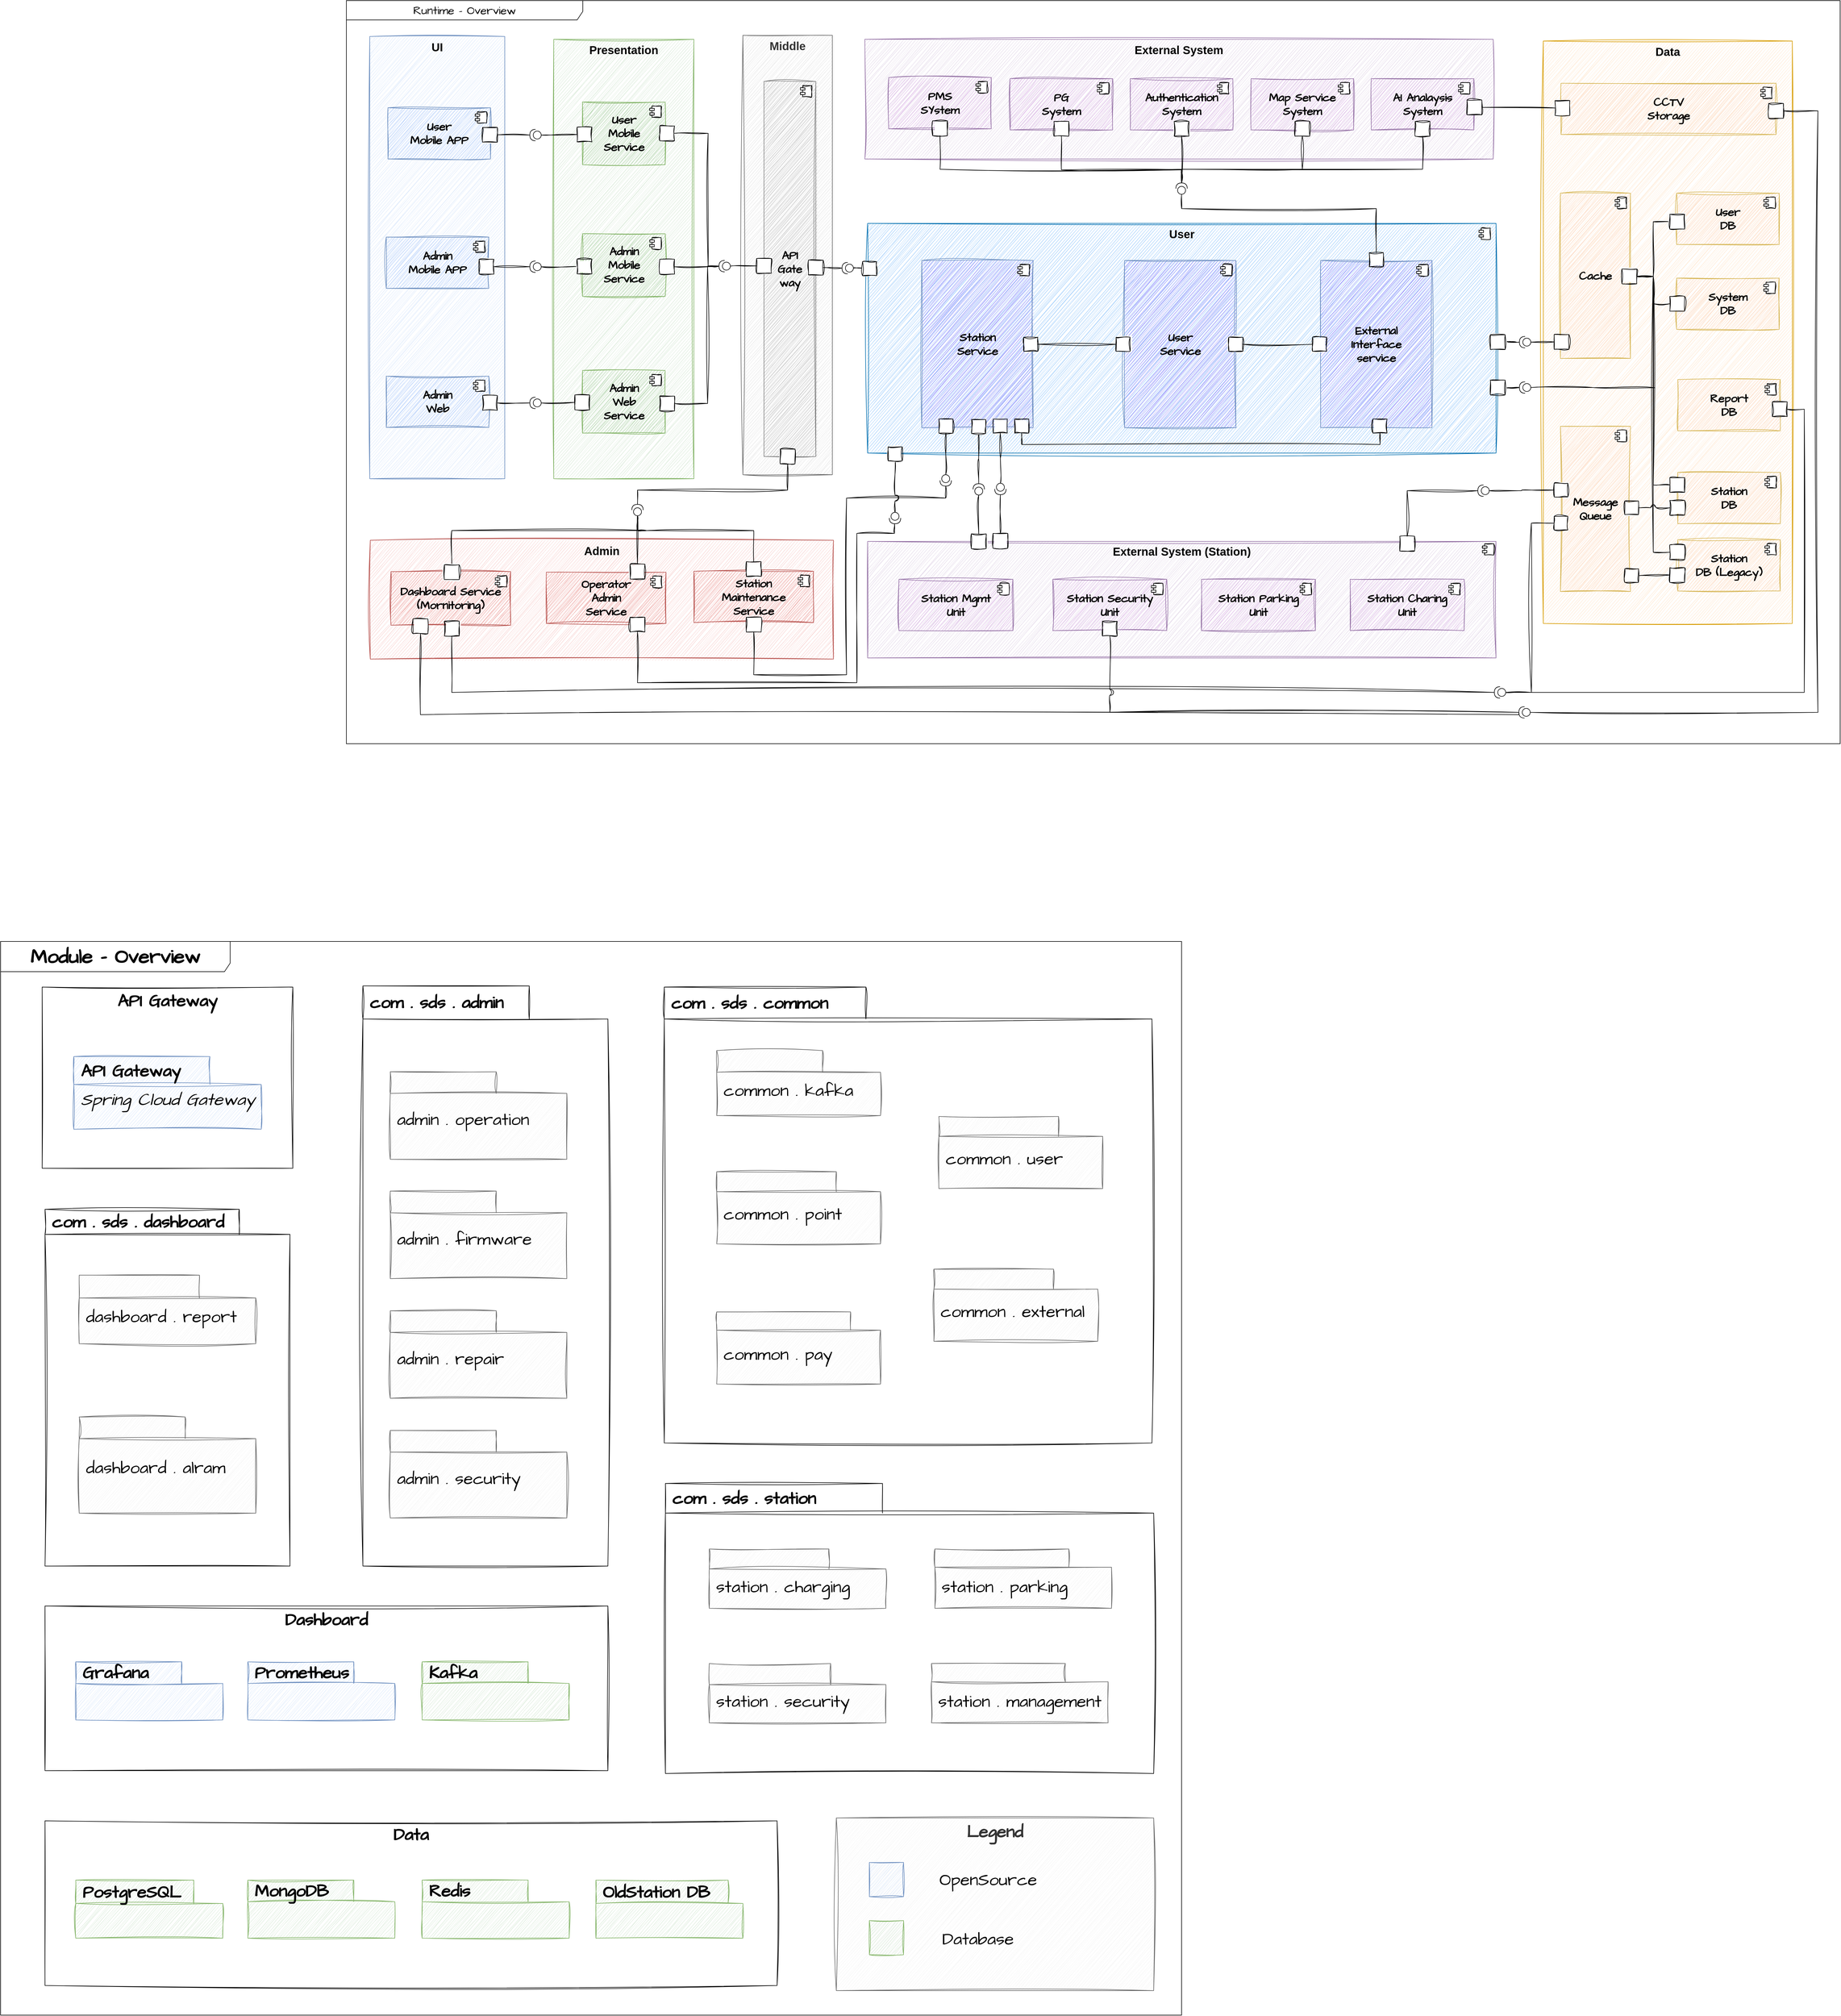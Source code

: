 <mxfile version="21.6.9" type="github">
  <diagram name="페이지-1" id="OOS9ICTMRTGrL8Yklj-P">
    <mxGraphModel dx="4396" dy="2004" grid="0" gridSize="10" guides="1" tooltips="1" connect="1" arrows="1" fold="1" page="0" pageScale="1" pageWidth="827" pageHeight="1169" math="0" shadow="0">
      <root>
        <mxCell id="0" />
        <mxCell id="1" parent="0" />
        <mxCell id="cnWbwb_RnTyEG8GyS6YD-59" value="Data" style="rounded=0;whiteSpace=wrap;html=1;sketch=1;hachureGap=4;jiggle=2;curveFitting=1;fontFamily=Architects Daughter;fontSource=https%3A%2F%2Ffonts.googleapis.com%2Fcss%3Ffamily%3DArchitects%2BDaughter;fontSize=30;verticalAlign=top;fontStyle=1" vertex="1" parent="1">
          <mxGeometry x="-414" y="3413" width="1285" height="289" as="geometry" />
        </mxCell>
        <mxCell id="cnWbwb_RnTyEG8GyS6YD-48" value="Legend" style="rounded=0;whiteSpace=wrap;html=1;sketch=1;hachureGap=4;jiggle=2;curveFitting=1;fontFamily=Architects Daughter;fontSource=https%3A%2F%2Ffonts.googleapis.com%2Fcss%3Ffamily%3DArchitects%2BDaughter;fontSize=30;verticalAlign=top;fontStyle=1;fillColor=#f5f5f5;fontColor=#333333;strokeColor=#666666;movable=1;resizable=1;rotatable=1;deletable=1;editable=1;locked=0;connectable=1;" vertex="1" parent="1">
          <mxGeometry x="975" y="3408" width="557" height="303" as="geometry" />
        </mxCell>
        <mxCell id="cnWbwb_RnTyEG8GyS6YD-29" value="&lt;b style=&quot;font-size: 30px;&quot;&gt;API Gateway&lt;/b&gt;" style="rounded=0;whiteSpace=wrap;html=1;sketch=1;hachureGap=4;jiggle=2;curveFitting=1;fontFamily=Architects Daughter;fontSource=https%3A%2F%2Ffonts.googleapis.com%2Fcss%3Ffamily%3DArchitects%2BDaughter;fontSize=30;verticalAlign=top;" vertex="1" parent="1">
          <mxGeometry x="-419" y="1950" width="440" height="318" as="geometry" />
        </mxCell>
        <mxCell id="cnWbwb_RnTyEG8GyS6YD-27" value="Dashboard" style="rounded=0;whiteSpace=wrap;html=1;sketch=1;hachureGap=4;jiggle=2;curveFitting=1;fontFamily=Architects Daughter;fontSource=https%3A%2F%2Ffonts.googleapis.com%2Fcss%3Ffamily%3DArchitects%2BDaughter;fontSize=30;verticalAlign=top;fontStyle=1" vertex="1" parent="1">
          <mxGeometry x="-414" y="3036" width="988" height="289" as="geometry" />
        </mxCell>
        <mxCell id="k2knFzXjXL3MDqDsk1YN-1" value="User" style="rounded=0;whiteSpace=wrap;html=1;sketch=1;hachureGap=4;jiggle=2;curveFitting=1;fontFamily=Helvetica;fontSize=20;labelBackgroundColor=none;fillColor=#90C6FC;verticalAlign=top;fontStyle=1;strokeColor=#006EAF;fontColor=default;" parent="1" vertex="1">
          <mxGeometry x="1030" y="610" width="1103" height="403" as="geometry" />
        </mxCell>
        <mxCell id="k2knFzXjXL3MDqDsk1YN-2" value="&lt;b&gt;Station&lt;br&gt;Service&lt;/b&gt;" style="html=1;dropTarget=0;whiteSpace=wrap;sketch=1;hachureGap=4;jiggle=2;curveFitting=1;fontFamily=Architects Daughter;fontSource=https%3A%2F%2Ffonts.googleapis.com%2Fcss%3Ffamily%3DArchitects%2BDaughter;fontSize=20;fillColor=#8B7EFC;strokeColor=#6c8ebf;" parent="1" vertex="1">
          <mxGeometry x="1125" y="675" width="195.5" height="293.5" as="geometry" />
        </mxCell>
        <mxCell id="k2knFzXjXL3MDqDsk1YN-3" value="" style="shape=module;jettyWidth=8;jettyHeight=4;sketch=1;hachureGap=4;jiggle=2;curveFitting=1;fontFamily=Architects Daughter;fontSource=https%3A%2F%2Ffonts.googleapis.com%2Fcss%3Ffamily%3DArchitects%2BDaughter;fontSize=20;" parent="k2knFzXjXL3MDqDsk1YN-2" vertex="1">
          <mxGeometry x="1" width="20" height="20" relative="1" as="geometry">
            <mxPoint x="-27" y="7" as="offset" />
          </mxGeometry>
        </mxCell>
        <mxCell id="k2knFzXjXL3MDqDsk1YN-4" value="&lt;b style=&quot;border-color: var(--border-color);&quot;&gt;User&lt;br style=&quot;border-color: var(--border-color);&quot;&gt;Service&lt;/b&gt;" style="html=1;dropTarget=0;whiteSpace=wrap;sketch=1;hachureGap=4;jiggle=2;curveFitting=1;fontFamily=Architects Daughter;fontSource=https%3A%2F%2Ffonts.googleapis.com%2Fcss%3Ffamily%3DArchitects%2BDaughter;fontSize=20;fillColor=#8B7EFC;strokeColor=#6c8ebf;" parent="1" vertex="1">
          <mxGeometry x="1481" y="675" width="195.5" height="293.5" as="geometry" />
        </mxCell>
        <mxCell id="k2knFzXjXL3MDqDsk1YN-5" value="" style="shape=module;jettyWidth=8;jettyHeight=4;sketch=1;hachureGap=4;jiggle=2;curveFitting=1;fontFamily=Architects Daughter;fontSource=https%3A%2F%2Ffonts.googleapis.com%2Fcss%3Ffamily%3DArchitects%2BDaughter;fontSize=20;" parent="k2knFzXjXL3MDqDsk1YN-4" vertex="1">
          <mxGeometry x="1" width="20" height="20" relative="1" as="geometry">
            <mxPoint x="-27" y="7" as="offset" />
          </mxGeometry>
        </mxCell>
        <mxCell id="k2knFzXjXL3MDqDsk1YN-6" value="&lt;b style=&quot;border-color: var(--border-color);&quot;&gt;External&lt;br style=&quot;border-color: var(--border-color);&quot;&gt;Interface&lt;br style=&quot;border-color: var(--border-color);&quot;&gt;service&lt;/b&gt;" style="html=1;dropTarget=0;whiteSpace=wrap;sketch=1;hachureGap=4;jiggle=2;curveFitting=1;fontFamily=Architects Daughter;fontSource=https%3A%2F%2Ffonts.googleapis.com%2Fcss%3Ffamily%3DArchitects%2BDaughter;fontSize=20;fillColor=#8B7EFC;strokeColor=#6c8ebf;" parent="1" vertex="1">
          <mxGeometry x="1825" y="675" width="195.5" height="293.5" as="geometry" />
        </mxCell>
        <mxCell id="k2knFzXjXL3MDqDsk1YN-7" value="" style="shape=module;jettyWidth=8;jettyHeight=4;sketch=1;hachureGap=4;jiggle=2;curveFitting=1;fontFamily=Architects Daughter;fontSource=https%3A%2F%2Ffonts.googleapis.com%2Fcss%3Ffamily%3DArchitects%2BDaughter;fontSize=20;" parent="k2knFzXjXL3MDqDsk1YN-6" vertex="1">
          <mxGeometry x="1" width="20" height="20" relative="1" as="geometry">
            <mxPoint x="-27" y="7" as="offset" />
          </mxGeometry>
        </mxCell>
        <mxCell id="k2knFzXjXL3MDqDsk1YN-8" value="Runtime - Overview" style="shape=umlFrame;whiteSpace=wrap;html=1;pointerEvents=0;recursiveResize=0;container=0;collapsible=0;width=415;hachureGap=4;fontFamily=Architects Daughter;fontSource=https%3A%2F%2Ffonts.googleapis.com%2Fcss%3Ffamily%3DArchitects%2BDaughter;fontSize=20;movable=1;resizable=1;rotatable=1;deletable=1;editable=1;locked=0;connectable=1;height=34;" parent="1" vertex="1">
          <mxGeometry x="115" y="219" width="2622" height="1304" as="geometry" />
        </mxCell>
        <mxCell id="k2knFzXjXL3MDqDsk1YN-9" value="Data" style="rounded=0;whiteSpace=wrap;html=1;sketch=1;hachureGap=4;jiggle=2;curveFitting=1;fontFamily=Helvetica;fontSize=20;labelBackgroundColor=none;fillColor=#ffe6cc;verticalAlign=top;fontStyle=1;strokeColor=#d79b00;fontColor=default;" parent="1" vertex="1">
          <mxGeometry x="2216" y="290" width="437" height="1022" as="geometry" />
        </mxCell>
        <mxCell id="k2knFzXjXL3MDqDsk1YN-10" value="Message&lt;br&gt;Queue" style="html=1;dropTarget=0;whiteSpace=wrap;sketch=1;hachureGap=4;jiggle=2;curveFitting=1;fontFamily=Architects Daughter;fontSource=https%3A%2F%2Ffonts.googleapis.com%2Fcss%3Ffamily%3DArchitects%2BDaughter;fontSize=20;fillColor=#FDDAC3;strokeColor=#d6b656;fontStyle=1" parent="1" vertex="1">
          <mxGeometry x="2246" y="966" width="123" height="290" as="geometry" />
        </mxCell>
        <mxCell id="k2knFzXjXL3MDqDsk1YN-11" value="" style="shape=module;jettyWidth=8;jettyHeight=4;sketch=1;hachureGap=4;jiggle=2;curveFitting=1;fontFamily=Architects Daughter;fontSource=https%3A%2F%2Ffonts.googleapis.com%2Fcss%3Ffamily%3DArchitects%2BDaughter;fontSize=20;fontStyle=1" parent="k2knFzXjXL3MDqDsk1YN-10" vertex="1">
          <mxGeometry x="1" width="20" height="20" relative="1" as="geometry">
            <mxPoint x="-27" y="7" as="offset" />
          </mxGeometry>
        </mxCell>
        <mxCell id="k2knFzXjXL3MDqDsk1YN-12" value="Admin" style="rounded=0;whiteSpace=wrap;html=1;sketch=1;hachureGap=4;jiggle=2;curveFitting=1;fontFamily=Helvetica;fontSize=20;labelBackgroundColor=none;fillColor=#f8cecc;verticalAlign=top;fontStyle=1;strokeColor=#b85450;fontColor=default;" parent="1" vertex="1">
          <mxGeometry x="157" y="1166" width="813" height="208.5" as="geometry" />
        </mxCell>
        <mxCell id="k2knFzXjXL3MDqDsk1YN-13" value="&lt;p style=&quot;margin: 6px 0px 0px; text-align: center; font-size: 20px;&quot;&gt;&lt;b style=&quot;font-size: 20px;&quot;&gt;External System (Station)&lt;/b&gt;&lt;br style=&quot;font-size: 20px;&quot;&gt;&lt;/p&gt;" style="align=left;overflow=fill;html=1;dropTarget=0;whiteSpace=wrap;sketch=1;hachureGap=4;jiggle=2;curveFitting=1;fontFamily=Helvetica;fontSize=20;fillColor=#e1d5e7;strokeColor=#9673a6;" parent="1" vertex="1">
          <mxGeometry x="1030" y="1168" width="1103" height="204.5" as="geometry" />
        </mxCell>
        <mxCell id="k2knFzXjXL3MDqDsk1YN-14" value="" style="shape=component;jettyWidth=8;jettyHeight=4;sketch=1;hachureGap=4;jiggle=2;curveFitting=1;fontFamily=Architects Daughter;fontSource=https%3A%2F%2Ffonts.googleapis.com%2Fcss%3Ffamily%3DArchitects%2BDaughter;fontSize=16;fontColor=default;" parent="k2knFzXjXL3MDqDsk1YN-13" vertex="1">
          <mxGeometry x="1" width="20" height="20" relative="1" as="geometry">
            <mxPoint x="-24" y="4" as="offset" />
          </mxGeometry>
        </mxCell>
        <mxCell id="k2knFzXjXL3MDqDsk1YN-15" value="UI" style="rounded=0;whiteSpace=wrap;html=1;sketch=1;hachureGap=4;jiggle=2;curveFitting=1;fontFamily=Helvetica;fontSize=20;labelBackgroundColor=none;fillColor=#dae8fc;verticalAlign=top;fontStyle=1;strokeColor=#6c8ebf;fontColor=default;" parent="1" vertex="1">
          <mxGeometry x="156" y="282" width="237" height="776" as="geometry" />
        </mxCell>
        <mxCell id="k2knFzXjXL3MDqDsk1YN-16" value="Presentation" style="rounded=0;whiteSpace=wrap;html=1;sketch=1;hachureGap=4;jiggle=2;curveFitting=1;fontFamily=Helvetica;fontSize=20;labelBackgroundColor=none;fillColor=#d5e8d4;verticalAlign=top;fontStyle=1;strokeColor=#82b366;" parent="1" vertex="1">
          <mxGeometry x="479" y="287" width="246" height="771" as="geometry" />
        </mxCell>
        <mxCell id="k2knFzXjXL3MDqDsk1YN-17" value="External System" style="rounded=0;whiteSpace=wrap;html=1;sketch=1;hachureGap=4;jiggle=2;curveFitting=1;fontFamily=Helvetica;fontSize=20;labelBackgroundColor=none;fillColor=#e1d5e7;verticalAlign=top;fontStyle=1;strokeColor=#9673a6;fontColor=default;" parent="1" vertex="1">
          <mxGeometry x="1025" y="287" width="1103" height="210" as="geometry" />
        </mxCell>
        <mxCell id="k2knFzXjXL3MDqDsk1YN-18" style="edgeStyle=orthogonalEdgeStyle;shape=connector;rounded=0;sketch=1;hachureGap=4;jiggle=2;curveFitting=1;orthogonalLoop=1;jettySize=auto;html=1;entryX=1;entryY=0.5;entryDx=0;entryDy=0;entryPerimeter=0;labelBackgroundColor=default;strokeColor=default;fontFamily=Architects Daughter;fontSource=https%3A%2F%2Ffonts.googleapis.com%2Fcss%3Ffamily%3DArchitects%2BDaughter;fontSize=16;fontColor=default;endArrow=none;endFill=0;" parent="1" source="k2knFzXjXL3MDqDsk1YN-79" target="k2knFzXjXL3MDqDsk1YN-24" edge="1">
          <mxGeometry relative="1" as="geometry" />
        </mxCell>
        <mxCell id="k2knFzXjXL3MDqDsk1YN-19" style="edgeStyle=orthogonalEdgeStyle;shape=connector;rounded=0;sketch=1;hachureGap=4;jiggle=2;curveFitting=1;orthogonalLoop=1;jettySize=auto;html=1;entryX=0.5;entryY=0;entryDx=0;entryDy=0;labelBackgroundColor=default;strokeColor=default;fontFamily=Architects Daughter;fontSource=https%3A%2F%2Ffonts.googleapis.com%2Fcss%3Ffamily%3DArchitects%2BDaughter;fontSize=16;fontColor=default;endArrow=none;endFill=0;" parent="1" source="k2knFzXjXL3MDqDsk1YN-22" target="k2knFzXjXL3MDqDsk1YN-100" edge="1">
          <mxGeometry relative="1" as="geometry" />
        </mxCell>
        <mxCell id="k2knFzXjXL3MDqDsk1YN-20" style="edgeStyle=orthogonalEdgeStyle;shape=connector;rounded=0;sketch=1;hachureGap=4;jiggle=2;curveFitting=1;orthogonalLoop=1;jettySize=auto;html=1;exitX=0;exitY=0.5;exitDx=0;exitDy=0;exitPerimeter=0;entryX=0.5;entryY=0;entryDx=0;entryDy=0;labelBackgroundColor=default;strokeColor=default;fontFamily=Architects Daughter;fontSource=https%3A%2F%2Ffonts.googleapis.com%2Fcss%3Ffamily%3DArchitects%2BDaughter;fontSize=16;fontColor=default;endArrow=none;endFill=0;" parent="1" source="k2knFzXjXL3MDqDsk1YN-22" target="k2knFzXjXL3MDqDsk1YN-94" edge="1">
          <mxGeometry relative="1" as="geometry">
            <Array as="points">
              <mxPoint x="642" y="1149" />
              <mxPoint x="321" y="1149" />
            </Array>
          </mxGeometry>
        </mxCell>
        <mxCell id="k2knFzXjXL3MDqDsk1YN-21" style="edgeStyle=orthogonalEdgeStyle;shape=connector;rounded=0;sketch=1;hachureGap=4;jiggle=2;curveFitting=1;orthogonalLoop=1;jettySize=auto;html=1;exitX=0;exitY=0.5;exitDx=0;exitDy=0;exitPerimeter=0;entryX=0.5;entryY=0;entryDx=0;entryDy=0;labelBackgroundColor=default;strokeColor=default;fontFamily=Architects Daughter;fontSource=https%3A%2F%2Ffonts.googleapis.com%2Fcss%3Ffamily%3DArchitects%2BDaughter;fontSize=16;fontColor=default;endArrow=none;endFill=0;" parent="1" source="k2knFzXjXL3MDqDsk1YN-22" target="k2knFzXjXL3MDqDsk1YN-105" edge="1">
          <mxGeometry relative="1" as="geometry">
            <Array as="points">
              <mxPoint x="642" y="1149" />
              <mxPoint x="853" y="1149" />
            </Array>
          </mxGeometry>
        </mxCell>
        <mxCell id="k2knFzXjXL3MDqDsk1YN-22" value="" style="shape=providedRequiredInterface;html=1;verticalLabelPosition=bottom;sketch=0;hachureGap=4;jiggle=2;curveFitting=1;fontFamily=Architects Daughter;fontSource=https%3A%2F%2Ffonts.googleapis.com%2Fcss%3Ffamily%3DArchitects%2BDaughter;fontSize=16;fontColor=default;direction=north;" parent="1" vertex="1">
          <mxGeometry x="616" y="1103" width="20" height="20" as="geometry" />
        </mxCell>
        <mxCell id="k2knFzXjXL3MDqDsk1YN-23" style="edgeStyle=orthogonalEdgeStyle;shape=connector;rounded=0;sketch=1;hachureGap=4;jiggle=2;curveFitting=1;jumpStyle=arc;jumpSize=10;orthogonalLoop=1;jettySize=auto;html=1;exitX=0;exitY=0.5;exitDx=0;exitDy=0;exitPerimeter=0;entryX=0;entryY=0.5;entryDx=0;entryDy=0;labelBackgroundColor=default;strokeColor=default;fontFamily=Architects Daughter;fontSource=https%3A%2F%2Ffonts.googleapis.com%2Fcss%3Ffamily%3DArchitects%2BDaughter;fontSize=16;fontColor=default;endArrow=none;endFill=0;" parent="1" source="k2knFzXjXL3MDqDsk1YN-24" target="k2knFzXjXL3MDqDsk1YN-69" edge="1">
          <mxGeometry relative="1" as="geometry" />
        </mxCell>
        <mxCell id="k2knFzXjXL3MDqDsk1YN-24" value="" style="shape=providedRequiredInterface;html=1;verticalLabelPosition=bottom;sketch=0;hachureGap=4;jiggle=2;curveFitting=1;fontFamily=Architects Daughter;fontSource=https%3A%2F%2Ffonts.googleapis.com%2Fcss%3Ffamily%3DArchitects%2BDaughter;fontSize=16;fontColor=default;direction=west;" parent="1" vertex="1">
          <mxGeometry x="437" y="676" width="20" height="20" as="geometry" />
        </mxCell>
        <mxCell id="k2knFzXjXL3MDqDsk1YN-25" value="" style="group;fontStyle=1" parent="1" vertex="1" connectable="0">
          <mxGeometry x="1280" y="356" width="180" height="101" as="geometry" />
        </mxCell>
        <mxCell id="k2knFzXjXL3MDqDsk1YN-26" value="PG&lt;br&gt;System" style="html=1;dropTarget=0;whiteSpace=wrap;sketch=1;hachureGap=4;jiggle=2;curveFitting=1;fontFamily=Architects Daughter;fontSource=https%3A%2F%2Ffonts.googleapis.com%2Fcss%3Ffamily%3DArchitects%2BDaughter;fontSize=20;fillColor=#DCB2E7;strokeColor=#9673a6;fontStyle=1" parent="k2knFzXjXL3MDqDsk1YN-25" vertex="1">
          <mxGeometry width="180" height="90" as="geometry" />
        </mxCell>
        <mxCell id="k2knFzXjXL3MDqDsk1YN-27" value="" style="shape=module;jettyWidth=8;jettyHeight=4;sketch=1;hachureGap=4;jiggle=2;curveFitting=1;fontFamily=Architects Daughter;fontSource=https%3A%2F%2Ffonts.googleapis.com%2Fcss%3Ffamily%3DArchitects%2BDaughter;fontSize=20;" parent="k2knFzXjXL3MDqDsk1YN-26" vertex="1">
          <mxGeometry x="1" width="20" height="20" relative="1" as="geometry">
            <mxPoint x="-27" y="7" as="offset" />
          </mxGeometry>
        </mxCell>
        <mxCell id="k2knFzXjXL3MDqDsk1YN-28" value="" style="whiteSpace=wrap;html=1;aspect=fixed;sketch=1;hachureGap=4;jiggle=2;curveFitting=1;fontFamily=Architects Daughter;fontSource=https%3A%2F%2Ffonts.googleapis.com%2Fcss%3Ffamily%3DArchitects%2BDaughter;fontSize=20;" parent="k2knFzXjXL3MDqDsk1YN-25" vertex="1">
          <mxGeometry x="77" y="75" width="26" height="26" as="geometry" />
        </mxCell>
        <mxCell id="k2knFzXjXL3MDqDsk1YN-29" value="" style="group;fontStyle=1" parent="1" vertex="1" connectable="0">
          <mxGeometry x="1491" y="356" width="180" height="101" as="geometry" />
        </mxCell>
        <mxCell id="k2knFzXjXL3MDqDsk1YN-30" value="Authentication&lt;br&gt;System" style="html=1;dropTarget=0;whiteSpace=wrap;sketch=1;hachureGap=4;jiggle=2;curveFitting=1;fontFamily=Architects Daughter;fontSource=https%3A%2F%2Ffonts.googleapis.com%2Fcss%3Ffamily%3DArchitects%2BDaughter;fontSize=20;fillColor=#DCB2E7;strokeColor=#9673a6;fontStyle=1" parent="k2knFzXjXL3MDqDsk1YN-29" vertex="1">
          <mxGeometry width="180" height="90" as="geometry" />
        </mxCell>
        <mxCell id="k2knFzXjXL3MDqDsk1YN-31" value="" style="shape=module;jettyWidth=8;jettyHeight=4;sketch=1;hachureGap=4;jiggle=2;curveFitting=1;fontFamily=Architects Daughter;fontSource=https%3A%2F%2Ffonts.googleapis.com%2Fcss%3Ffamily%3DArchitects%2BDaughter;fontSize=20;" parent="k2knFzXjXL3MDqDsk1YN-30" vertex="1">
          <mxGeometry x="1" width="20" height="20" relative="1" as="geometry">
            <mxPoint x="-27" y="7" as="offset" />
          </mxGeometry>
        </mxCell>
        <mxCell id="k2knFzXjXL3MDqDsk1YN-32" value="" style="whiteSpace=wrap;html=1;aspect=fixed;sketch=1;hachureGap=4;jiggle=2;curveFitting=1;fontFamily=Architects Daughter;fontSource=https%3A%2F%2Ffonts.googleapis.com%2Fcss%3Ffamily%3DArchitects%2BDaughter;fontSize=20;" parent="k2knFzXjXL3MDqDsk1YN-29" vertex="1">
          <mxGeometry x="77" y="75" width="26" height="26" as="geometry" />
        </mxCell>
        <mxCell id="k2knFzXjXL3MDqDsk1YN-33" value="" style="group;fontStyle=1" parent="1" vertex="1" connectable="0">
          <mxGeometry x="1703" y="356" width="180" height="101" as="geometry" />
        </mxCell>
        <mxCell id="k2knFzXjXL3MDqDsk1YN-34" value="&lt;b&gt;Map Service&lt;br&gt;System&lt;/b&gt;" style="html=1;dropTarget=0;whiteSpace=wrap;sketch=1;hachureGap=4;jiggle=2;curveFitting=1;fontFamily=Architects Daughter;fontSource=https%3A%2F%2Ffonts.googleapis.com%2Fcss%3Ffamily%3DArchitects%2BDaughter;fontSize=20;fillColor=#DCB2E7;strokeColor=#9673a6;" parent="k2knFzXjXL3MDqDsk1YN-33" vertex="1">
          <mxGeometry width="180" height="90" as="geometry" />
        </mxCell>
        <mxCell id="k2knFzXjXL3MDqDsk1YN-35" value="" style="shape=module;jettyWidth=8;jettyHeight=4;sketch=1;hachureGap=4;jiggle=2;curveFitting=1;fontFamily=Architects Daughter;fontSource=https%3A%2F%2Ffonts.googleapis.com%2Fcss%3Ffamily%3DArchitects%2BDaughter;fontSize=20;" parent="k2knFzXjXL3MDqDsk1YN-34" vertex="1">
          <mxGeometry x="1" width="20" height="20" relative="1" as="geometry">
            <mxPoint x="-27" y="7" as="offset" />
          </mxGeometry>
        </mxCell>
        <mxCell id="k2knFzXjXL3MDqDsk1YN-36" value="" style="whiteSpace=wrap;html=1;aspect=fixed;sketch=1;hachureGap=4;jiggle=2;curveFitting=1;fontFamily=Architects Daughter;fontSource=https%3A%2F%2Ffonts.googleapis.com%2Fcss%3Ffamily%3DArchitects%2BDaughter;fontSize=20;" parent="k2knFzXjXL3MDqDsk1YN-33" vertex="1">
          <mxGeometry x="77" y="75" width="26" height="26" as="geometry" />
        </mxCell>
        <mxCell id="k2knFzXjXL3MDqDsk1YN-37" value="" style="group;fontStyle=1" parent="1" vertex="1" connectable="0">
          <mxGeometry x="1914" y="356" width="180" height="101" as="geometry" />
        </mxCell>
        <mxCell id="k2knFzXjXL3MDqDsk1YN-38" value="&lt;b&gt;AI Analaysis&lt;br&gt;System&lt;/b&gt;" style="html=1;dropTarget=0;whiteSpace=wrap;sketch=1;hachureGap=4;jiggle=2;curveFitting=1;fontFamily=Architects Daughter;fontSource=https%3A%2F%2Ffonts.googleapis.com%2Fcss%3Ffamily%3DArchitects%2BDaughter;fontSize=20;fillColor=#DCB2E7;strokeColor=#9673a6;" parent="k2knFzXjXL3MDqDsk1YN-37" vertex="1">
          <mxGeometry width="180" height="90" as="geometry" />
        </mxCell>
        <mxCell id="k2knFzXjXL3MDqDsk1YN-39" value="" style="shape=module;jettyWidth=8;jettyHeight=4;sketch=1;hachureGap=4;jiggle=2;curveFitting=1;fontFamily=Architects Daughter;fontSource=https%3A%2F%2Ffonts.googleapis.com%2Fcss%3Ffamily%3DArchitects%2BDaughter;fontSize=20;" parent="k2knFzXjXL3MDqDsk1YN-38" vertex="1">
          <mxGeometry x="1" width="20" height="20" relative="1" as="geometry">
            <mxPoint x="-27" y="7" as="offset" />
          </mxGeometry>
        </mxCell>
        <mxCell id="k2knFzXjXL3MDqDsk1YN-40" value="" style="whiteSpace=wrap;html=1;aspect=fixed;sketch=1;hachureGap=4;jiggle=2;curveFitting=1;fontFamily=Architects Daughter;fontSource=https%3A%2F%2Ffonts.googleapis.com%2Fcss%3Ffamily%3DArchitects%2BDaughter;fontSize=20;" parent="k2knFzXjXL3MDqDsk1YN-37" vertex="1">
          <mxGeometry x="77" y="75" width="26" height="26" as="geometry" />
        </mxCell>
        <mxCell id="k2knFzXjXL3MDqDsk1YN-41" value="" style="group;fontStyle=1" parent="1" vertex="1" connectable="0">
          <mxGeometry x="1048" y="349" width="180" height="101" as="geometry" />
        </mxCell>
        <mxCell id="k2knFzXjXL3MDqDsk1YN-42" value="&lt;b&gt;PMS&lt;br&gt;SYstem&lt;/b&gt;" style="html=1;dropTarget=0;whiteSpace=wrap;sketch=1;hachureGap=4;jiggle=2;curveFitting=1;fontFamily=Architects Daughter;fontSource=https%3A%2F%2Ffonts.googleapis.com%2Fcss%3Ffamily%3DArchitects%2BDaughter;fontSize=20;fillColor=#DCB2E7;strokeColor=#9673a6;" parent="k2knFzXjXL3MDqDsk1YN-41" vertex="1">
          <mxGeometry x="19" y="5" width="180" height="90" as="geometry" />
        </mxCell>
        <mxCell id="k2knFzXjXL3MDqDsk1YN-43" value="" style="shape=module;jettyWidth=8;jettyHeight=4;sketch=1;hachureGap=4;jiggle=2;curveFitting=1;fontFamily=Architects Daughter;fontSource=https%3A%2F%2Ffonts.googleapis.com%2Fcss%3Ffamily%3DArchitects%2BDaughter;fontSize=20;" parent="k2knFzXjXL3MDqDsk1YN-42" vertex="1">
          <mxGeometry x="1" width="20" height="20" relative="1" as="geometry">
            <mxPoint x="-27" y="7" as="offset" />
          </mxGeometry>
        </mxCell>
        <mxCell id="k2knFzXjXL3MDqDsk1YN-44" value="" style="whiteSpace=wrap;html=1;aspect=fixed;sketch=1;hachureGap=4;jiggle=2;curveFitting=1;fontFamily=Architects Daughter;fontSource=https%3A%2F%2Ffonts.googleapis.com%2Fcss%3Ffamily%3DArchitects%2BDaughter;fontSize=20;" parent="k2knFzXjXL3MDqDsk1YN-41" vertex="1">
          <mxGeometry x="96" y="81" width="26" height="26" as="geometry" />
        </mxCell>
        <mxCell id="k2knFzXjXL3MDqDsk1YN-45" value="Station Parking&lt;br&gt;Unit" style="html=1;dropTarget=0;whiteSpace=wrap;sketch=1;hachureGap=4;jiggle=2;curveFitting=1;fontFamily=Architects Daughter;fontSource=https%3A%2F%2Ffonts.googleapis.com%2Fcss%3Ffamily%3DArchitects%2BDaughter;fontSize=20;fillColor=#DCB2E7;strokeColor=#9673a6;fontStyle=1" parent="1" vertex="1">
          <mxGeometry x="1616" y="1234.5" width="200" height="90" as="geometry" />
        </mxCell>
        <mxCell id="k2knFzXjXL3MDqDsk1YN-46" value="" style="shape=module;jettyWidth=8;jettyHeight=4;sketch=1;hachureGap=4;jiggle=2;curveFitting=1;fontFamily=Architects Daughter;fontSource=https%3A%2F%2Ffonts.googleapis.com%2Fcss%3Ffamily%3DArchitects%2BDaughter;fontSize=20;fontStyle=1" parent="k2knFzXjXL3MDqDsk1YN-45" vertex="1">
          <mxGeometry x="1" width="20" height="20" relative="1" as="geometry">
            <mxPoint x="-27" y="7" as="offset" />
          </mxGeometry>
        </mxCell>
        <mxCell id="k2knFzXjXL3MDqDsk1YN-47" value="Station Charing&lt;br&gt;Unit" style="html=1;dropTarget=0;whiteSpace=wrap;sketch=1;hachureGap=4;jiggle=2;curveFitting=1;fontFamily=Architects Daughter;fontSource=https%3A%2F%2Ffonts.googleapis.com%2Fcss%3Ffamily%3DArchitects%2BDaughter;fontSize=20;fillColor=#DCB2E7;strokeColor=#9673a6;fontStyle=1" parent="1" vertex="1">
          <mxGeometry x="1877" y="1234.5" width="200" height="90" as="geometry" />
        </mxCell>
        <mxCell id="k2knFzXjXL3MDqDsk1YN-48" value="" style="shape=module;jettyWidth=8;jettyHeight=4;sketch=1;hachureGap=4;jiggle=2;curveFitting=1;fontFamily=Architects Daughter;fontSource=https%3A%2F%2Ffonts.googleapis.com%2Fcss%3Ffamily%3DArchitects%2BDaughter;fontSize=20;fontStyle=1" parent="k2knFzXjXL3MDqDsk1YN-47" vertex="1">
          <mxGeometry x="1" width="20" height="20" relative="1" as="geometry">
            <mxPoint x="-27" y="7" as="offset" />
          </mxGeometry>
        </mxCell>
        <mxCell id="k2knFzXjXL3MDqDsk1YN-49" value="Station Security&lt;br&gt;Unit" style="html=1;dropTarget=0;whiteSpace=wrap;sketch=1;hachureGap=4;jiggle=2;curveFitting=1;fontFamily=Architects Daughter;fontSource=https%3A%2F%2Ffonts.googleapis.com%2Fcss%3Ffamily%3DArchitects%2BDaughter;fontSize=20;fillColor=#DCB2E7;strokeColor=#9673a6;fontStyle=1" parent="1" vertex="1">
          <mxGeometry x="1355" y="1234.5" width="200" height="90" as="geometry" />
        </mxCell>
        <mxCell id="k2knFzXjXL3MDqDsk1YN-50" value="" style="shape=module;jettyWidth=8;jettyHeight=4;sketch=1;hachureGap=4;jiggle=2;curveFitting=1;fontFamily=Architects Daughter;fontSource=https%3A%2F%2Ffonts.googleapis.com%2Fcss%3Ffamily%3DArchitects%2BDaughter;fontSize=20;fontStyle=1" parent="k2knFzXjXL3MDqDsk1YN-49" vertex="1">
          <mxGeometry x="1" width="20" height="20" relative="1" as="geometry">
            <mxPoint x="-27" y="7" as="offset" />
          </mxGeometry>
        </mxCell>
        <mxCell id="k2knFzXjXL3MDqDsk1YN-51" value="Station Mgmt&lt;br&gt;Unit" style="html=1;dropTarget=0;whiteSpace=wrap;sketch=1;hachureGap=4;jiggle=2;curveFitting=1;fontFamily=Architects Daughter;fontSource=https%3A%2F%2Ffonts.googleapis.com%2Fcss%3Ffamily%3DArchitects%2BDaughter;fontSize=20;fillColor=#DCB2E7;strokeColor=#9673a6;fontStyle=1" parent="1" vertex="1">
          <mxGeometry x="1085" y="1234.5" width="200" height="90" as="geometry" />
        </mxCell>
        <mxCell id="k2knFzXjXL3MDqDsk1YN-52" value="" style="shape=module;jettyWidth=8;jettyHeight=4;sketch=1;hachureGap=4;jiggle=2;curveFitting=1;fontFamily=Architects Daughter;fontSource=https%3A%2F%2Ffonts.googleapis.com%2Fcss%3Ffamily%3DArchitects%2BDaughter;fontSize=20;fontStyle=1" parent="k2knFzXjXL3MDqDsk1YN-51" vertex="1">
          <mxGeometry x="1" width="20" height="20" relative="1" as="geometry">
            <mxPoint x="-27" y="7" as="offset" />
          </mxGeometry>
        </mxCell>
        <mxCell id="k2knFzXjXL3MDqDsk1YN-53" style="edgeStyle=orthogonalEdgeStyle;shape=connector;rounded=0;sketch=1;hachureGap=4;jiggle=2;curveFitting=1;orthogonalLoop=1;jettySize=auto;html=1;entryX=1;entryY=0.5;entryDx=0;entryDy=0;entryPerimeter=0;labelBackgroundColor=default;strokeColor=default;fontFamily=Architects Daughter;fontSource=https%3A%2F%2Ffonts.googleapis.com%2Fcss%3Ffamily%3DArchitects%2BDaughter;fontSize=16;fontColor=default;endArrow=none;endFill=0;" parent="1" source="k2knFzXjXL3MDqDsk1YN-54" target="k2knFzXjXL3MDqDsk1YN-131" edge="1">
          <mxGeometry relative="1" as="geometry" />
        </mxCell>
        <mxCell id="k2knFzXjXL3MDqDsk1YN-54" value="" style="whiteSpace=wrap;html=1;aspect=fixed;sketch=1;hachureGap=4;jiggle=2;curveFitting=1;fontFamily=Architects Daughter;fontSource=https%3A%2F%2Ffonts.googleapis.com%2Fcss%3Ffamily%3DArchitects%2BDaughter;fontSize=20;" parent="1" vertex="1">
          <mxGeometry x="1249.997" y="1154" width="26" height="26" as="geometry" />
        </mxCell>
        <mxCell id="k2knFzXjXL3MDqDsk1YN-55" value="" style="group" parent="1" vertex="1" connectable="0">
          <mxGeometry x="2235" y="557" width="191" height="368" as="geometry" />
        </mxCell>
        <mxCell id="k2knFzXjXL3MDqDsk1YN-56" value="Cache" style="html=1;dropTarget=0;whiteSpace=wrap;sketch=1;hachureGap=4;jiggle=2;curveFitting=1;fontFamily=Architects Daughter;fontSource=https%3A%2F%2Ffonts.googleapis.com%2Fcss%3Ffamily%3DArchitects%2BDaughter;fontSize=20;fillColor=#FDDAC3;strokeColor=#d6b656;fontStyle=1" parent="k2knFzXjXL3MDqDsk1YN-55" vertex="1">
          <mxGeometry x="11" width="123" height="290" as="geometry" />
        </mxCell>
        <mxCell id="k2knFzXjXL3MDqDsk1YN-57" value="" style="shape=module;jettyWidth=8;jettyHeight=4;sketch=1;hachureGap=4;jiggle=2;curveFitting=1;fontFamily=Architects Daughter;fontSource=https%3A%2F%2Ffonts.googleapis.com%2Fcss%3Ffamily%3DArchitects%2BDaughter;fontSize=20;fontStyle=1" parent="k2knFzXjXL3MDqDsk1YN-56" vertex="1">
          <mxGeometry x="1" width="20" height="20" relative="1" as="geometry">
            <mxPoint x="-27" y="7" as="offset" />
          </mxGeometry>
        </mxCell>
        <mxCell id="k2knFzXjXL3MDqDsk1YN-58" value="" style="whiteSpace=wrap;html=1;aspect=fixed;sketch=1;hachureGap=4;jiggle=2;curveFitting=1;fontFamily=Architects Daughter;fontSource=https%3A%2F%2Ffonts.googleapis.com%2Fcss%3Ffamily%3DArchitects%2BDaughter;fontSize=20;fontStyle=1" parent="k2knFzXjXL3MDqDsk1YN-55" vertex="1">
          <mxGeometry x="119" y="133" width="26" height="26" as="geometry" />
        </mxCell>
        <mxCell id="k2knFzXjXL3MDqDsk1YN-59" value="" style="whiteSpace=wrap;html=1;aspect=fixed;sketch=1;hachureGap=4;jiggle=2;curveFitting=1;fontFamily=Architects Daughter;fontSource=https%3A%2F%2Ffonts.googleapis.com%2Fcss%3Ffamily%3DArchitects%2BDaughter;fontSize=20;fontStyle=1" parent="k2knFzXjXL3MDqDsk1YN-55" vertex="1">
          <mxGeometry y="248" width="26" height="26" as="geometry" />
        </mxCell>
        <mxCell id="k2knFzXjXL3MDqDsk1YN-60" value="&lt;b style=&quot;border-color: var(--border-color);&quot;&gt;User&lt;br style=&quot;border-color: var(--border-color);&quot;&gt;Mobile&lt;br style=&quot;border-color: var(--border-color);&quot;&gt;Service&lt;/b&gt;" style="html=1;dropTarget=0;whiteSpace=wrap;sketch=1;hachureGap=4;jiggle=2;curveFitting=1;fontFamily=Architects Daughter;fontSource=https%3A%2F%2Ffonts.googleapis.com%2Fcss%3Ffamily%3DArchitects%2BDaughter;fontSize=20;fillColor=#A7CF9F;strokeColor=#82b366;" parent="1" vertex="1">
          <mxGeometry x="529.5" y="397" width="145" height="110" as="geometry" />
        </mxCell>
        <mxCell id="k2knFzXjXL3MDqDsk1YN-61" value="" style="shape=module;jettyWidth=8;jettyHeight=4;sketch=1;hachureGap=4;jiggle=2;curveFitting=1;fontFamily=Architects Daughter;fontSource=https%3A%2F%2Ffonts.googleapis.com%2Fcss%3Ffamily%3DArchitects%2BDaughter;fontSize=20;" parent="k2knFzXjXL3MDqDsk1YN-60" vertex="1">
          <mxGeometry x="1" width="20" height="20" relative="1" as="geometry">
            <mxPoint x="-27" y="7" as="offset" />
          </mxGeometry>
        </mxCell>
        <mxCell id="k2knFzXjXL3MDqDsk1YN-62" value="&lt;b style=&quot;border-color: var(--border-color);&quot;&gt;Admin&lt;br style=&quot;border-color: var(--border-color);&quot;&gt;Mobile&lt;br style=&quot;border-color: var(--border-color);&quot;&gt;Service&lt;/b&gt;" style="html=1;dropTarget=0;whiteSpace=wrap;sketch=1;hachureGap=4;jiggle=2;curveFitting=1;fontFamily=Architects Daughter;fontSource=https%3A%2F%2Ffonts.googleapis.com%2Fcss%3Ffamily%3DArchitects%2BDaughter;fontSize=20;fillColor=#A7CF9F;strokeColor=#82b366;" parent="1" vertex="1">
          <mxGeometry x="529.5" y="628" width="145" height="110" as="geometry" />
        </mxCell>
        <mxCell id="k2knFzXjXL3MDqDsk1YN-63" value="" style="shape=module;jettyWidth=8;jettyHeight=4;sketch=1;hachureGap=4;jiggle=2;curveFitting=1;fontFamily=Architects Daughter;fontSource=https%3A%2F%2Ffonts.googleapis.com%2Fcss%3Ffamily%3DArchitects%2BDaughter;fontSize=20;" parent="k2knFzXjXL3MDqDsk1YN-62" vertex="1">
          <mxGeometry x="1" width="20" height="20" relative="1" as="geometry">
            <mxPoint x="-27" y="7" as="offset" />
          </mxGeometry>
        </mxCell>
        <mxCell id="k2knFzXjXL3MDqDsk1YN-64" value="" style="whiteSpace=wrap;html=1;aspect=fixed;sketch=1;hachureGap=4;jiggle=2;curveFitting=1;fontFamily=Architects Daughter;fontSource=https%3A%2F%2Ffonts.googleapis.com%2Fcss%3Ffamily%3DArchitects%2BDaughter;fontSize=20;" parent="1" vertex="1">
          <mxGeometry x="520.03" y="441.02" width="25.969" height="25.969" as="geometry" />
        </mxCell>
        <mxCell id="k2knFzXjXL3MDqDsk1YN-65" style="edgeStyle=orthogonalEdgeStyle;shape=connector;rounded=0;sketch=1;hachureGap=4;jiggle=2;curveFitting=1;jumpStyle=arc;jumpSize=10;orthogonalLoop=1;jettySize=auto;html=1;exitX=1;exitY=0.5;exitDx=0;exitDy=0;entryX=1;entryY=0.5;entryDx=0;entryDy=0;entryPerimeter=0;labelBackgroundColor=default;strokeColor=default;fontFamily=Architects Daughter;fontSource=https%3A%2F%2Ffonts.googleapis.com%2Fcss%3Ffamily%3DArchitects%2BDaughter;fontSize=16;fontColor=default;endArrow=none;endFill=0;" parent="1" source="k2knFzXjXL3MDqDsk1YN-66" target="k2knFzXjXL3MDqDsk1YN-193" edge="1">
          <mxGeometry relative="1" as="geometry">
            <Array as="points">
              <mxPoint x="750" y="452" />
              <mxPoint x="750" y="685" />
            </Array>
          </mxGeometry>
        </mxCell>
        <mxCell id="k2knFzXjXL3MDqDsk1YN-66" value="" style="whiteSpace=wrap;html=1;aspect=fixed;sketch=1;hachureGap=4;jiggle=2;curveFitting=1;fontFamily=Architects Daughter;fontSource=https%3A%2F%2Ffonts.googleapis.com%2Fcss%3Ffamily%3DArchitects%2BDaughter;fontSize=20;" parent="1" vertex="1">
          <mxGeometry x="665" y="439" width="26" height="26" as="geometry" />
        </mxCell>
        <mxCell id="k2knFzXjXL3MDqDsk1YN-67" style="edgeStyle=orthogonalEdgeStyle;shape=connector;rounded=0;sketch=1;hachureGap=4;jiggle=2;curveFitting=1;jumpStyle=arc;jumpSize=10;orthogonalLoop=1;jettySize=auto;html=1;exitX=1;exitY=0.5;exitDx=0;exitDy=0;entryX=1;entryY=0.5;entryDx=0;entryDy=0;entryPerimeter=0;labelBackgroundColor=default;strokeColor=default;fontFamily=Architects Daughter;fontSource=https%3A%2F%2Ffonts.googleapis.com%2Fcss%3Ffamily%3DArchitects%2BDaughter;fontSize=16;fontColor=default;endArrow=none;endFill=0;" parent="1" source="k2knFzXjXL3MDqDsk1YN-68" target="k2knFzXjXL3MDqDsk1YN-193" edge="1">
          <mxGeometry relative="1" as="geometry" />
        </mxCell>
        <mxCell id="k2knFzXjXL3MDqDsk1YN-68" value="" style="whiteSpace=wrap;html=1;aspect=fixed;sketch=1;hachureGap=4;jiggle=2;curveFitting=1;fontFamily=Architects Daughter;fontSource=https%3A%2F%2Ffonts.googleapis.com%2Fcss%3Ffamily%3DArchitects%2BDaughter;fontSize=20;" parent="1" vertex="1">
          <mxGeometry x="665" y="673" width="26" height="26" as="geometry" />
        </mxCell>
        <mxCell id="k2knFzXjXL3MDqDsk1YN-69" value="" style="whiteSpace=wrap;html=1;aspect=fixed;sketch=1;hachureGap=4;jiggle=2;curveFitting=1;fontFamily=Architects Daughter;fontSource=https%3A%2F%2Ffonts.googleapis.com%2Fcss%3Ffamily%3DArchitects%2BDaughter;fontSize=20;" parent="1" vertex="1">
          <mxGeometry x="520" y="672.5" width="26" height="26" as="geometry" />
        </mxCell>
        <mxCell id="k2knFzXjXL3MDqDsk1YN-70" style="edgeStyle=orthogonalEdgeStyle;shape=connector;rounded=0;sketch=1;hachureGap=4;jiggle=2;curveFitting=1;orthogonalLoop=1;jettySize=auto;html=1;entryX=1;entryY=0.5;entryDx=0;entryDy=0;entryPerimeter=0;labelBackgroundColor=default;strokeColor=default;fontFamily=Architects Daughter;fontSource=https%3A%2F%2Ffonts.googleapis.com%2Fcss%3Ffamily%3DArchitects%2BDaughter;fontSize=16;fontColor=default;endArrow=none;endFill=0;exitX=0.5;exitY=0;exitDx=0;exitDy=0;" parent="1" source="k2knFzXjXL3MDqDsk1YN-71" target="k2knFzXjXL3MDqDsk1YN-114" edge="1">
          <mxGeometry relative="1" as="geometry" />
        </mxCell>
        <mxCell id="k2knFzXjXL3MDqDsk1YN-71" value="" style="whiteSpace=wrap;html=1;aspect=fixed;sketch=1;hachureGap=4;jiggle=2;curveFitting=1;fontFamily=Architects Daughter;fontSource=https%3A%2F%2Ffonts.googleapis.com%2Fcss%3Ffamily%3DArchitects%2BDaughter;fontSize=20;" parent="1" vertex="1">
          <mxGeometry x="1963.997" y="1159" width="26" height="26" as="geometry" />
        </mxCell>
        <mxCell id="k2knFzXjXL3MDqDsk1YN-72" value="" style="group" parent="1" vertex="1" connectable="0">
          <mxGeometry x="185" y="878" width="195" height="90" as="geometry" />
        </mxCell>
        <mxCell id="k2knFzXjXL3MDqDsk1YN-73" value="&lt;b&gt;Admin&lt;br&gt;Web&lt;/b&gt;" style="html=1;dropTarget=0;whiteSpace=wrap;sketch=1;hachureGap=4;jiggle=2;curveFitting=1;fontFamily=Architects Daughter;fontSource=https%3A%2F%2Ffonts.googleapis.com%2Fcss%3Ffamily%3DArchitects%2BDaughter;fontSize=20;fillColor=#ABC9FC;strokeColor=#6c8ebf;" parent="k2knFzXjXL3MDqDsk1YN-72" vertex="1">
          <mxGeometry width="180" height="90" as="geometry" />
        </mxCell>
        <mxCell id="k2knFzXjXL3MDqDsk1YN-74" value="" style="shape=module;jettyWidth=8;jettyHeight=4;sketch=1;hachureGap=4;jiggle=2;curveFitting=1;fontFamily=Architects Daughter;fontSource=https%3A%2F%2Ffonts.googleapis.com%2Fcss%3Ffamily%3DArchitects%2BDaughter;fontSize=20;" parent="k2knFzXjXL3MDqDsk1YN-73" vertex="1">
          <mxGeometry x="1" width="20" height="20" relative="1" as="geometry">
            <mxPoint x="-27" y="7" as="offset" />
          </mxGeometry>
        </mxCell>
        <mxCell id="k2knFzXjXL3MDqDsk1YN-75" value="" style="whiteSpace=wrap;html=1;aspect=fixed;sketch=1;hachureGap=4;jiggle=2;curveFitting=1;fontFamily=Architects Daughter;fontSource=https%3A%2F%2Ffonts.googleapis.com%2Fcss%3Ffamily%3DArchitects%2BDaughter;fontSize=20;" parent="k2knFzXjXL3MDqDsk1YN-72" vertex="1">
          <mxGeometry x="169" y="34" width="26" height="26" as="geometry" />
        </mxCell>
        <mxCell id="k2knFzXjXL3MDqDsk1YN-76" value="" style="group" parent="1" vertex="1" connectable="0">
          <mxGeometry x="185" y="634" width="189" height="90" as="geometry" />
        </mxCell>
        <mxCell id="k2knFzXjXL3MDqDsk1YN-77" value="&lt;b&gt;Admin&lt;br&gt;Mobile APP&lt;/b&gt;" style="html=1;dropTarget=0;whiteSpace=wrap;sketch=1;hachureGap=4;jiggle=2;curveFitting=1;fontFamily=Architects Daughter;fontSource=https%3A%2F%2Ffonts.googleapis.com%2Fcss%3Ffamily%3DArchitects%2BDaughter;fontSize=20;fillColor=#ABC9FC;strokeColor=#6c8ebf;" parent="k2knFzXjXL3MDqDsk1YN-76" vertex="1">
          <mxGeometry width="180" height="90" as="geometry" />
        </mxCell>
        <mxCell id="k2knFzXjXL3MDqDsk1YN-78" value="" style="shape=module;jettyWidth=8;jettyHeight=4;sketch=1;hachureGap=4;jiggle=2;curveFitting=1;fontFamily=Architects Daughter;fontSource=https%3A%2F%2Ffonts.googleapis.com%2Fcss%3Ffamily%3DArchitects%2BDaughter;fontSize=20;" parent="k2knFzXjXL3MDqDsk1YN-77" vertex="1">
          <mxGeometry x="1" width="20" height="20" relative="1" as="geometry">
            <mxPoint x="-27" y="7" as="offset" />
          </mxGeometry>
        </mxCell>
        <mxCell id="k2knFzXjXL3MDqDsk1YN-79" value="" style="whiteSpace=wrap;html=1;aspect=fixed;sketch=1;hachureGap=4;jiggle=2;curveFitting=1;fontFamily=Architects Daughter;fontSource=https%3A%2F%2Ffonts.googleapis.com%2Fcss%3Ffamily%3DArchitects%2BDaughter;fontSize=20;" parent="k2knFzXjXL3MDqDsk1YN-76" vertex="1">
          <mxGeometry x="163" y="39" width="26" height="26" as="geometry" />
        </mxCell>
        <mxCell id="k2knFzXjXL3MDqDsk1YN-80" value="" style="group" parent="1" vertex="1" connectable="0">
          <mxGeometry x="188" y="407" width="192" height="90" as="geometry" />
        </mxCell>
        <mxCell id="k2knFzXjXL3MDqDsk1YN-81" value="&lt;b&gt;User&lt;br&gt;Mobile APP&lt;/b&gt;" style="html=1;dropTarget=0;whiteSpace=wrap;sketch=1;hachureGap=4;jiggle=2;curveFitting=1;fontFamily=Architects Daughter;fontSource=https%3A%2F%2Ffonts.googleapis.com%2Fcss%3Ffamily%3DArchitects%2BDaughter;fontSize=20;fillColor=#ABC9FC;strokeColor=#6c8ebf;" parent="k2knFzXjXL3MDqDsk1YN-80" vertex="1">
          <mxGeometry width="180" height="90" as="geometry" />
        </mxCell>
        <mxCell id="k2knFzXjXL3MDqDsk1YN-82" value="" style="shape=module;jettyWidth=8;jettyHeight=4;sketch=1;hachureGap=4;jiggle=2;curveFitting=1;fontFamily=Architects Daughter;fontSource=https%3A%2F%2Ffonts.googleapis.com%2Fcss%3Ffamily%3DArchitects%2BDaughter;fontSize=20;" parent="k2knFzXjXL3MDqDsk1YN-81" vertex="1">
          <mxGeometry x="1" width="20" height="20" relative="1" as="geometry">
            <mxPoint x="-27" y="7" as="offset" />
          </mxGeometry>
        </mxCell>
        <mxCell id="k2knFzXjXL3MDqDsk1YN-83" value="" style="whiteSpace=wrap;html=1;aspect=fixed;sketch=1;hachureGap=4;jiggle=2;curveFitting=1;fontFamily=Architects Daughter;fontSource=https%3A%2F%2Ffonts.googleapis.com%2Fcss%3Ffamily%3DArchitects%2BDaughter;fontSize=20;" parent="k2knFzXjXL3MDqDsk1YN-80" vertex="1">
          <mxGeometry x="166" y="34.5" width="26" height="26" as="geometry" />
        </mxCell>
        <mxCell id="k2knFzXjXL3MDqDsk1YN-84" value="&lt;b style=&quot;border-color: var(--border-color);&quot;&gt;Admin&lt;br style=&quot;border-color: var(--border-color);&quot;&gt;Web&lt;br style=&quot;border-color: var(--border-color);&quot;&gt;Service&lt;/b&gt;" style="html=1;dropTarget=0;whiteSpace=wrap;sketch=1;hachureGap=4;jiggle=2;curveFitting=1;fontFamily=Architects Daughter;fontSource=https%3A%2F%2Ffonts.googleapis.com%2Fcss%3Ffamily%3DArchitects%2BDaughter;fontSize=20;fillColor=#A7CF9F;strokeColor=#82b366;" parent="1" vertex="1">
          <mxGeometry x="529.5" y="868" width="145" height="110" as="geometry" />
        </mxCell>
        <mxCell id="k2knFzXjXL3MDqDsk1YN-85" value="" style="shape=module;jettyWidth=8;jettyHeight=4;sketch=1;hachureGap=4;jiggle=2;curveFitting=1;fontFamily=Architects Daughter;fontSource=https%3A%2F%2Ffonts.googleapis.com%2Fcss%3Ffamily%3DArchitects%2BDaughter;fontSize=20;" parent="k2knFzXjXL3MDqDsk1YN-84" vertex="1">
          <mxGeometry x="1" width="20" height="20" relative="1" as="geometry">
            <mxPoint x="-27" y="7" as="offset" />
          </mxGeometry>
        </mxCell>
        <mxCell id="k2knFzXjXL3MDqDsk1YN-86" style="edgeStyle=orthogonalEdgeStyle;shape=connector;rounded=0;sketch=1;hachureGap=4;jiggle=2;curveFitting=1;jumpStyle=arc;jumpSize=10;orthogonalLoop=1;jettySize=auto;html=1;exitX=1;exitY=0.5;exitDx=0;exitDy=0;entryX=1;entryY=0.5;entryDx=0;entryDy=0;entryPerimeter=0;labelBackgroundColor=default;strokeColor=default;fontFamily=Architects Daughter;fontSource=https%3A%2F%2Ffonts.googleapis.com%2Fcss%3Ffamily%3DArchitects%2BDaughter;fontSize=16;fontColor=default;endArrow=none;endFill=0;" parent="1" source="k2knFzXjXL3MDqDsk1YN-87" target="k2knFzXjXL3MDqDsk1YN-193" edge="1">
          <mxGeometry relative="1" as="geometry">
            <Array as="points">
              <mxPoint x="749" y="926" />
              <mxPoint x="749" y="685" />
            </Array>
          </mxGeometry>
        </mxCell>
        <mxCell id="k2knFzXjXL3MDqDsk1YN-87" value="" style="whiteSpace=wrap;html=1;aspect=fixed;sketch=1;hachureGap=4;jiggle=2;curveFitting=1;fontFamily=Architects Daughter;fontSource=https%3A%2F%2Ffonts.googleapis.com%2Fcss%3Ffamily%3DArchitects%2BDaughter;fontSize=20;" parent="1" vertex="1">
          <mxGeometry x="665" y="913" width="26" height="26" as="geometry" />
        </mxCell>
        <mxCell id="k2knFzXjXL3MDqDsk1YN-88" value="" style="whiteSpace=wrap;html=1;aspect=fixed;sketch=1;hachureGap=4;jiggle=2;curveFitting=1;fontFamily=Architects Daughter;fontSource=https%3A%2F%2Ffonts.googleapis.com%2Fcss%3Ffamily%3DArchitects%2BDaughter;fontSize=20;" parent="1" vertex="1">
          <mxGeometry x="516" y="911" width="26" height="26" as="geometry" />
        </mxCell>
        <mxCell id="k2knFzXjXL3MDqDsk1YN-89" value="" style="group" parent="1" vertex="1" connectable="0">
          <mxGeometry x="180" y="1221" width="240" height="113" as="geometry" />
        </mxCell>
        <mxCell id="k2knFzXjXL3MDqDsk1YN-90" value="" style="group" parent="k2knFzXjXL3MDqDsk1YN-89" vertex="1" connectable="0">
          <mxGeometry width="240" height="109" as="geometry" />
        </mxCell>
        <mxCell id="k2knFzXjXL3MDqDsk1YN-91" value="" style="group" parent="k2knFzXjXL3MDqDsk1YN-90" vertex="1" connectable="0">
          <mxGeometry x="13.333" y="-12" width="210" height="121" as="geometry" />
        </mxCell>
        <mxCell id="k2knFzXjXL3MDqDsk1YN-92" value="&lt;b&gt;Dashboard Service&lt;br&gt;(Mornitoring)&lt;/b&gt;" style="html=1;dropTarget=0;whiteSpace=wrap;sketch=1;hachureGap=4;jiggle=2;curveFitting=1;fontFamily=Architects Daughter;fontSource=https%3A%2F%2Ffonts.googleapis.com%2Fcss%3Ffamily%3DArchitects%2BDaughter;fontSize=20;fillColor=#ec9c98;strokeColor=#b85450;" parent="k2knFzXjXL3MDqDsk1YN-91" vertex="1">
          <mxGeometry y="12" width="210" height="94.15" as="geometry" />
        </mxCell>
        <mxCell id="k2knFzXjXL3MDqDsk1YN-93" value="" style="shape=module;jettyWidth=8;jettyHeight=4;sketch=1;hachureGap=4;jiggle=2;curveFitting=1;fontFamily=Architects Daughter;fontSource=https%3A%2F%2Ffonts.googleapis.com%2Fcss%3Ffamily%3DArchitects%2BDaughter;fontSize=20;" parent="k2knFzXjXL3MDqDsk1YN-92" vertex="1">
          <mxGeometry x="1" width="20" height="20" relative="1" as="geometry">
            <mxPoint x="-27" y="7" as="offset" />
          </mxGeometry>
        </mxCell>
        <mxCell id="k2knFzXjXL3MDqDsk1YN-94" value="" style="whiteSpace=wrap;html=1;aspect=fixed;sketch=1;hachureGap=4;jiggle=2;curveFitting=1;fontFamily=Architects Daughter;fontSource=https%3A%2F%2Ffonts.googleapis.com%2Fcss%3Ffamily%3DArchitects%2BDaughter;fontSize=20;" parent="k2knFzXjXL3MDqDsk1YN-91" vertex="1">
          <mxGeometry x="93.667" width="26" height="26" as="geometry" />
        </mxCell>
        <mxCell id="k2knFzXjXL3MDqDsk1YN-95" value="" style="whiteSpace=wrap;html=1;aspect=fixed;sketch=1;hachureGap=4;jiggle=2;curveFitting=1;fontFamily=Architects Daughter;fontSource=https%3A%2F%2Ffonts.googleapis.com%2Fcss%3Ffamily%3DArchitects%2BDaughter;fontSize=20;" parent="k2knFzXjXL3MDqDsk1YN-91" vertex="1">
          <mxGeometry x="38.663" y="95" width="26" height="26" as="geometry" />
        </mxCell>
        <mxCell id="k2knFzXjXL3MDqDsk1YN-96" value="" style="whiteSpace=wrap;html=1;aspect=fixed;sketch=1;hachureGap=4;jiggle=2;curveFitting=1;fontFamily=Architects Daughter;fontSource=https%3A%2F%2Ffonts.googleapis.com%2Fcss%3Ffamily%3DArchitects%2BDaughter;fontSize=20;" parent="k2knFzXjXL3MDqDsk1YN-89" vertex="1">
          <mxGeometry x="106.997" y="87" width="26" height="26" as="geometry" />
        </mxCell>
        <mxCell id="k2knFzXjXL3MDqDsk1YN-97" value="" style="group" parent="1" vertex="1" connectable="0">
          <mxGeometry x="466" y="1208" width="210" height="119" as="geometry" />
        </mxCell>
        <mxCell id="k2knFzXjXL3MDqDsk1YN-98" value="&lt;b&gt;Operator&lt;br&gt;Admin&lt;br&gt;Service&lt;/b&gt;" style="html=1;dropTarget=0;whiteSpace=wrap;sketch=1;hachureGap=4;jiggle=2;curveFitting=1;fontFamily=Architects Daughter;fontSource=https%3A%2F%2Ffonts.googleapis.com%2Fcss%3Ffamily%3DArchitects%2BDaughter;fontSize=20;fillColor=#ec9c98;strokeColor=#b85450;" parent="k2knFzXjXL3MDqDsk1YN-97" vertex="1">
          <mxGeometry y="14" width="210" height="90" as="geometry" />
        </mxCell>
        <mxCell id="k2knFzXjXL3MDqDsk1YN-99" value="" style="shape=module;jettyWidth=8;jettyHeight=4;sketch=1;hachureGap=4;jiggle=2;curveFitting=1;fontFamily=Architects Daughter;fontSource=https%3A%2F%2Ffonts.googleapis.com%2Fcss%3Ffamily%3DArchitects%2BDaughter;fontSize=20;" parent="k2knFzXjXL3MDqDsk1YN-98" vertex="1">
          <mxGeometry x="1" width="20" height="20" relative="1" as="geometry">
            <mxPoint x="-27" y="7" as="offset" />
          </mxGeometry>
        </mxCell>
        <mxCell id="k2knFzXjXL3MDqDsk1YN-100" value="" style="whiteSpace=wrap;html=1;aspect=fixed;sketch=1;hachureGap=4;jiggle=2;curveFitting=1;fontFamily=Architects Daughter;fontSource=https%3A%2F%2Ffonts.googleapis.com%2Fcss%3Ffamily%3DArchitects%2BDaughter;fontSize=20;" parent="k2knFzXjXL3MDqDsk1YN-97" vertex="1">
          <mxGeometry x="147" width="26" height="26" as="geometry" />
        </mxCell>
        <mxCell id="k2knFzXjXL3MDqDsk1YN-101" value="" style="whiteSpace=wrap;html=1;aspect=fixed;sketch=1;hachureGap=4;jiggle=2;curveFitting=1;fontFamily=Architects Daughter;fontSource=https%3A%2F%2Ffonts.googleapis.com%2Fcss%3Ffamily%3DArchitects%2BDaughter;fontSize=20;" parent="k2knFzXjXL3MDqDsk1YN-97" vertex="1">
          <mxGeometry x="147" y="93" width="26" height="26" as="geometry" />
        </mxCell>
        <mxCell id="k2knFzXjXL3MDqDsk1YN-102" value="" style="group" parent="1" vertex="1" connectable="0">
          <mxGeometry x="725" y="1203.5" width="210" height="123.5" as="geometry" />
        </mxCell>
        <mxCell id="k2knFzXjXL3MDqDsk1YN-103" value="&lt;b&gt;Station&lt;br&gt;Maintenance&lt;br&gt;Service&lt;/b&gt;" style="html=1;dropTarget=0;whiteSpace=wrap;sketch=1;hachureGap=4;jiggle=2;curveFitting=1;fontFamily=Architects Daughter;fontSource=https%3A%2F%2Ffonts.googleapis.com%2Fcss%3Ffamily%3DArchitects%2BDaughter;fontSize=20;fillColor=#ec9c98;strokeColor=#b85450;" parent="k2knFzXjXL3MDqDsk1YN-102" vertex="1">
          <mxGeometry y="17" width="210" height="90" as="geometry" />
        </mxCell>
        <mxCell id="k2knFzXjXL3MDqDsk1YN-104" value="" style="shape=module;jettyWidth=8;jettyHeight=4;sketch=1;hachureGap=4;jiggle=2;curveFitting=1;fontFamily=Architects Daughter;fontSource=https%3A%2F%2Ffonts.googleapis.com%2Fcss%3Ffamily%3DArchitects%2BDaughter;fontSize=20;" parent="k2knFzXjXL3MDqDsk1YN-103" vertex="1">
          <mxGeometry x="1" width="20" height="20" relative="1" as="geometry">
            <mxPoint x="-27" y="7" as="offset" />
          </mxGeometry>
        </mxCell>
        <mxCell id="k2knFzXjXL3MDqDsk1YN-105" value="" style="whiteSpace=wrap;html=1;aspect=fixed;sketch=1;hachureGap=4;jiggle=2;curveFitting=1;fontFamily=Architects Daughter;fontSource=https%3A%2F%2Ffonts.googleapis.com%2Fcss%3Ffamily%3DArchitects%2BDaughter;fontSize=20;" parent="k2knFzXjXL3MDqDsk1YN-102" vertex="1">
          <mxGeometry x="92" width="26" height="26" as="geometry" />
        </mxCell>
        <mxCell id="k2knFzXjXL3MDqDsk1YN-106" value="" style="whiteSpace=wrap;html=1;aspect=fixed;sketch=1;hachureGap=4;jiggle=2;curveFitting=1;fontFamily=Architects Daughter;fontSource=https%3A%2F%2Ffonts.googleapis.com%2Fcss%3Ffamily%3DArchitects%2BDaughter;fontSize=20;" parent="k2knFzXjXL3MDqDsk1YN-102" vertex="1">
          <mxGeometry x="92" y="97.5" width="26" height="26" as="geometry" />
        </mxCell>
        <mxCell id="k2knFzXjXL3MDqDsk1YN-107" value="" style="group" parent="1" vertex="1" connectable="0">
          <mxGeometry x="2235" y="858" width="191" height="339" as="geometry" />
        </mxCell>
        <mxCell id="k2knFzXjXL3MDqDsk1YN-108" value="" style="whiteSpace=wrap;html=1;aspect=fixed;sketch=1;hachureGap=4;jiggle=2;curveFitting=1;fontFamily=Architects Daughter;fontSource=https%3A%2F%2Ffonts.googleapis.com%2Fcss%3Ffamily%3DArchitects%2BDaughter;fontSize=20;fontStyle=1" parent="k2knFzXjXL3MDqDsk1YN-107" vertex="1">
          <mxGeometry y="208.004" width="23.951" height="23.951" as="geometry" />
        </mxCell>
        <mxCell id="k2knFzXjXL3MDqDsk1YN-109" value="" style="whiteSpace=wrap;html=1;aspect=fixed;sketch=1;hachureGap=4;jiggle=2;curveFitting=1;fontFamily=Architects Daughter;fontSource=https%3A%2F%2Ffonts.googleapis.com%2Fcss%3Ffamily%3DArchitects%2BDaughter;fontSize=20;fontStyle=1" parent="k2knFzXjXL3MDqDsk1YN-107" vertex="1">
          <mxGeometry x="124" y="239.004" width="23.951" height="23.951" as="geometry" />
        </mxCell>
        <mxCell id="k2knFzXjXL3MDqDsk1YN-110" value="" style="whiteSpace=wrap;html=1;aspect=fixed;sketch=1;hachureGap=4;jiggle=2;curveFitting=1;fontFamily=Architects Daughter;fontSource=https%3A%2F%2Ffonts.googleapis.com%2Fcss%3Ffamily%3DArchitects%2BDaughter;fontSize=20;fontStyle=1" parent="k2knFzXjXL3MDqDsk1YN-107" vertex="1">
          <mxGeometry y="266.004" width="23.951" height="23.951" as="geometry" />
        </mxCell>
        <mxCell id="k2knFzXjXL3MDqDsk1YN-111" value="" style="whiteSpace=wrap;html=1;aspect=fixed;sketch=1;hachureGap=4;jiggle=2;curveFitting=1;fontFamily=Architects Daughter;fontSource=https%3A%2F%2Ffonts.googleapis.com%2Fcss%3Ffamily%3DArchitects%2BDaughter;fontSize=20;" parent="1" vertex="1">
          <mxGeometry x="1910.4" y="661.3" width="24.7" height="24.7" as="geometry" />
        </mxCell>
        <mxCell id="k2knFzXjXL3MDqDsk1YN-112" value="" style="whiteSpace=wrap;html=1;aspect=fixed;sketch=1;hachureGap=4;jiggle=2;curveFitting=1;fontFamily=Architects Daughter;fontSource=https%3A%2F%2Ffonts.googleapis.com%2Fcss%3Ffamily%3DArchitects%2BDaughter;fontSize=20;" parent="1" vertex="1">
          <mxGeometry x="1250.4" y="953.3" width="24.7" height="24.7" as="geometry" />
        </mxCell>
        <mxCell id="k2knFzXjXL3MDqDsk1YN-113" style="edgeStyle=orthogonalEdgeStyle;shape=connector;rounded=0;sketch=1;hachureGap=4;jiggle=2;curveFitting=1;orthogonalLoop=1;jettySize=auto;html=1;entryX=0;entryY=0.5;entryDx=0;entryDy=0;labelBackgroundColor=default;strokeColor=default;fontFamily=Architects Daughter;fontSource=https%3A%2F%2Ffonts.googleapis.com%2Fcss%3Ffamily%3DArchitects%2BDaughter;fontSize=16;fontColor=default;endArrow=none;endFill=0;" parent="1" source="k2knFzXjXL3MDqDsk1YN-114" target="k2knFzXjXL3MDqDsk1YN-108" edge="1">
          <mxGeometry relative="1" as="geometry" />
        </mxCell>
        <mxCell id="k2knFzXjXL3MDqDsk1YN-114" value="" style="shape=providedRequiredInterface;html=1;verticalLabelPosition=bottom;sketch=0;hachureGap=4;jiggle=2;curveFitting=1;fontFamily=Architects Daughter;fontSource=https%3A%2F%2Ffonts.googleapis.com%2Fcss%3Ffamily%3DArchitects%2BDaughter;fontSize=16;fontColor=default;direction=west;" parent="1" vertex="1">
          <mxGeometry x="2101" y="1069" width="20" height="20" as="geometry" />
        </mxCell>
        <mxCell id="k2knFzXjXL3MDqDsk1YN-115" value="" style="whiteSpace=wrap;html=1;aspect=fixed;sketch=1;hachureGap=4;jiggle=2;curveFitting=1;fontFamily=Architects Daughter;fontSource=https%3A%2F%2Ffonts.googleapis.com%2Fcss%3Ffamily%3DArchitects%2BDaughter;fontSize=20;" parent="1" vertex="1">
          <mxGeometry x="1441.997" y="1308" width="26" height="26" as="geometry" />
        </mxCell>
        <mxCell id="k2knFzXjXL3MDqDsk1YN-116" value="" style="group" parent="1" vertex="1" connectable="0">
          <mxGeometry x="2438" y="1047" width="194" height="90" as="geometry" />
        </mxCell>
        <mxCell id="k2knFzXjXL3MDqDsk1YN-117" value="Station&lt;br&gt;DB" style="html=1;dropTarget=0;whiteSpace=wrap;sketch=1;hachureGap=4;jiggle=2;curveFitting=1;fontFamily=Architects Daughter;fontSource=https%3A%2F%2Ffonts.googleapis.com%2Fcss%3Ffamily%3DArchitects%2BDaughter;fontSize=20;fillColor=#FDDAC3;strokeColor=#d6b656;fontStyle=1" parent="k2knFzXjXL3MDqDsk1YN-116" vertex="1">
          <mxGeometry x="14" width="180" height="90" as="geometry" />
        </mxCell>
        <mxCell id="k2knFzXjXL3MDqDsk1YN-118" value="" style="shape=module;jettyWidth=8;jettyHeight=4;sketch=1;hachureGap=4;jiggle=2;curveFitting=1;fontFamily=Architects Daughter;fontSource=https%3A%2F%2Ffonts.googleapis.com%2Fcss%3Ffamily%3DArchitects%2BDaughter;fontSize=20;fontStyle=1" parent="k2knFzXjXL3MDqDsk1YN-117" vertex="1">
          <mxGeometry x="1" width="20" height="20" relative="1" as="geometry">
            <mxPoint x="-27" y="7" as="offset" />
          </mxGeometry>
        </mxCell>
        <mxCell id="k2knFzXjXL3MDqDsk1YN-119" value="" style="whiteSpace=wrap;html=1;aspect=fixed;sketch=1;hachureGap=4;jiggle=2;curveFitting=1;fontFamily=Architects Daughter;fontSource=https%3A%2F%2Ffonts.googleapis.com%2Fcss%3Ffamily%3DArchitects%2BDaughter;fontSize=20;fontStyle=1" parent="k2knFzXjXL3MDqDsk1YN-116" vertex="1">
          <mxGeometry y="49" width="26" height="26" as="geometry" />
        </mxCell>
        <mxCell id="k2knFzXjXL3MDqDsk1YN-120" value="" style="whiteSpace=wrap;html=1;aspect=fixed;sketch=1;hachureGap=4;jiggle=2;curveFitting=1;fontFamily=Architects Daughter;fontSource=https%3A%2F%2Ffonts.googleapis.com%2Fcss%3Ffamily%3DArchitects%2BDaughter;fontSize=20;fontStyle=1" parent="k2knFzXjXL3MDqDsk1YN-116" vertex="1">
          <mxGeometry y="9" width="26" height="26" as="geometry" />
        </mxCell>
        <mxCell id="k2knFzXjXL3MDqDsk1YN-121" value="" style="group" parent="1" vertex="1" connectable="0">
          <mxGeometry x="2235" y="364" width="402.5" height="90" as="geometry" />
        </mxCell>
        <mxCell id="k2knFzXjXL3MDqDsk1YN-122" value="CCTV&lt;br&gt;Storage" style="html=1;dropTarget=0;whiteSpace=wrap;sketch=1;hachureGap=4;jiggle=2;curveFitting=1;fontFamily=Architects Daughter;fontSource=https%3A%2F%2Ffonts.googleapis.com%2Fcss%3Ffamily%3DArchitects%2BDaughter;fontSize=20;fillColor=#FDDAC3;strokeColor=#d6b656;fontStyle=1" parent="k2knFzXjXL3MDqDsk1YN-121" vertex="1">
          <mxGeometry x="12" width="377.5" height="90" as="geometry" />
        </mxCell>
        <mxCell id="k2knFzXjXL3MDqDsk1YN-123" value="" style="shape=module;jettyWidth=8;jettyHeight=4;sketch=1;hachureGap=4;jiggle=2;curveFitting=1;fontFamily=Architects Daughter;fontSource=https%3A%2F%2Ffonts.googleapis.com%2Fcss%3Ffamily%3DArchitects%2BDaughter;fontSize=20;fontStyle=1" parent="k2knFzXjXL3MDqDsk1YN-122" vertex="1">
          <mxGeometry x="1" width="20" height="20" relative="1" as="geometry">
            <mxPoint x="-27" y="7" as="offset" />
          </mxGeometry>
        </mxCell>
        <mxCell id="k2knFzXjXL3MDqDsk1YN-124" value="" style="whiteSpace=wrap;html=1;aspect=fixed;sketch=1;hachureGap=4;jiggle=2;curveFitting=1;fontFamily=Architects Daughter;fontSource=https%3A%2F%2Ffonts.googleapis.com%2Fcss%3Ffamily%3DArchitects%2BDaughter;fontSize=20;fontStyle=1" parent="k2knFzXjXL3MDqDsk1YN-121" vertex="1">
          <mxGeometry x="376.5" y="35.5" width="26" height="26" as="geometry" />
        </mxCell>
        <mxCell id="k2knFzXjXL3MDqDsk1YN-125" value="" style="whiteSpace=wrap;html=1;aspect=fixed;sketch=1;hachureGap=4;jiggle=2;curveFitting=1;fontFamily=Architects Daughter;fontSource=https%3A%2F%2Ffonts.googleapis.com%2Fcss%3Ffamily%3DArchitects%2BDaughter;fontSize=20;fontStyle=1" parent="k2knFzXjXL3MDqDsk1YN-121" vertex="1">
          <mxGeometry x="1.5" y="30.5" width="26" height="26" as="geometry" />
        </mxCell>
        <mxCell id="k2knFzXjXL3MDqDsk1YN-126" value="" style="group" parent="1" vertex="1" connectable="0">
          <mxGeometry x="2438" y="884" width="194" height="90" as="geometry" />
        </mxCell>
        <mxCell id="k2knFzXjXL3MDqDsk1YN-127" value="Report&lt;br&gt;DB" style="html=1;dropTarget=0;whiteSpace=wrap;sketch=1;hachureGap=4;jiggle=2;curveFitting=1;fontFamily=Architects Daughter;fontSource=https%3A%2F%2Ffonts.googleapis.com%2Fcss%3Ffamily%3DArchitects%2BDaughter;fontSize=20;fillColor=#FDDAC3;strokeColor=#d6b656;fontStyle=1" parent="k2knFzXjXL3MDqDsk1YN-126" vertex="1">
          <mxGeometry x="14" width="180" height="90" as="geometry" />
        </mxCell>
        <mxCell id="k2knFzXjXL3MDqDsk1YN-128" value="" style="shape=module;jettyWidth=8;jettyHeight=4;sketch=1;hachureGap=4;jiggle=2;curveFitting=1;fontFamily=Architects Daughter;fontSource=https%3A%2F%2Ffonts.googleapis.com%2Fcss%3Ffamily%3DArchitects%2BDaughter;fontSize=20;fontStyle=1" parent="k2knFzXjXL3MDqDsk1YN-127" vertex="1">
          <mxGeometry x="1" width="20" height="20" relative="1" as="geometry">
            <mxPoint x="-27" y="7" as="offset" />
          </mxGeometry>
        </mxCell>
        <mxCell id="k2knFzXjXL3MDqDsk1YN-129" value="" style="shape=providedRequiredInterface;html=1;verticalLabelPosition=bottom;sketch=0;hachureGap=4;jiggle=2;curveFitting=1;fontFamily=Architects Daughter;fontSource=https%3A%2F%2Ffonts.googleapis.com%2Fcss%3Ffamily%3DArchitects%2BDaughter;fontSize=16;fontColor=default;direction=west;" parent="1" vertex="1">
          <mxGeometry x="2173" y="1458" width="20" height="20" as="geometry" />
        </mxCell>
        <mxCell id="k2knFzXjXL3MDqDsk1YN-130" style="edgeStyle=orthogonalEdgeStyle;shape=connector;rounded=0;sketch=1;hachureGap=4;jiggle=2;curveFitting=1;orthogonalLoop=1;jettySize=auto;html=1;entryX=0.5;entryY=1;entryDx=0;entryDy=0;labelBackgroundColor=default;strokeColor=default;fontFamily=Architects Daughter;fontSource=https%3A%2F%2Ffonts.googleapis.com%2Fcss%3Ffamily%3DArchitects%2BDaughter;fontSize=16;fontColor=default;endArrow=none;endFill=0;" parent="1" source="k2knFzXjXL3MDqDsk1YN-131" target="k2knFzXjXL3MDqDsk1YN-112" edge="1">
          <mxGeometry relative="1" as="geometry" />
        </mxCell>
        <mxCell id="k2knFzXjXL3MDqDsk1YN-131" value="" style="shape=providedRequiredInterface;html=1;verticalLabelPosition=bottom;sketch=0;hachureGap=4;jiggle=2;curveFitting=1;fontFamily=Architects Daughter;fontSource=https%3A%2F%2Ffonts.googleapis.com%2Fcss%3Ffamily%3DArchitects%2BDaughter;fontSize=16;fontColor=default;direction=south;" parent="1" vertex="1">
          <mxGeometry x="1253" y="1066" width="20" height="20" as="geometry" />
        </mxCell>
        <mxCell id="k2knFzXjXL3MDqDsk1YN-132" value="" style="whiteSpace=wrap;html=1;aspect=fixed;sketch=1;hachureGap=4;jiggle=2;curveFitting=1;fontFamily=Architects Daughter;fontSource=https%3A%2F%2Ffonts.googleapis.com%2Fcss%3Ffamily%3DArchitects%2BDaughter;fontSize=20;" parent="1" vertex="1">
          <mxGeometry x="1155" y="953.3" width="24.7" height="24.7" as="geometry" />
        </mxCell>
        <mxCell id="k2knFzXjXL3MDqDsk1YN-133" style="edgeStyle=orthogonalEdgeStyle;shape=connector;rounded=0;sketch=1;hachureGap=4;jiggle=2;curveFitting=1;orthogonalLoop=1;jettySize=auto;html=1;exitX=0;exitY=0.5;exitDx=0;exitDy=0;exitPerimeter=0;entryX=0.5;entryY=1;entryDx=0;entryDy=0;labelBackgroundColor=default;strokeColor=default;fontFamily=Architects Daughter;fontSource=https%3A%2F%2Ffonts.googleapis.com%2Fcss%3Ffamily%3DArchitects%2BDaughter;fontSize=16;fontColor=default;endArrow=none;endFill=0;" parent="1" source="k2knFzXjXL3MDqDsk1YN-134" target="k2knFzXjXL3MDqDsk1YN-132" edge="1">
          <mxGeometry relative="1" as="geometry" />
        </mxCell>
        <mxCell id="k2knFzXjXL3MDqDsk1YN-134" value="" style="shape=providedRequiredInterface;html=1;verticalLabelPosition=bottom;sketch=0;hachureGap=4;jiggle=2;curveFitting=1;fontFamily=Architects Daughter;fontSource=https%3A%2F%2Ffonts.googleapis.com%2Fcss%3Ffamily%3DArchitects%2BDaughter;fontSize=16;fontColor=default;direction=south;" parent="1" vertex="1">
          <mxGeometry x="1157" y="1051" width="20" height="20" as="geometry" />
        </mxCell>
        <mxCell id="k2knFzXjXL3MDqDsk1YN-135" style="edgeStyle=orthogonalEdgeStyle;shape=connector;rounded=0;sketch=1;hachureGap=4;jiggle=2;curveFitting=1;orthogonalLoop=1;jettySize=auto;html=1;entryX=1;entryY=0.5;entryDx=0;entryDy=0;entryPerimeter=0;labelBackgroundColor=default;strokeColor=default;fontFamily=Architects Daughter;fontSource=https%3A%2F%2Ffonts.googleapis.com%2Fcss%3Ffamily%3DArchitects%2BDaughter;fontSize=16;fontColor=default;endArrow=none;endFill=0;" parent="1" source="k2knFzXjXL3MDqDsk1YN-106" target="k2knFzXjXL3MDqDsk1YN-134" edge="1">
          <mxGeometry relative="1" as="geometry">
            <Array as="points">
              <mxPoint x="830" y="1402" />
              <mxPoint x="993" y="1402" />
              <mxPoint x="993" y="1092" />
              <mxPoint x="1167" y="1092" />
            </Array>
          </mxGeometry>
        </mxCell>
        <mxCell id="k2knFzXjXL3MDqDsk1YN-136" value="" style="shape=providedRequiredInterface;html=1;verticalLabelPosition=bottom;sketch=0;hachureGap=4;jiggle=2;curveFitting=1;fontFamily=Architects Daughter;fontSource=https%3A%2F%2Ffonts.googleapis.com%2Fcss%3Ffamily%3DArchitects%2BDaughter;fontSize=16;fontColor=default;rotation=0;direction=south;" parent="1" vertex="1">
          <mxGeometry x="1068" y="1117" width="20" height="20" as="geometry" />
        </mxCell>
        <mxCell id="k2knFzXjXL3MDqDsk1YN-137" style="edgeStyle=orthogonalEdgeStyle;shape=connector;rounded=0;sketch=1;hachureGap=4;jiggle=2;curveFitting=1;orthogonalLoop=1;jettySize=auto;html=1;exitX=0;exitY=0.5;exitDx=0;exitDy=0;exitPerimeter=0;entryX=0.5;entryY=1;entryDx=0;entryDy=0;labelBackgroundColor=default;strokeColor=default;fontFamily=Architects Daughter;fontSource=https%3A%2F%2Ffonts.googleapis.com%2Fcss%3Ffamily%3DArchitects%2BDaughter;fontSize=16;fontColor=default;endArrow=none;endFill=0;jumpStyle=arc;jumpSize=10;" parent="1" source="k2knFzXjXL3MDqDsk1YN-136" target="k2knFzXjXL3MDqDsk1YN-209" edge="1">
          <mxGeometry relative="1" as="geometry">
            <mxPoint x="1081" y="1117.7" as="sourcePoint" />
          </mxGeometry>
        </mxCell>
        <mxCell id="k2knFzXjXL3MDqDsk1YN-138" style="edgeStyle=orthogonalEdgeStyle;shape=connector;rounded=0;sketch=1;hachureGap=4;jiggle=2;curveFitting=1;orthogonalLoop=1;jettySize=auto;html=1;exitX=0.5;exitY=1;exitDx=0;exitDy=0;labelBackgroundColor=default;strokeColor=default;fontFamily=Architects Daughter;fontSource=https%3A%2F%2Ffonts.googleapis.com%2Fcss%3Ffamily%3DArchitects%2BDaughter;fontSize=16;fontColor=default;endArrow=none;endFill=0;entryX=1;entryY=0.5;entryDx=0;entryDy=0;entryPerimeter=0;" parent="1" source="k2knFzXjXL3MDqDsk1YN-101" target="k2knFzXjXL3MDqDsk1YN-136" edge="1">
          <mxGeometry relative="1" as="geometry">
            <mxPoint x="1068" y="1137" as="targetPoint" />
            <Array as="points">
              <mxPoint x="626" y="1416" />
              <mxPoint x="1011" y="1416" />
              <mxPoint x="1011" y="1154" />
              <mxPoint x="1077" y="1154" />
              <mxPoint x="1077" y="1137" />
            </Array>
          </mxGeometry>
        </mxCell>
        <mxCell id="k2knFzXjXL3MDqDsk1YN-139" style="edgeStyle=orthogonalEdgeStyle;shape=connector;rounded=0;sketch=1;hachureGap=4;jiggle=2;curveFitting=1;orthogonalLoop=1;jettySize=auto;html=1;entryX=0;entryY=0.5;entryDx=0;entryDy=0;labelBackgroundColor=default;strokeColor=default;fontFamily=Architects Daughter;fontSource=https%3A%2F%2Ffonts.googleapis.com%2Fcss%3Ffamily%3DArchitects%2BDaughter;fontSize=16;fontColor=default;endArrow=none;endFill=0;jumpStyle=arc;jumpSize=10;exitX=0;exitY=0.5;exitDx=0;exitDy=0;exitPerimeter=0;" parent="1" source="k2knFzXjXL3MDqDsk1YN-140" target="k2knFzXjXL3MDqDsk1YN-110" edge="1">
          <mxGeometry relative="1" as="geometry">
            <Array as="points">
              <mxPoint x="2195" y="1433" />
              <mxPoint x="2195" y="1136" />
            </Array>
          </mxGeometry>
        </mxCell>
        <mxCell id="k2knFzXjXL3MDqDsk1YN-140" value="" style="shape=providedRequiredInterface;html=1;verticalLabelPosition=bottom;sketch=0;hachureGap=4;jiggle=2;curveFitting=1;fontFamily=Architects Daughter;fontSource=https%3A%2F%2Ffonts.googleapis.com%2Fcss%3Ffamily%3DArchitects%2BDaughter;fontSize=16;fontColor=default;direction=west;" parent="1" vertex="1">
          <mxGeometry x="2130" y="1423" width="20" height="20" as="geometry" />
        </mxCell>
        <mxCell id="k2knFzXjXL3MDqDsk1YN-141" style="edgeStyle=orthogonalEdgeStyle;shape=connector;rounded=0;sketch=1;hachureGap=4;jiggle=2;curveFitting=1;orthogonalLoop=1;jettySize=auto;html=1;exitX=0.5;exitY=1;exitDx=0;exitDy=0;entryX=1;entryY=0.5;entryDx=0;entryDy=0;entryPerimeter=0;labelBackgroundColor=default;strokeColor=default;fontFamily=Architects Daughter;fontSource=https%3A%2F%2Ffonts.googleapis.com%2Fcss%3Ffamily%3DArchitects%2BDaughter;fontSize=16;fontColor=default;endArrow=none;endFill=0;" parent="1" source="k2knFzXjXL3MDqDsk1YN-96" target="k2knFzXjXL3MDqDsk1YN-140" edge="1">
          <mxGeometry relative="1" as="geometry" />
        </mxCell>
        <mxCell id="k2knFzXjXL3MDqDsk1YN-142" style="edgeStyle=orthogonalEdgeStyle;shape=connector;rounded=0;sketch=1;hachureGap=4;jiggle=2;curveFitting=1;orthogonalLoop=1;jettySize=auto;html=1;exitX=1;exitY=0.5;exitDx=0;exitDy=0;entryX=0;entryY=0.5;entryDx=0;entryDy=0;labelBackgroundColor=default;strokeColor=default;fontFamily=Architects Daughter;fontSource=https%3A%2F%2Ffonts.googleapis.com%2Fcss%3Ffamily%3DArchitects%2BDaughter;fontSize=16;fontColor=default;endArrow=none;endFill=0;" parent="1" source="k2knFzXjXL3MDqDsk1YN-58" target="k2knFzXjXL3MDqDsk1YN-171" edge="1">
          <mxGeometry relative="1" as="geometry" />
        </mxCell>
        <mxCell id="k2knFzXjXL3MDqDsk1YN-143" style="edgeStyle=orthogonalEdgeStyle;shape=connector;rounded=0;sketch=1;hachureGap=4;jiggle=2;curveFitting=1;orthogonalLoop=1;jettySize=auto;html=1;exitX=1;exitY=0.5;exitDx=0;exitDy=0;entryX=0;entryY=0.5;entryDx=0;entryDy=0;labelBackgroundColor=default;strokeColor=default;fontFamily=Architects Daughter;fontSource=https%3A%2F%2Ffonts.googleapis.com%2Fcss%3Ffamily%3DArchitects%2BDaughter;fontSize=16;fontColor=default;endArrow=none;endFill=0;" parent="1" source="k2knFzXjXL3MDqDsk1YN-58" target="k2knFzXjXL3MDqDsk1YN-175" edge="1">
          <mxGeometry relative="1" as="geometry" />
        </mxCell>
        <mxCell id="k2knFzXjXL3MDqDsk1YN-144" style="edgeStyle=orthogonalEdgeStyle;shape=connector;rounded=0;sketch=1;hachureGap=4;jiggle=2;curveFitting=1;orthogonalLoop=1;jettySize=auto;html=1;exitX=1;exitY=0.5;exitDx=0;exitDy=0;labelBackgroundColor=default;strokeColor=default;fontFamily=Architects Daughter;fontSource=https%3A%2F%2Ffonts.googleapis.com%2Fcss%3Ffamily%3DArchitects%2BDaughter;fontSize=16;fontColor=default;endArrow=none;endFill=0;entryX=0;entryY=0.5;entryDx=0;entryDy=0;entryPerimeter=0;jumpStyle=none;jumpSize=10;" parent="1" source="k2knFzXjXL3MDqDsk1YN-145" target="k2knFzXjXL3MDqDsk1YN-140" edge="1">
          <mxGeometry relative="1" as="geometry">
            <mxPoint x="2310" y="1426" as="targetPoint" />
            <Array as="points">
              <mxPoint x="2674" y="936" />
              <mxPoint x="2674" y="1433" />
            </Array>
          </mxGeometry>
        </mxCell>
        <mxCell id="k2knFzXjXL3MDqDsk1YN-145" value="" style="whiteSpace=wrap;html=1;aspect=fixed;sketch=1;hachureGap=4;jiggle=2;curveFitting=1;fontFamily=Architects Daughter;fontSource=https%3A%2F%2Ffonts.googleapis.com%2Fcss%3Ffamily%3DArchitects%2BDaughter;fontSize=20;fontStyle=1" parent="1" vertex="1">
          <mxGeometry x="2618" y="923" width="26" height="26" as="geometry" />
        </mxCell>
        <mxCell id="k2knFzXjXL3MDqDsk1YN-146" style="edgeStyle=orthogonalEdgeStyle;shape=connector;rounded=0;sketch=1;hachureGap=4;jiggle=2;curveFitting=1;orthogonalLoop=1;jettySize=auto;html=1;exitX=0;exitY=0.5;exitDx=0;exitDy=0;exitPerimeter=0;entryX=1;entryY=0.5;entryDx=0;entryDy=0;labelBackgroundColor=default;strokeColor=default;fontFamily=Architects Daughter;fontSource=https%3A%2F%2Ffonts.googleapis.com%2Fcss%3Ffamily%3DArchitects%2BDaughter;fontSize=16;fontColor=default;endArrow=none;endFill=0;jumpStyle=arc;jumpSize=10;" parent="1" source="k2knFzXjXL3MDqDsk1YN-129" target="k2knFzXjXL3MDqDsk1YN-124" edge="1">
          <mxGeometry relative="1" as="geometry">
            <Array as="points">
              <mxPoint x="2698" y="1468" />
              <mxPoint x="2698" y="413" />
            </Array>
          </mxGeometry>
        </mxCell>
        <mxCell id="k2knFzXjXL3MDqDsk1YN-147" style="edgeStyle=orthogonalEdgeStyle;shape=connector;rounded=0;sketch=1;hachureGap=4;jiggle=2;curveFitting=1;orthogonalLoop=1;jettySize=auto;html=1;entryX=1;entryY=0.5;entryDx=0;entryDy=0;entryPerimeter=0;labelBackgroundColor=default;strokeColor=default;fontFamily=Architects Daughter;fontSource=https%3A%2F%2Ffonts.googleapis.com%2Fcss%3Ffamily%3DArchitects%2BDaughter;fontSize=16;fontColor=default;endArrow=none;endFill=0;exitX=0.5;exitY=1;exitDx=0;exitDy=0;jumpStyle=arc;jumpSize=10;" parent="1" source="k2knFzXjXL3MDqDsk1YN-115" target="k2knFzXjXL3MDqDsk1YN-129" edge="1">
          <mxGeometry relative="1" as="geometry" />
        </mxCell>
        <mxCell id="k2knFzXjXL3MDqDsk1YN-148" value="" style="whiteSpace=wrap;html=1;aspect=fixed;sketch=1;hachureGap=4;jiggle=2;curveFitting=1;fontFamily=Architects Daughter;fontSource=https%3A%2F%2Ffonts.googleapis.com%2Fcss%3Ffamily%3DArchitects%2BDaughter;fontSize=20;" parent="1" vertex="1">
          <mxGeometry x="1304" y="809.8" width="24.7" height="24.7" as="geometry" />
        </mxCell>
        <mxCell id="k2knFzXjXL3MDqDsk1YN-149" style="edgeStyle=orthogonalEdgeStyle;shape=connector;rounded=0;sketch=1;hachureGap=4;jiggle=2;curveFitting=1;jumpStyle=arc;jumpSize=10;orthogonalLoop=1;jettySize=auto;html=1;exitX=0;exitY=0.5;exitDx=0;exitDy=0;entryX=1;entryY=0.5;entryDx=0;entryDy=0;labelBackgroundColor=default;strokeColor=default;fontFamily=Architects Daughter;fontSource=https%3A%2F%2Ffonts.googleapis.com%2Fcss%3Ffamily%3DArchitects%2BDaughter;fontSize=16;fontColor=default;endArrow=none;endFill=0;" parent="1" source="k2knFzXjXL3MDqDsk1YN-150" target="k2knFzXjXL3MDqDsk1YN-148" edge="1">
          <mxGeometry relative="1" as="geometry" />
        </mxCell>
        <mxCell id="k2knFzXjXL3MDqDsk1YN-150" value="" style="whiteSpace=wrap;html=1;aspect=fixed;sketch=1;hachureGap=4;jiggle=2;curveFitting=1;fontFamily=Architects Daughter;fontSource=https%3A%2F%2Ffonts.googleapis.com%2Fcss%3Ffamily%3DArchitects%2BDaughter;fontSize=20;" parent="1" vertex="1">
          <mxGeometry x="1466" y="809.8" width="24.7" height="24.7" as="geometry" />
        </mxCell>
        <mxCell id="k2knFzXjXL3MDqDsk1YN-151" style="edgeStyle=orthogonalEdgeStyle;shape=connector;rounded=0;sketch=1;hachureGap=4;jiggle=2;curveFitting=1;jumpStyle=arc;jumpSize=10;orthogonalLoop=1;jettySize=auto;html=1;exitX=1;exitY=0.5;exitDx=0;exitDy=0;entryX=0;entryY=0.5;entryDx=0;entryDy=0;labelBackgroundColor=default;strokeColor=default;fontFamily=Architects Daughter;fontSource=https%3A%2F%2Ffonts.googleapis.com%2Fcss%3Ffamily%3DArchitects%2BDaughter;fontSize=16;fontColor=default;endArrow=none;endFill=0;" parent="1" source="k2knFzXjXL3MDqDsk1YN-152" target="k2knFzXjXL3MDqDsk1YN-153" edge="1">
          <mxGeometry relative="1" as="geometry" />
        </mxCell>
        <mxCell id="k2knFzXjXL3MDqDsk1YN-152" value="" style="whiteSpace=wrap;html=1;aspect=fixed;sketch=1;hachureGap=4;jiggle=2;curveFitting=1;fontFamily=Architects Daughter;fontSource=https%3A%2F%2Ffonts.googleapis.com%2Fcss%3Ffamily%3DArchitects%2BDaughter;fontSize=20;" parent="1" vertex="1">
          <mxGeometry x="1664" y="809.8" width="24.7" height="24.7" as="geometry" />
        </mxCell>
        <mxCell id="k2knFzXjXL3MDqDsk1YN-153" value="" style="whiteSpace=wrap;html=1;aspect=fixed;sketch=1;hachureGap=4;jiggle=2;curveFitting=1;fontFamily=Architects Daughter;fontSource=https%3A%2F%2Ffonts.googleapis.com%2Fcss%3Ffamily%3DArchitects%2BDaughter;fontSize=20;" parent="1" vertex="1">
          <mxGeometry x="1811" y="809.8" width="24.7" height="24.7" as="geometry" />
        </mxCell>
        <mxCell id="k2knFzXjXL3MDqDsk1YN-154" value="" style="whiteSpace=wrap;html=1;aspect=fixed;sketch=1;hachureGap=4;jiggle=2;curveFitting=1;fontFamily=Architects Daughter;fontSource=https%3A%2F%2Ffonts.googleapis.com%2Fcss%3Ffamily%3DArchitects%2BDaughter;fontSize=20;" parent="1" vertex="1">
          <mxGeometry x="1288" y="953.3" width="24.7" height="24.7" as="geometry" />
        </mxCell>
        <mxCell id="k2knFzXjXL3MDqDsk1YN-155" style="edgeStyle=orthogonalEdgeStyle;shape=connector;rounded=0;sketch=1;hachureGap=4;jiggle=2;curveFitting=1;jumpStyle=arc;jumpSize=10;orthogonalLoop=1;jettySize=auto;html=1;exitX=0.5;exitY=1;exitDx=0;exitDy=0;entryX=0.5;entryY=1;entryDx=0;entryDy=0;labelBackgroundColor=default;strokeColor=default;fontFamily=Architects Daughter;fontSource=https%3A%2F%2Ffonts.googleapis.com%2Fcss%3Ffamily%3DArchitects%2BDaughter;fontSize=16;fontColor=default;endArrow=none;endFill=0;" parent="1" source="k2knFzXjXL3MDqDsk1YN-156" target="k2knFzXjXL3MDqDsk1YN-154" edge="1">
          <mxGeometry relative="1" as="geometry" />
        </mxCell>
        <mxCell id="k2knFzXjXL3MDqDsk1YN-156" value="" style="whiteSpace=wrap;html=1;aspect=fixed;sketch=1;hachureGap=4;jiggle=2;curveFitting=1;fontFamily=Architects Daughter;fontSource=https%3A%2F%2Ffonts.googleapis.com%2Fcss%3Ffamily%3DArchitects%2BDaughter;fontSize=20;" parent="1" vertex="1">
          <mxGeometry x="1917" y="953.3" width="24.7" height="24.7" as="geometry" />
        </mxCell>
        <mxCell id="k2knFzXjXL3MDqDsk1YN-157" style="edgeStyle=orthogonalEdgeStyle;shape=connector;rounded=0;sketch=1;hachureGap=4;jiggle=2;curveFitting=1;jumpStyle=arc;jumpSize=10;orthogonalLoop=1;jettySize=auto;html=1;exitX=0;exitY=0.5;exitDx=0;exitDy=0;exitPerimeter=0;entryX=0;entryY=0.5;entryDx=0;entryDy=0;labelBackgroundColor=default;strokeColor=default;fontFamily=Architects Daughter;fontSource=https%3A%2F%2Ffonts.googleapis.com%2Fcss%3Ffamily%3DArchitects%2BDaughter;fontSize=16;fontColor=default;endArrow=none;endFill=0;" parent="1" source="k2knFzXjXL3MDqDsk1YN-158" target="k2knFzXjXL3MDqDsk1YN-210" edge="1">
          <mxGeometry relative="1" as="geometry" />
        </mxCell>
        <mxCell id="k2knFzXjXL3MDqDsk1YN-158" value="" style="shape=providedRequiredInterface;html=1;verticalLabelPosition=bottom;sketch=0;hachureGap=4;jiggle=2;curveFitting=1;fontFamily=Architects Daughter;fontSource=https%3A%2F%2Ffonts.googleapis.com%2Fcss%3Ffamily%3DArchitects%2BDaughter;fontSize=16;fontColor=default;direction=west;" parent="1" vertex="1">
          <mxGeometry x="985" y="678.5" width="20" height="20" as="geometry" />
        </mxCell>
        <mxCell id="k2knFzXjXL3MDqDsk1YN-159" style="edgeStyle=orthogonalEdgeStyle;shape=connector;rounded=0;sketch=1;hachureGap=4;jiggle=2;curveFitting=1;jumpStyle=arc;jumpSize=10;orthogonalLoop=1;jettySize=auto;html=1;exitX=0;exitY=0.5;exitDx=0;exitDy=0;exitPerimeter=0;entryX=0.5;entryY=0;entryDx=0;entryDy=0;labelBackgroundColor=default;strokeColor=default;fontFamily=Architects Daughter;fontSource=https%3A%2F%2Ffonts.googleapis.com%2Fcss%3Ffamily%3DArchitects%2BDaughter;fontSize=16;fontColor=default;endArrow=none;endFill=0;" parent="1" source="k2knFzXjXL3MDqDsk1YN-160" target="k2knFzXjXL3MDqDsk1YN-111" edge="1">
          <mxGeometry relative="1" as="geometry">
            <Array as="points">
              <mxPoint x="1581" y="584" />
              <mxPoint x="1923" y="584" />
            </Array>
          </mxGeometry>
        </mxCell>
        <mxCell id="k2knFzXjXL3MDqDsk1YN-160" value="" style="shape=providedRequiredInterface;html=1;verticalLabelPosition=bottom;sketch=0;hachureGap=4;jiggle=2;curveFitting=1;fontFamily=Architects Daughter;fontSource=https%3A%2F%2Ffonts.googleapis.com%2Fcss%3Ffamily%3DArchitects%2BDaughter;fontSize=16;fontColor=default;direction=north;" parent="1" vertex="1">
          <mxGeometry x="1571" y="539" width="20" height="20" as="geometry" />
        </mxCell>
        <mxCell id="k2knFzXjXL3MDqDsk1YN-161" style="edgeStyle=orthogonalEdgeStyle;shape=connector;rounded=0;sketch=1;hachureGap=4;jiggle=2;curveFitting=1;jumpStyle=arc;jumpSize=10;orthogonalLoop=1;jettySize=auto;html=1;exitX=0.5;exitY=1;exitDx=0;exitDy=0;entryX=1;entryY=0.5;entryDx=0;entryDy=0;entryPerimeter=0;labelBackgroundColor=default;strokeColor=default;fontFamily=Architects Daughter;fontSource=https%3A%2F%2Ffonts.googleapis.com%2Fcss%3Ffamily%3DArchitects%2BDaughter;fontSize=16;fontColor=default;endArrow=none;endFill=0;" parent="1" source="k2knFzXjXL3MDqDsk1YN-32" target="k2knFzXjXL3MDqDsk1YN-160" edge="1">
          <mxGeometry relative="1" as="geometry" />
        </mxCell>
        <mxCell id="k2knFzXjXL3MDqDsk1YN-162" style="edgeStyle=orthogonalEdgeStyle;shape=connector;rounded=0;sketch=1;hachureGap=4;jiggle=2;curveFitting=1;jumpStyle=arc;jumpSize=10;orthogonalLoop=1;jettySize=auto;html=1;exitX=0.5;exitY=1;exitDx=0;exitDy=0;entryX=1;entryY=0.5;entryDx=0;entryDy=0;entryPerimeter=0;labelBackgroundColor=default;strokeColor=default;fontFamily=Architects Daughter;fontSource=https%3A%2F%2Ffonts.googleapis.com%2Fcss%3Ffamily%3DArchitects%2BDaughter;fontSize=16;fontColor=default;endArrow=none;endFill=0;" parent="1" source="k2knFzXjXL3MDqDsk1YN-28" target="k2knFzXjXL3MDqDsk1YN-160" edge="1">
          <mxGeometry relative="1" as="geometry">
            <Array as="points">
              <mxPoint x="1370" y="516" />
              <mxPoint x="1581" y="516" />
            </Array>
          </mxGeometry>
        </mxCell>
        <mxCell id="k2knFzXjXL3MDqDsk1YN-163" style="edgeStyle=orthogonalEdgeStyle;shape=connector;rounded=0;sketch=1;hachureGap=4;jiggle=2;curveFitting=1;jumpStyle=none;jumpSize=10;orthogonalLoop=1;jettySize=auto;html=1;exitX=0.5;exitY=1;exitDx=0;exitDy=0;entryX=1;entryY=0.5;entryDx=0;entryDy=0;entryPerimeter=0;labelBackgroundColor=default;strokeColor=default;fontFamily=Architects Daughter;fontSource=https%3A%2F%2Ffonts.googleapis.com%2Fcss%3Ffamily%3DArchitects%2BDaughter;fontSize=16;fontColor=default;endArrow=none;endFill=0;" parent="1" source="k2knFzXjXL3MDqDsk1YN-44" target="k2knFzXjXL3MDqDsk1YN-160" edge="1">
          <mxGeometry relative="1" as="geometry">
            <Array as="points">
              <mxPoint x="1157" y="515" />
              <mxPoint x="1581" y="515" />
            </Array>
          </mxGeometry>
        </mxCell>
        <mxCell id="k2knFzXjXL3MDqDsk1YN-164" style="edgeStyle=orthogonalEdgeStyle;shape=connector;rounded=0;sketch=1;hachureGap=4;jiggle=2;curveFitting=1;jumpStyle=arc;jumpSize=10;orthogonalLoop=1;jettySize=auto;html=1;exitX=0.5;exitY=1;exitDx=0;exitDy=0;entryX=1;entryY=0.5;entryDx=0;entryDy=0;entryPerimeter=0;labelBackgroundColor=default;strokeColor=default;fontFamily=Architects Daughter;fontSource=https%3A%2F%2Ffonts.googleapis.com%2Fcss%3Ffamily%3DArchitects%2BDaughter;fontSize=16;fontColor=default;endArrow=none;endFill=0;" parent="1" source="k2knFzXjXL3MDqDsk1YN-36" target="k2knFzXjXL3MDqDsk1YN-160" edge="1">
          <mxGeometry relative="1" as="geometry">
            <Array as="points">
              <mxPoint x="1793" y="515" />
              <mxPoint x="1581" y="515" />
            </Array>
          </mxGeometry>
        </mxCell>
        <mxCell id="k2knFzXjXL3MDqDsk1YN-165" style="edgeStyle=orthogonalEdgeStyle;shape=connector;rounded=0;sketch=1;hachureGap=4;jiggle=2;curveFitting=1;jumpStyle=none;jumpSize=10;orthogonalLoop=1;jettySize=auto;html=1;exitX=0.5;exitY=1;exitDx=0;exitDy=0;entryX=1;entryY=0.5;entryDx=0;entryDy=0;entryPerimeter=0;labelBackgroundColor=default;strokeColor=default;fontFamily=Architects Daughter;fontSource=https%3A%2F%2Ffonts.googleapis.com%2Fcss%3Ffamily%3DArchitects%2BDaughter;fontSize=16;fontColor=default;endArrow=none;endFill=0;" parent="1" source="k2knFzXjXL3MDqDsk1YN-40" target="k2knFzXjXL3MDqDsk1YN-160" edge="1">
          <mxGeometry relative="1" as="geometry">
            <Array as="points">
              <mxPoint x="2004" y="515" />
              <mxPoint x="1581" y="515" />
            </Array>
          </mxGeometry>
        </mxCell>
        <mxCell id="k2knFzXjXL3MDqDsk1YN-166" style="edgeStyle=orthogonalEdgeStyle;shape=connector;rounded=0;sketch=1;hachureGap=4;jiggle=2;curveFitting=1;jumpStyle=arc;jumpSize=10;orthogonalLoop=1;jettySize=auto;html=1;exitX=1;exitY=0.5;exitDx=0;exitDy=0;entryX=0;entryY=0.5;entryDx=0;entryDy=0;labelBackgroundColor=default;strokeColor=default;fontFamily=Architects Daughter;fontSource=https%3A%2F%2Ffonts.googleapis.com%2Fcss%3Ffamily%3DArchitects%2BDaughter;fontSize=16;fontColor=default;endArrow=none;endFill=0;" parent="1" source="k2knFzXjXL3MDqDsk1YN-167" target="k2knFzXjXL3MDqDsk1YN-125" edge="1">
          <mxGeometry relative="1" as="geometry" />
        </mxCell>
        <mxCell id="k2knFzXjXL3MDqDsk1YN-167" value="" style="whiteSpace=wrap;html=1;aspect=fixed;sketch=1;hachureGap=4;jiggle=2;curveFitting=1;fontFamily=Architects Daughter;fontSource=https%3A%2F%2Ffonts.googleapis.com%2Fcss%3Ffamily%3DArchitects%2BDaughter;fontSize=20;" parent="1" vertex="1">
          <mxGeometry x="2082" y="393.5" width="26" height="26" as="geometry" />
        </mxCell>
        <mxCell id="k2knFzXjXL3MDqDsk1YN-168" value="" style="group" parent="1" vertex="1" connectable="0">
          <mxGeometry x="2438" y="557" width="192" height="90" as="geometry" />
        </mxCell>
        <mxCell id="k2knFzXjXL3MDqDsk1YN-169" value="User&lt;br&gt;DB" style="html=1;dropTarget=0;whiteSpace=wrap;sketch=1;hachureGap=4;jiggle=2;curveFitting=1;fontFamily=Architects Daughter;fontSource=https%3A%2F%2Ffonts.googleapis.com%2Fcss%3Ffamily%3DArchitects%2BDaughter;fontSize=20;fillColor=#FDDAC3;strokeColor=#d6b656;fontStyle=1" parent="k2knFzXjXL3MDqDsk1YN-168" vertex="1">
          <mxGeometry x="12" width="180" height="90" as="geometry" />
        </mxCell>
        <mxCell id="k2knFzXjXL3MDqDsk1YN-170" value="" style="shape=module;jettyWidth=8;jettyHeight=4;sketch=1;hachureGap=4;jiggle=2;curveFitting=1;fontFamily=Architects Daughter;fontSource=https%3A%2F%2Ffonts.googleapis.com%2Fcss%3Ffamily%3DArchitects%2BDaughter;fontSize=20;fontStyle=1" parent="k2knFzXjXL3MDqDsk1YN-169" vertex="1">
          <mxGeometry x="1" width="20" height="20" relative="1" as="geometry">
            <mxPoint x="-27" y="7" as="offset" />
          </mxGeometry>
        </mxCell>
        <mxCell id="k2knFzXjXL3MDqDsk1YN-171" value="" style="whiteSpace=wrap;html=1;aspect=fixed;sketch=1;hachureGap=4;jiggle=2;curveFitting=1;fontFamily=Architects Daughter;fontSource=https%3A%2F%2Ffonts.googleapis.com%2Fcss%3Ffamily%3DArchitects%2BDaughter;fontSize=20;fontStyle=1" parent="k2knFzXjXL3MDqDsk1YN-168" vertex="1">
          <mxGeometry y="37" width="26" height="26" as="geometry" />
        </mxCell>
        <mxCell id="k2knFzXjXL3MDqDsk1YN-172" value="" style="group" parent="1" vertex="1" connectable="0">
          <mxGeometry x="2438" y="706" width="192" height="90" as="geometry" />
        </mxCell>
        <mxCell id="k2knFzXjXL3MDqDsk1YN-173" value="System&lt;br&gt;DB" style="html=1;dropTarget=0;whiteSpace=wrap;sketch=1;hachureGap=4;jiggle=2;curveFitting=1;fontFamily=Architects Daughter;fontSource=https%3A%2F%2Ffonts.googleapis.com%2Fcss%3Ffamily%3DArchitects%2BDaughter;fontSize=20;fillColor=#FDDAC3;strokeColor=#d6b656;fontStyle=1" parent="k2knFzXjXL3MDqDsk1YN-172" vertex="1">
          <mxGeometry x="12" width="180" height="90" as="geometry" />
        </mxCell>
        <mxCell id="k2knFzXjXL3MDqDsk1YN-174" value="" style="shape=module;jettyWidth=8;jettyHeight=4;sketch=1;hachureGap=4;jiggle=2;curveFitting=1;fontFamily=Architects Daughter;fontSource=https%3A%2F%2Ffonts.googleapis.com%2Fcss%3Ffamily%3DArchitects%2BDaughter;fontSize=20;fontStyle=1" parent="k2knFzXjXL3MDqDsk1YN-173" vertex="1">
          <mxGeometry x="1" width="20" height="20" relative="1" as="geometry">
            <mxPoint x="-27" y="7" as="offset" />
          </mxGeometry>
        </mxCell>
        <mxCell id="k2knFzXjXL3MDqDsk1YN-175" value="" style="whiteSpace=wrap;html=1;aspect=fixed;sketch=1;hachureGap=4;jiggle=2;curveFitting=1;fontFamily=Architects Daughter;fontSource=https%3A%2F%2Ffonts.googleapis.com%2Fcss%3Ffamily%3DArchitects%2BDaughter;fontSize=20;fontStyle=1" parent="k2knFzXjXL3MDqDsk1YN-172" vertex="1">
          <mxGeometry y="32" width="26" height="26" as="geometry" />
        </mxCell>
        <mxCell id="k2knFzXjXL3MDqDsk1YN-176" style="edgeStyle=orthogonalEdgeStyle;shape=connector;rounded=0;sketch=1;hachureGap=4;jiggle=2;curveFitting=1;jumpStyle=none;jumpSize=10;orthogonalLoop=1;jettySize=auto;html=1;exitX=1;exitY=0.5;exitDx=0;exitDy=0;entryX=0;entryY=0.5;entryDx=0;entryDy=0;labelBackgroundColor=default;strokeColor=default;fontFamily=Architects Daughter;fontSource=https%3A%2F%2Ffonts.googleapis.com%2Fcss%3Ffamily%3DArchitects%2BDaughter;fontSize=16;fontColor=default;endArrow=none;endFill=0;" parent="1" source="k2knFzXjXL3MDqDsk1YN-58" target="k2knFzXjXL3MDqDsk1YN-120" edge="1">
          <mxGeometry relative="1" as="geometry" />
        </mxCell>
        <mxCell id="k2knFzXjXL3MDqDsk1YN-177" value="" style="edgeStyle=orthogonalEdgeStyle;shape=connector;rounded=0;sketch=1;hachureGap=4;jiggle=2;curveFitting=1;jumpStyle=arc;jumpSize=10;orthogonalLoop=1;jettySize=auto;html=1;labelBackgroundColor=default;strokeColor=default;fontFamily=Architects Daughter;fontSource=https%3A%2F%2Ffonts.googleapis.com%2Fcss%3Ffamily%3DArchitects%2BDaughter;fontSize=16;fontColor=default;endArrow=none;endFill=0;" parent="1" source="k2knFzXjXL3MDqDsk1YN-178" target="k2knFzXjXL3MDqDsk1YN-180" edge="1">
          <mxGeometry relative="1" as="geometry" />
        </mxCell>
        <mxCell id="k2knFzXjXL3MDqDsk1YN-178" value="" style="whiteSpace=wrap;html=1;aspect=fixed;sketch=1;hachureGap=4;jiggle=2;curveFitting=1;fontFamily=Architects Daughter;fontSource=https%3A%2F%2Ffonts.googleapis.com%2Fcss%3Ffamily%3DArchitects%2BDaughter;fontSize=20;" parent="1" vertex="1">
          <mxGeometry x="2122.997" y="805.35" width="26" height="26" as="geometry" />
        </mxCell>
        <mxCell id="k2knFzXjXL3MDqDsk1YN-179" style="edgeStyle=orthogonalEdgeStyle;shape=connector;rounded=0;sketch=1;hachureGap=4;jiggle=2;curveFitting=1;jumpStyle=arc;jumpSize=10;orthogonalLoop=1;jettySize=auto;html=1;entryX=0;entryY=0.5;entryDx=0;entryDy=0;labelBackgroundColor=default;strokeColor=default;fontFamily=Architects Daughter;fontSource=https%3A%2F%2Ffonts.googleapis.com%2Fcss%3Ffamily%3DArchitects%2BDaughter;fontSize=16;fontColor=default;endArrow=none;endFill=0;" parent="1" source="k2knFzXjXL3MDqDsk1YN-180" target="k2knFzXjXL3MDqDsk1YN-59" edge="1">
          <mxGeometry relative="1" as="geometry">
            <Array as="points">
              <mxPoint x="2213" y="818" />
              <mxPoint x="2282" y="818" />
            </Array>
          </mxGeometry>
        </mxCell>
        <mxCell id="k2knFzXjXL3MDqDsk1YN-180" value="" style="shape=providedRequiredInterface;html=1;verticalLabelPosition=bottom;sketch=0;hachureGap=4;jiggle=2;curveFitting=1;fontFamily=Architects Daughter;fontSource=https%3A%2F%2Ffonts.googleapis.com%2Fcss%3Ffamily%3DArchitects%2BDaughter;fontSize=16;fontColor=default;direction=west;" parent="1" vertex="1">
          <mxGeometry x="2174" y="808.35" width="20" height="20" as="geometry" />
        </mxCell>
        <mxCell id="k2knFzXjXL3MDqDsk1YN-181" value="" style="group" parent="1" vertex="1" connectable="0">
          <mxGeometry x="811" y="280" width="157" height="771" as="geometry" />
        </mxCell>
        <mxCell id="k2knFzXjXL3MDqDsk1YN-182" value="Middle" style="rounded=0;whiteSpace=wrap;html=1;sketch=1;hachureGap=4;jiggle=2;curveFitting=1;fontFamily=Helvetica;fontSize=20;labelBackgroundColor=none;fillColor=#E3E3E3;verticalAlign=top;fontStyle=1;strokeColor=#666666;fontColor=#333333;" parent="k2knFzXjXL3MDqDsk1YN-181" vertex="1">
          <mxGeometry width="157" height="771" as="geometry" />
        </mxCell>
        <mxCell id="k2knFzXjXL3MDqDsk1YN-183" value="&lt;b&gt;API&lt;br&gt;Gate&lt;br&gt;way&lt;/b&gt;" style="html=1;dropTarget=0;whiteSpace=wrap;sketch=1;hachureGap=4;jiggle=2;curveFitting=1;fontFamily=Architects Daughter;fontSource=https%3A%2F%2Ffonts.googleapis.com%2Fcss%3Ffamily%3DArchitects%2BDaughter;fontSize=20;fillColor=#BDBDBD;strokeColor=#808080;horizontal=1;verticalAlign=middle;" parent="k2knFzXjXL3MDqDsk1YN-181" vertex="1">
          <mxGeometry x="37" y="81" width="91" height="658" as="geometry" />
        </mxCell>
        <mxCell id="k2knFzXjXL3MDqDsk1YN-184" value="" style="shape=module;jettyWidth=8;jettyHeight=4;sketch=1;hachureGap=4;jiggle=2;curveFitting=1;fontFamily=Architects Daughter;fontSource=https%3A%2F%2Ffonts.googleapis.com%2Fcss%3Ffamily%3DArchitects%2BDaughter;fontSize=20;" parent="k2knFzXjXL3MDqDsk1YN-183" vertex="1">
          <mxGeometry x="1" width="20" height="20" relative="1" as="geometry">
            <mxPoint x="-27" y="7" as="offset" />
          </mxGeometry>
        </mxCell>
        <mxCell id="k2knFzXjXL3MDqDsk1YN-185" value="" style="whiteSpace=wrap;html=1;aspect=fixed;sketch=1;hachureGap=4;jiggle=2;curveFitting=1;fontFamily=Architects Daughter;fontSource=https%3A%2F%2Ffonts.googleapis.com%2Fcss%3Ffamily%3DArchitects%2BDaughter;fontSize=20;" parent="k2knFzXjXL3MDqDsk1YN-181" vertex="1">
          <mxGeometry x="24" y="391.5" width="26" height="26" as="geometry" />
        </mxCell>
        <mxCell id="k2knFzXjXL3MDqDsk1YN-186" value="" style="whiteSpace=wrap;html=1;aspect=fixed;sketch=1;hachureGap=4;jiggle=2;curveFitting=1;fontFamily=Architects Daughter;fontSource=https%3A%2F%2Ffonts.googleapis.com%2Fcss%3Ffamily%3DArchitects%2BDaughter;fontSize=20;" parent="k2knFzXjXL3MDqDsk1YN-181" vertex="1">
          <mxGeometry x="115" y="394.5" width="26" height="26" as="geometry" />
        </mxCell>
        <mxCell id="k2knFzXjXL3MDqDsk1YN-187" value="" style="whiteSpace=wrap;html=1;aspect=fixed;sketch=1;hachureGap=4;jiggle=2;curveFitting=1;fontFamily=Architects Daughter;fontSource=https%3A%2F%2Ffonts.googleapis.com%2Fcss%3Ffamily%3DArchitects%2BDaughter;fontSize=20;" parent="k2knFzXjXL3MDqDsk1YN-181" vertex="1">
          <mxGeometry x="65.5" y="726" width="26" height="26" as="geometry" />
        </mxCell>
        <mxCell id="k2knFzXjXL3MDqDsk1YN-188" style="edgeStyle=orthogonalEdgeStyle;shape=connector;rounded=0;sketch=1;hachureGap=4;jiggle=2;curveFitting=1;jumpStyle=arc;jumpSize=10;orthogonalLoop=1;jettySize=auto;html=1;exitX=0;exitY=0.5;exitDx=0;exitDy=0;exitPerimeter=0;entryX=0;entryY=0.5;entryDx=0;entryDy=0;labelBackgroundColor=default;strokeColor=default;fontFamily=Architects Daughter;fontSource=https%3A%2F%2Ffonts.googleapis.com%2Fcss%3Ffamily%3DArchitects%2BDaughter;fontSize=16;fontColor=default;endArrow=none;endFill=0;" parent="1" source="k2knFzXjXL3MDqDsk1YN-189" target="k2knFzXjXL3MDqDsk1YN-88" edge="1">
          <mxGeometry relative="1" as="geometry" />
        </mxCell>
        <mxCell id="k2knFzXjXL3MDqDsk1YN-189" value="" style="shape=providedRequiredInterface;html=1;verticalLabelPosition=bottom;sketch=0;hachureGap=4;jiggle=2;curveFitting=1;fontFamily=Architects Daughter;fontSource=https%3A%2F%2Ffonts.googleapis.com%2Fcss%3Ffamily%3DArchitects%2BDaughter;fontSize=16;fontColor=default;direction=west;" parent="1" vertex="1">
          <mxGeometry x="437" y="915" width="20" height="20" as="geometry" />
        </mxCell>
        <mxCell id="k2knFzXjXL3MDqDsk1YN-190" style="edgeStyle=orthogonalEdgeStyle;shape=connector;rounded=0;sketch=1;hachureGap=4;jiggle=2;curveFitting=1;jumpStyle=arc;jumpSize=10;orthogonalLoop=1;jettySize=auto;html=1;exitX=0;exitY=0.5;exitDx=0;exitDy=0;exitPerimeter=0;entryX=0;entryY=0.5;entryDx=0;entryDy=0;labelBackgroundColor=default;strokeColor=default;fontFamily=Architects Daughter;fontSource=https%3A%2F%2Ffonts.googleapis.com%2Fcss%3Ffamily%3DArchitects%2BDaughter;fontSize=16;fontColor=default;endArrow=none;endFill=0;" parent="1" source="k2knFzXjXL3MDqDsk1YN-191" target="k2knFzXjXL3MDqDsk1YN-64" edge="1">
          <mxGeometry relative="1" as="geometry" />
        </mxCell>
        <mxCell id="k2knFzXjXL3MDqDsk1YN-191" value="" style="shape=providedRequiredInterface;html=1;verticalLabelPosition=bottom;sketch=0;hachureGap=4;jiggle=2;curveFitting=1;fontFamily=Architects Daughter;fontSource=https%3A%2F%2Ffonts.googleapis.com%2Fcss%3Ffamily%3DArchitects%2BDaughter;fontSize=16;fontColor=default;direction=west;" parent="1" vertex="1">
          <mxGeometry x="437" y="445" width="20" height="20" as="geometry" />
        </mxCell>
        <mxCell id="k2knFzXjXL3MDqDsk1YN-192" style="edgeStyle=orthogonalEdgeStyle;shape=connector;rounded=0;sketch=1;hachureGap=4;jiggle=2;curveFitting=1;jumpStyle=arc;jumpSize=10;orthogonalLoop=1;jettySize=auto;html=1;exitX=0;exitY=0.5;exitDx=0;exitDy=0;exitPerimeter=0;entryX=0;entryY=0.5;entryDx=0;entryDy=0;labelBackgroundColor=default;strokeColor=default;fontFamily=Architects Daughter;fontSource=https%3A%2F%2Ffonts.googleapis.com%2Fcss%3Ffamily%3DArchitects%2BDaughter;fontSize=16;fontColor=default;endArrow=none;endFill=0;" parent="1" source="k2knFzXjXL3MDqDsk1YN-193" target="k2knFzXjXL3MDqDsk1YN-185" edge="1">
          <mxGeometry relative="1" as="geometry" />
        </mxCell>
        <mxCell id="k2knFzXjXL3MDqDsk1YN-193" value="" style="shape=providedRequiredInterface;html=1;verticalLabelPosition=bottom;sketch=0;hachureGap=4;jiggle=2;curveFitting=1;fontFamily=Architects Daughter;fontSource=https%3A%2F%2Ffonts.googleapis.com%2Fcss%3Ffamily%3DArchitects%2BDaughter;fontSize=16;fontColor=default;direction=west;" parent="1" vertex="1">
          <mxGeometry x="769" y="675" width="20" height="20" as="geometry" />
        </mxCell>
        <mxCell id="k2knFzXjXL3MDqDsk1YN-194" style="edgeStyle=orthogonalEdgeStyle;shape=connector;rounded=0;sketch=1;hachureGap=4;jiggle=2;curveFitting=1;jumpStyle=arc;jumpSize=10;orthogonalLoop=1;jettySize=auto;html=1;exitX=1;exitY=0.5;exitDx=0;exitDy=0;entryX=1;entryY=0.5;entryDx=0;entryDy=0;entryPerimeter=0;labelBackgroundColor=default;strokeColor=default;fontFamily=Architects Daughter;fontSource=https%3A%2F%2Ffonts.googleapis.com%2Fcss%3Ffamily%3DArchitects%2BDaughter;fontSize=16;fontColor=default;endArrow=none;endFill=0;" parent="1" source="k2knFzXjXL3MDqDsk1YN-75" target="k2knFzXjXL3MDqDsk1YN-189" edge="1">
          <mxGeometry relative="1" as="geometry" />
        </mxCell>
        <mxCell id="k2knFzXjXL3MDqDsk1YN-195" style="edgeStyle=orthogonalEdgeStyle;shape=connector;rounded=0;sketch=1;hachureGap=4;jiggle=2;curveFitting=1;jumpStyle=arc;jumpSize=10;orthogonalLoop=1;jettySize=auto;html=1;exitX=1;exitY=0.5;exitDx=0;exitDy=0;entryX=1;entryY=0.5;entryDx=0;entryDy=0;entryPerimeter=0;labelBackgroundColor=default;strokeColor=default;fontFamily=Architects Daughter;fontSource=https%3A%2F%2Ffonts.googleapis.com%2Fcss%3Ffamily%3DArchitects%2BDaughter;fontSize=16;fontColor=default;endArrow=none;endFill=0;" parent="1" source="k2knFzXjXL3MDqDsk1YN-83" target="k2knFzXjXL3MDqDsk1YN-191" edge="1">
          <mxGeometry relative="1" as="geometry" />
        </mxCell>
        <mxCell id="k2knFzXjXL3MDqDsk1YN-196" style="edgeStyle=orthogonalEdgeStyle;shape=connector;rounded=0;sketch=1;hachureGap=4;jiggle=2;curveFitting=1;jumpStyle=arc;jumpSize=10;orthogonalLoop=1;jettySize=auto;html=1;exitX=1;exitY=0.5;exitDx=0;exitDy=0;entryX=1;entryY=0.5;entryDx=0;entryDy=0;entryPerimeter=0;labelBackgroundColor=default;strokeColor=default;fontFamily=Architects Daughter;fontSource=https%3A%2F%2Ffonts.googleapis.com%2Fcss%3Ffamily%3DArchitects%2BDaughter;fontSize=16;fontColor=default;endArrow=none;endFill=0;" parent="1" source="k2knFzXjXL3MDqDsk1YN-186" target="k2knFzXjXL3MDqDsk1YN-158" edge="1">
          <mxGeometry relative="1" as="geometry" />
        </mxCell>
        <mxCell id="k2knFzXjXL3MDqDsk1YN-197" style="edgeStyle=orthogonalEdgeStyle;shape=connector;rounded=0;sketch=1;hachureGap=4;jiggle=2;curveFitting=1;jumpStyle=arc;jumpSize=10;orthogonalLoop=1;jettySize=auto;html=1;exitX=0.5;exitY=1;exitDx=0;exitDy=0;entryX=1;entryY=0.5;entryDx=0;entryDy=0;entryPerimeter=0;labelBackgroundColor=default;strokeColor=default;fontFamily=Architects Daughter;fontSource=https%3A%2F%2Ffonts.googleapis.com%2Fcss%3Ffamily%3DArchitects%2BDaughter;fontSize=16;fontColor=default;endArrow=none;endFill=0;" parent="1" source="k2knFzXjXL3MDqDsk1YN-187" target="k2knFzXjXL3MDqDsk1YN-22" edge="1">
          <mxGeometry relative="1" as="geometry">
            <Array as="points">
              <mxPoint x="890" y="1078" />
              <mxPoint x="626" y="1078" />
            </Array>
          </mxGeometry>
        </mxCell>
        <mxCell id="k2knFzXjXL3MDqDsk1YN-198" value="" style="group" parent="1" vertex="1" connectable="0">
          <mxGeometry x="2438" y="1165" width="194" height="90" as="geometry" />
        </mxCell>
        <mxCell id="k2knFzXjXL3MDqDsk1YN-199" value="Station&lt;br&gt;DB (Legacy)" style="html=1;dropTarget=0;whiteSpace=wrap;sketch=1;hachureGap=4;jiggle=2;curveFitting=1;fontFamily=Architects Daughter;fontSource=https%3A%2F%2Ffonts.googleapis.com%2Fcss%3Ffamily%3DArchitects%2BDaughter;fontSize=20;fillColor=#FDDAC3;strokeColor=#d6b656;fontStyle=1" parent="k2knFzXjXL3MDqDsk1YN-198" vertex="1">
          <mxGeometry x="14" width="180" height="90" as="geometry" />
        </mxCell>
        <mxCell id="k2knFzXjXL3MDqDsk1YN-200" value="" style="shape=module;jettyWidth=8;jettyHeight=4;sketch=1;hachureGap=4;jiggle=2;curveFitting=1;fontFamily=Architects Daughter;fontSource=https%3A%2F%2Ffonts.googleapis.com%2Fcss%3Ffamily%3DArchitects%2BDaughter;fontSize=20;fontStyle=1" parent="k2knFzXjXL3MDqDsk1YN-199" vertex="1">
          <mxGeometry x="1" width="20" height="20" relative="1" as="geometry">
            <mxPoint x="-27" y="7" as="offset" />
          </mxGeometry>
        </mxCell>
        <mxCell id="k2knFzXjXL3MDqDsk1YN-201" value="" style="whiteSpace=wrap;html=1;aspect=fixed;sketch=1;hachureGap=4;jiggle=2;curveFitting=1;fontFamily=Architects Daughter;fontSource=https%3A%2F%2Ffonts.googleapis.com%2Fcss%3Ffamily%3DArchitects%2BDaughter;fontSize=20;fontStyle=1" parent="k2knFzXjXL3MDqDsk1YN-198" vertex="1">
          <mxGeometry y="49" width="26" height="26" as="geometry" />
        </mxCell>
        <mxCell id="k2knFzXjXL3MDqDsk1YN-202" value="" style="whiteSpace=wrap;html=1;aspect=fixed;sketch=1;hachureGap=4;jiggle=2;curveFitting=1;fontFamily=Architects Daughter;fontSource=https%3A%2F%2Ffonts.googleapis.com%2Fcss%3Ffamily%3DArchitects%2BDaughter;fontSize=20;fontStyle=1" parent="k2knFzXjXL3MDqDsk1YN-198" vertex="1">
          <mxGeometry y="9" width="26" height="26" as="geometry" />
        </mxCell>
        <mxCell id="k2knFzXjXL3MDqDsk1YN-203" style="edgeStyle=orthogonalEdgeStyle;shape=connector;rounded=0;sketch=1;hachureGap=4;jiggle=2;curveFitting=1;jumpStyle=arc;jumpSize=10;orthogonalLoop=1;jettySize=auto;html=1;entryX=0;entryY=0.5;entryDx=0;entryDy=0;labelBackgroundColor=default;strokeColor=default;fontFamily=Architects Daughter;fontSource=https%3A%2F%2Ffonts.googleapis.com%2Fcss%3Ffamily%3DArchitects%2BDaughter;fontSize=16;fontColor=default;endArrow=none;endFill=0;" parent="1" source="k2knFzXjXL3MDqDsk1YN-204" target="k2knFzXjXL3MDqDsk1YN-201" edge="1">
          <mxGeometry relative="1" as="geometry" />
        </mxCell>
        <mxCell id="k2knFzXjXL3MDqDsk1YN-204" value="" style="whiteSpace=wrap;html=1;aspect=fixed;sketch=1;hachureGap=4;jiggle=2;curveFitting=1;fontFamily=Architects Daughter;fontSource=https%3A%2F%2Ffonts.googleapis.com%2Fcss%3Ffamily%3DArchitects%2BDaughter;fontSize=20;fontStyle=1" parent="1" vertex="1">
          <mxGeometry x="2359" y="1216.004" width="23.951" height="23.951" as="geometry" />
        </mxCell>
        <mxCell id="k2knFzXjXL3MDqDsk1YN-205" style="edgeStyle=orthogonalEdgeStyle;shape=connector;rounded=0;sketch=1;hachureGap=4;jiggle=2;curveFitting=1;jumpStyle=none;jumpSize=10;orthogonalLoop=1;jettySize=auto;html=1;exitX=1;exitY=0.5;exitDx=0;exitDy=0;entryX=0;entryY=0.5;entryDx=0;entryDy=0;labelBackgroundColor=default;strokeColor=default;fontFamily=Architects Daughter;fontSource=https%3A%2F%2Ffonts.googleapis.com%2Fcss%3Ffamily%3DArchitects%2BDaughter;fontSize=16;fontColor=default;endArrow=none;endFill=0;" parent="1" source="k2knFzXjXL3MDqDsk1YN-58" target="k2knFzXjXL3MDqDsk1YN-202" edge="1">
          <mxGeometry relative="1" as="geometry">
            <Array as="points">
              <mxPoint x="2409" y="703" />
              <mxPoint x="2409" y="1187" />
            </Array>
          </mxGeometry>
        </mxCell>
        <mxCell id="k2knFzXjXL3MDqDsk1YN-206" style="edgeStyle=orthogonalEdgeStyle;shape=connector;rounded=0;sketch=1;hachureGap=4;jiggle=2;curveFitting=1;orthogonalLoop=1;jettySize=auto;html=1;entryX=0;entryY=0.5;entryDx=0;entryDy=0;labelBackgroundColor=default;strokeColor=default;fontFamily=Architects Daughter;fontSource=https%3A%2F%2Ffonts.googleapis.com%2Fcss%3Ffamily%3DArchitects%2BDaughter;fontSize=16;fontColor=default;endArrow=none;endFill=0;jumpStyle=arc;jumpSize=10;" parent="1" source="k2knFzXjXL3MDqDsk1YN-109" target="k2knFzXjXL3MDqDsk1YN-119" edge="1">
          <mxGeometry relative="1" as="geometry" />
        </mxCell>
        <mxCell id="k2knFzXjXL3MDqDsk1YN-207" style="edgeStyle=orthogonalEdgeStyle;shape=connector;rounded=0;hachureGap=4;orthogonalLoop=1;jettySize=auto;html=1;exitX=0.5;exitY=1;exitDx=0;exitDy=0;entryX=1;entryY=0.5;entryDx=0;entryDy=0;entryPerimeter=0;labelBackgroundColor=default;strokeColor=default;fontFamily=Architects Daughter;fontSource=https%3A%2F%2Ffonts.googleapis.com%2Fcss%3Ffamily%3DArchitects%2BDaughter;fontSize=16;fontColor=default;endArrow=none;endFill=0;sketch=1;curveFitting=1;jiggle=2;" parent="1" source="k2knFzXjXL3MDqDsk1YN-95" target="k2knFzXjXL3MDqDsk1YN-129" edge="1">
          <mxGeometry relative="1" as="geometry">
            <Array as="points">
              <mxPoint x="245" y="1472" />
              <mxPoint x="2173" y="1472" />
            </Array>
          </mxGeometry>
        </mxCell>
        <mxCell id="k2knFzXjXL3MDqDsk1YN-208" value="" style="shape=component;jettyWidth=8;jettyHeight=4;sketch=1;hachureGap=4;jiggle=2;curveFitting=1;fontFamily=Architects Daughter;fontSource=https%3A%2F%2Ffonts.googleapis.com%2Fcss%3Ffamily%3DArchitects%2BDaughter;fontSize=16;fontColor=default;" parent="1" vertex="1">
          <mxGeometry x="2103" y="618" width="20" height="20" as="geometry" />
        </mxCell>
        <mxCell id="k2knFzXjXL3MDqDsk1YN-209" value="" style="whiteSpace=wrap;html=1;aspect=fixed;sketch=1;hachureGap=4;jiggle=2;curveFitting=1;fontFamily=Architects Daughter;fontSource=https%3A%2F%2Ffonts.googleapis.com%2Fcss%3Ffamily%3DArchitects%2BDaughter;fontSize=20;" parent="1" vertex="1">
          <mxGeometry x="1066" y="1002.0" width="24.7" height="24.7" as="geometry" />
        </mxCell>
        <mxCell id="k2knFzXjXL3MDqDsk1YN-210" value="" style="whiteSpace=wrap;html=1;aspect=fixed;sketch=1;hachureGap=4;jiggle=2;curveFitting=1;fontFamily=Architects Daughter;fontSource=https%3A%2F%2Ffonts.googleapis.com%2Fcss%3Ffamily%3DArchitects%2BDaughter;fontSize=20;" parent="1" vertex="1">
          <mxGeometry x="1021" y="677.0" width="24.7" height="24.7" as="geometry" />
        </mxCell>
        <mxCell id="k2knFzXjXL3MDqDsk1YN-211" style="edgeStyle=orthogonalEdgeStyle;shape=connector;rounded=0;sketch=1;hachureGap=4;jiggle=2;curveFitting=1;orthogonalLoop=1;jettySize=auto;html=1;exitX=0.5;exitY=1;exitDx=0;exitDy=0;entryX=1;entryY=0.5;entryDx=0;entryDy=0;entryPerimeter=0;labelBackgroundColor=default;strokeColor=default;fontFamily=Architects Daughter;fontSource=https%3A%2F%2Ffonts.googleapis.com%2Fcss%3Ffamily%3DArchitects%2BDaughter;fontSize=16;fontColor=default;endArrow=none;endFill=0;" parent="1" source="k2knFzXjXL3MDqDsk1YN-212" target="k2knFzXjXL3MDqDsk1YN-214" edge="1">
          <mxGeometry relative="1" as="geometry" />
        </mxCell>
        <mxCell id="k2knFzXjXL3MDqDsk1YN-212" value="" style="whiteSpace=wrap;html=1;aspect=fixed;sketch=1;hachureGap=4;jiggle=2;curveFitting=1;fontFamily=Architects Daughter;fontSource=https%3A%2F%2Ffonts.googleapis.com%2Fcss%3Ffamily%3DArchitects%2BDaughter;fontSize=20;" parent="1" vertex="1">
          <mxGeometry x="1212.4" y="954.0" width="24.7" height="24.7" as="geometry" />
        </mxCell>
        <mxCell id="k2knFzXjXL3MDqDsk1YN-213" style="edgeStyle=orthogonalEdgeStyle;shape=connector;rounded=0;sketch=1;hachureGap=4;jiggle=2;curveFitting=1;orthogonalLoop=1;jettySize=auto;html=1;exitX=0;exitY=0.5;exitDx=0;exitDy=0;exitPerimeter=0;entryX=0.5;entryY=0;entryDx=0;entryDy=0;labelBackgroundColor=default;strokeColor=default;fontFamily=Architects Daughter;fontSource=https%3A%2F%2Ffonts.googleapis.com%2Fcss%3Ffamily%3DArchitects%2BDaughter;fontSize=16;fontColor=default;endArrow=none;endFill=0;" parent="1" source="k2knFzXjXL3MDqDsk1YN-214" target="k2knFzXjXL3MDqDsk1YN-215" edge="1">
          <mxGeometry relative="1" as="geometry" />
        </mxCell>
        <mxCell id="k2knFzXjXL3MDqDsk1YN-214" value="" style="shape=providedRequiredInterface;html=1;verticalLabelPosition=bottom;sketch=0;hachureGap=4;jiggle=2;curveFitting=1;fontFamily=Architects Daughter;fontSource=https%3A%2F%2Ffonts.googleapis.com%2Fcss%3Ffamily%3DArchitects%2BDaughter;fontSize=16;fontColor=default;direction=north;" parent="1" vertex="1">
          <mxGeometry x="1215" y="1066.7" width="20" height="20" as="geometry" />
        </mxCell>
        <mxCell id="k2knFzXjXL3MDqDsk1YN-215" value="" style="whiteSpace=wrap;html=1;aspect=fixed;sketch=1;hachureGap=4;jiggle=2;curveFitting=1;fontFamily=Architects Daughter;fontSource=https%3A%2F%2Ffonts.googleapis.com%2Fcss%3Ffamily%3DArchitects%2BDaughter;fontSize=20;" parent="1" vertex="1">
          <mxGeometry x="1211.997" y="1154.7" width="26" height="26" as="geometry" />
        </mxCell>
        <mxCell id="k2knFzXjXL3MDqDsk1YN-216" value="" style="edgeStyle=orthogonalEdgeStyle;shape=connector;rounded=0;sketch=1;hachureGap=4;jiggle=2;curveFitting=1;jumpStyle=arc;jumpSize=10;orthogonalLoop=1;jettySize=auto;html=1;labelBackgroundColor=default;strokeColor=default;fontFamily=Architects Daughter;fontSource=https%3A%2F%2Ffonts.googleapis.com%2Fcss%3Ffamily%3DArchitects%2BDaughter;fontSize=16;fontColor=default;endArrow=none;endFill=0;" parent="1" source="k2knFzXjXL3MDqDsk1YN-217" target="k2knFzXjXL3MDqDsk1YN-219" edge="1">
          <mxGeometry relative="1" as="geometry" />
        </mxCell>
        <mxCell id="k2knFzXjXL3MDqDsk1YN-217" value="" style="whiteSpace=wrap;html=1;aspect=fixed;sketch=1;hachureGap=4;jiggle=2;curveFitting=1;fontFamily=Architects Daughter;fontSource=https%3A%2F%2Ffonts.googleapis.com%2Fcss%3Ffamily%3DArchitects%2BDaughter;fontSize=20;" parent="1" vertex="1">
          <mxGeometry x="2122.997" y="885" width="26" height="26" as="geometry" />
        </mxCell>
        <mxCell id="k2knFzXjXL3MDqDsk1YN-218" style="edgeStyle=orthogonalEdgeStyle;shape=connector;rounded=0;sketch=1;hachureGap=4;jiggle=2;curveFitting=1;orthogonalLoop=1;jettySize=auto;html=1;exitX=0;exitY=0.5;exitDx=0;exitDy=0;exitPerimeter=0;labelBackgroundColor=default;strokeColor=default;fontFamily=Architects Daughter;fontSource=https%3A%2F%2Ffonts.googleapis.com%2Fcss%3Ffamily%3DArchitects%2BDaughter;fontSize=16;fontColor=default;endArrow=none;endFill=0;" parent="1" source="k2knFzXjXL3MDqDsk1YN-219" edge="1">
          <mxGeometry relative="1" as="geometry">
            <mxPoint x="2411.928" y="898.333" as="targetPoint" />
          </mxGeometry>
        </mxCell>
        <mxCell id="k2knFzXjXL3MDqDsk1YN-219" value="" style="shape=providedRequiredInterface;html=1;verticalLabelPosition=bottom;sketch=0;hachureGap=4;jiggle=2;curveFitting=1;fontFamily=Architects Daughter;fontSource=https%3A%2F%2Ffonts.googleapis.com%2Fcss%3Ffamily%3DArchitects%2BDaughter;fontSize=16;fontColor=default;direction=west;" parent="1" vertex="1">
          <mxGeometry x="2174" y="888" width="20" height="20" as="geometry" />
        </mxCell>
        <mxCell id="k2knFzXjXL3MDqDsk1YN-221" value="&lt;font style=&quot;font-size: 30px;&quot;&gt;com . sds . dashboard&lt;/font&gt;" style="shape=folder;fontStyle=1;tabWidth=341;tabHeight=44;tabPosition=left;html=1;boundedLbl=1;labelInHeader=1;container=1;collapsible=0;whiteSpace=wrap;sketch=1;hachureGap=4;jiggle=2;curveFitting=1;fontFamily=Architects Daughter;fontSize=20;align=left;spacingLeft=10;fontSource=https%3A%2F%2Ffonts.googleapis.com%2Fcss%3Ffamily%3DArchitects%2BDaughter;" parent="1" vertex="1">
          <mxGeometry x="-414" y="2340" width="430" height="626" as="geometry" />
        </mxCell>
        <mxCell id="k2knFzXjXL3MDqDsk1YN-222" value="" style="html=1;strokeColor=none;resizeWidth=1;resizeHeight=1;fillColor=none;part=1;connectable=0;allowArrows=0;deletable=0;whiteSpace=wrap;sketch=1;hachureGap=4;jiggle=2;curveFitting=1;fontFamily=Architects Daughter;fontSource=https%3A%2F%2Ffonts.googleapis.com%2Fcss%3Ffamily%3DArchitects%2BDaughter;fontSize=20;align=left;spacingLeft=10;" parent="k2knFzXjXL3MDqDsk1YN-221" vertex="1">
          <mxGeometry width="430.0" height="438.2" relative="1" as="geometry">
            <mxPoint y="30" as="offset" />
          </mxGeometry>
        </mxCell>
        <mxCell id="k2knFzXjXL3MDqDsk1YN-259" value="" style="shape=folder;fontStyle=1;tabWidth=186;tabHeight=38;tabPosition=left;html=1;boundedLbl=1;labelInHeader=1;container=1;collapsible=0;whiteSpace=wrap;sketch=1;hachureGap=4;jiggle=2;curveFitting=1;fontFamily=Architects Daughter;fontSource=https%3A%2F%2Ffonts.googleapis.com%2Fcss%3Ffamily%3DArchitects%2BDaughter;fontSize=20;align=left;spacingLeft=10;fillColor=#f5f5f5;fontColor=#333333;strokeColor=#666666;" parent="k2knFzXjXL3MDqDsk1YN-221" vertex="1">
          <mxGeometry x="60.056" y="364.339" width="309.888" height="168.921" as="geometry" />
        </mxCell>
        <mxCell id="k2knFzXjXL3MDqDsk1YN-260" value="dashboard . alram" style="html=1;strokeColor=none;resizeWidth=1;resizeHeight=1;fillColor=none;part=1;connectable=0;allowArrows=0;deletable=0;whiteSpace=wrap;sketch=1;hachureGap=4;jiggle=2;curveFitting=1;fontFamily=Architects Daughter;fontSource=https%3A%2F%2Ffonts.googleapis.com%2Fcss%3Ffamily%3DArchitects%2BDaughter;fontSize=30;align=left;spacingLeft=10;" parent="k2knFzXjXL3MDqDsk1YN-259" vertex="1">
          <mxGeometry width="309.888" height="118.244" relative="1" as="geometry">
            <mxPoint y="30" as="offset" />
          </mxGeometry>
        </mxCell>
        <mxCell id="k2knFzXjXL3MDqDsk1YN-253" value="" style="shape=folder;fontStyle=1;tabWidth=211;tabHeight=40;tabPosition=left;html=1;boundedLbl=1;labelInHeader=1;container=1;collapsible=0;whiteSpace=wrap;sketch=1;hachureGap=4;jiggle=2;curveFitting=1;fontFamily=Architects Daughter;fontSource=https%3A%2F%2Ffonts.googleapis.com%2Fcss%3Ffamily%3DArchitects%2BDaughter;fontSize=20;align=left;spacingLeft=10;fillColor=#f5f5f5;fontColor=#333333;strokeColor=#666666;" parent="k2knFzXjXL3MDqDsk1YN-221" vertex="1">
          <mxGeometry x="60.056" y="115.533" width="309.888" height="120.249" as="geometry" />
        </mxCell>
        <mxCell id="k2knFzXjXL3MDqDsk1YN-254" value="dashboard . report" style="html=1;strokeColor=none;resizeWidth=1;resizeHeight=1;fillColor=none;part=1;connectable=0;allowArrows=0;deletable=0;whiteSpace=wrap;sketch=1;hachureGap=4;jiggle=2;curveFitting=1;fontFamily=Architects Daughter;fontSource=https%3A%2F%2Ffonts.googleapis.com%2Fcss%3Ffamily%3DArchitects%2BDaughter;fontSize=30;align=left;spacingLeft=10;" parent="k2knFzXjXL3MDqDsk1YN-253" vertex="1">
          <mxGeometry width="309.888" height="84.174" relative="1" as="geometry">
            <mxPoint y="30" as="offset" />
          </mxGeometry>
        </mxCell>
        <mxCell id="cnWbwb_RnTyEG8GyS6YD-5" value="Kafka" style="shape=folder;fontStyle=1;tabWidth=186;tabHeight=38;tabPosition=left;html=1;boundedLbl=1;labelInHeader=1;container=1;collapsible=0;whiteSpace=wrap;sketch=1;hachureGap=4;jiggle=2;curveFitting=1;fontFamily=Architects Daughter;fontSource=https%3A%2F%2Ffonts.googleapis.com%2Fcss%3Ffamily%3DArchitects%2BDaughter;fontSize=30;align=left;spacingLeft=10;fillColor=#d5e8d4;strokeColor=#82b366;" vertex="1" parent="1">
          <mxGeometry x="248" y="3134" width="258" height="102" as="geometry" />
        </mxCell>
        <mxCell id="cnWbwb_RnTyEG8GyS6YD-6" value="" style="html=1;strokeColor=none;resizeWidth=1;resizeHeight=1;fillColor=none;part=1;connectable=0;allowArrows=0;deletable=0;whiteSpace=wrap;sketch=1;hachureGap=4;jiggle=2;curveFitting=1;fontFamily=Architects Daughter;fontSource=https%3A%2F%2Ffonts.googleapis.com%2Fcss%3Ffamily%3DArchitects%2BDaughter;fontSize=20;align=left;spacingLeft=10;" vertex="1" parent="cnWbwb_RnTyEG8GyS6YD-5">
          <mxGeometry width="258" height="71.4" relative="1" as="geometry">
            <mxPoint y="30" as="offset" />
          </mxGeometry>
        </mxCell>
        <mxCell id="cnWbwb_RnTyEG8GyS6YD-7" value="MongoDB" style="shape=folder;fontStyle=1;tabWidth=186;tabHeight=38;tabPosition=left;html=1;boundedLbl=1;labelInHeader=1;container=1;collapsible=0;whiteSpace=wrap;sketch=1;hachureGap=4;jiggle=2;curveFitting=1;fontFamily=Architects Daughter;fontSource=https%3A%2F%2Ffonts.googleapis.com%2Fcss%3Ffamily%3DArchitects%2BDaughter;fontSize=30;align=left;spacingLeft=10;fillColor=#d5e8d4;strokeColor=#82b366;" vertex="1" parent="1">
          <mxGeometry x="-58" y="3517" width="258" height="102" as="geometry" />
        </mxCell>
        <mxCell id="cnWbwb_RnTyEG8GyS6YD-8" value="" style="html=1;strokeColor=none;resizeWidth=1;resizeHeight=1;fillColor=none;part=1;connectable=0;allowArrows=0;deletable=0;whiteSpace=wrap;sketch=1;hachureGap=4;jiggle=2;curveFitting=1;fontFamily=Architects Daughter;fontSource=https%3A%2F%2Ffonts.googleapis.com%2Fcss%3Ffamily%3DArchitects%2BDaughter;fontSize=20;align=left;spacingLeft=10;" vertex="1" parent="cnWbwb_RnTyEG8GyS6YD-7">
          <mxGeometry width="258" height="71.4" relative="1" as="geometry">
            <mxPoint y="30" as="offset" />
          </mxGeometry>
        </mxCell>
        <mxCell id="cnWbwb_RnTyEG8GyS6YD-9" value="Grafana" style="shape=folder;fontStyle=1;tabWidth=186;tabHeight=38;tabPosition=left;html=1;boundedLbl=1;labelInHeader=1;container=1;collapsible=0;whiteSpace=wrap;sketch=1;hachureGap=4;jiggle=2;curveFitting=1;fontFamily=Architects Daughter;fontSource=https%3A%2F%2Ffonts.googleapis.com%2Fcss%3Ffamily%3DArchitects%2BDaughter;fontSize=30;align=left;spacingLeft=10;fillColor=#dae8fc;strokeColor=#6c8ebf;" vertex="1" parent="1">
          <mxGeometry x="-360" y="3134" width="258" height="102" as="geometry" />
        </mxCell>
        <mxCell id="cnWbwb_RnTyEG8GyS6YD-10" value="" style="html=1;strokeColor=none;resizeWidth=1;resizeHeight=1;fillColor=none;part=1;connectable=0;allowArrows=0;deletable=0;whiteSpace=wrap;sketch=1;hachureGap=4;jiggle=2;curveFitting=1;fontFamily=Architects Daughter;fontSource=https%3A%2F%2Ffonts.googleapis.com%2Fcss%3Ffamily%3DArchitects%2BDaughter;fontSize=20;align=left;spacingLeft=10;" vertex="1" parent="cnWbwb_RnTyEG8GyS6YD-9">
          <mxGeometry width="258" height="71.4" relative="1" as="geometry">
            <mxPoint y="30" as="offset" />
          </mxGeometry>
        </mxCell>
        <mxCell id="cnWbwb_RnTyEG8GyS6YD-11" value="Prometheus&amp;nbsp;" style="shape=folder;fontStyle=1;tabWidth=186;tabHeight=38;tabPosition=left;html=1;boundedLbl=1;labelInHeader=1;container=1;collapsible=0;whiteSpace=wrap;sketch=1;hachureGap=4;jiggle=2;curveFitting=1;fontFamily=Architects Daughter;fontSource=https%3A%2F%2Ffonts.googleapis.com%2Fcss%3Ffamily%3DArchitects%2BDaughter;fontSize=30;align=left;spacingLeft=10;fillColor=#dae8fc;strokeColor=#6c8ebf;" vertex="1" parent="1">
          <mxGeometry x="-58" y="3134" width="258" height="102" as="geometry" />
        </mxCell>
        <mxCell id="cnWbwb_RnTyEG8GyS6YD-12" value="" style="html=1;strokeColor=none;resizeWidth=1;resizeHeight=1;fillColor=none;part=1;connectable=0;allowArrows=0;deletable=0;whiteSpace=wrap;sketch=1;hachureGap=4;jiggle=2;curveFitting=1;fontFamily=Architects Daughter;fontSource=https%3A%2F%2Ffonts.googleapis.com%2Fcss%3Ffamily%3DArchitects%2BDaughter;fontSize=20;align=left;spacingLeft=10;" vertex="1" parent="cnWbwb_RnTyEG8GyS6YD-11">
          <mxGeometry width="258" height="71.4" relative="1" as="geometry">
            <mxPoint y="30" as="offset" />
          </mxGeometry>
        </mxCell>
        <mxCell id="cnWbwb_RnTyEG8GyS6YD-13" value="API Gateway" style="shape=folder;fontStyle=1;tabWidth=239;tabHeight=49;tabPosition=left;html=1;boundedLbl=1;labelInHeader=1;container=1;collapsible=0;whiteSpace=wrap;sketch=1;hachureGap=4;jiggle=2;curveFitting=1;fontFamily=Architects Daughter;fontSource=https%3A%2F%2Ffonts.googleapis.com%2Fcss%3Ffamily%3DArchitects%2BDaughter;fontSize=30;align=left;spacingLeft=10;fillColor=#dae8fc;strokeColor=#6c8ebf;" vertex="1" parent="1">
          <mxGeometry x="-363.5" y="2072" width="329" height="127.5" as="geometry" />
        </mxCell>
        <mxCell id="cnWbwb_RnTyEG8GyS6YD-14" value="&lt;i style=&quot;font-size: 30px;&quot;&gt;Spring Cloud Gateway&lt;/i&gt;" style="html=1;strokeColor=none;resizeWidth=1;resizeHeight=1;fillColor=none;part=1;connectable=0;allowArrows=0;deletable=0;whiteSpace=wrap;sketch=1;hachureGap=4;jiggle=2;curveFitting=1;fontFamily=Architects Daughter;fontSource=https%3A%2F%2Ffonts.googleapis.com%2Fcss%3Ffamily%3DArchitects%2BDaughter;fontSize=30;align=left;spacingLeft=10;" vertex="1" parent="cnWbwb_RnTyEG8GyS6YD-13">
          <mxGeometry width="329" height="89.25" relative="1" as="geometry">
            <mxPoint y="30" as="offset" />
          </mxGeometry>
        </mxCell>
        <mxCell id="cnWbwb_RnTyEG8GyS6YD-15" value="PostgreSQL" style="shape=folder;fontStyle=1;tabWidth=207;tabHeight=41;tabPosition=left;html=1;boundedLbl=1;labelInHeader=1;container=1;collapsible=0;whiteSpace=wrap;sketch=1;hachureGap=4;jiggle=2;curveFitting=1;fontFamily=Architects Daughter;fontSource=https%3A%2F%2Ffonts.googleapis.com%2Fcss%3Ffamily%3DArchitects%2BDaughter;fontSize=30;align=left;spacingLeft=10;fillColor=#d5e8d4;strokeColor=#82b366;" vertex="1" parent="1">
          <mxGeometry x="-360" y="3517" width="258" height="102" as="geometry" />
        </mxCell>
        <mxCell id="cnWbwb_RnTyEG8GyS6YD-16" value="" style="html=1;strokeColor=none;resizeWidth=1;resizeHeight=1;fillColor=none;part=1;connectable=0;allowArrows=0;deletable=0;whiteSpace=wrap;sketch=1;hachureGap=4;jiggle=2;curveFitting=1;fontFamily=Architects Daughter;fontSource=https%3A%2F%2Ffonts.googleapis.com%2Fcss%3Ffamily%3DArchitects%2BDaughter;fontSize=20;align=left;spacingLeft=10;" vertex="1" parent="cnWbwb_RnTyEG8GyS6YD-15">
          <mxGeometry width="258" height="71.4" relative="1" as="geometry">
            <mxPoint y="30" as="offset" />
          </mxGeometry>
        </mxCell>
        <mxCell id="cnWbwb_RnTyEG8GyS6YD-17" value="Redis" style="shape=folder;fontStyle=1;tabWidth=186;tabHeight=38;tabPosition=left;html=1;boundedLbl=1;labelInHeader=1;container=1;collapsible=0;whiteSpace=wrap;sketch=1;hachureGap=4;jiggle=2;curveFitting=1;fontFamily=Architects Daughter;fontSource=https%3A%2F%2Ffonts.googleapis.com%2Fcss%3Ffamily%3DArchitects%2BDaughter;fontSize=30;align=left;spacingLeft=10;fillColor=#d5e8d4;strokeColor=#82b366;" vertex="1" parent="1">
          <mxGeometry x="248" y="3517" width="258" height="102" as="geometry" />
        </mxCell>
        <mxCell id="cnWbwb_RnTyEG8GyS6YD-18" value="" style="html=1;strokeColor=none;resizeWidth=1;resizeHeight=1;fillColor=none;part=1;connectable=0;allowArrows=0;deletable=0;whiteSpace=wrap;sketch=1;hachureGap=4;jiggle=2;curveFitting=1;fontFamily=Architects Daughter;fontSource=https%3A%2F%2Ffonts.googleapis.com%2Fcss%3Ffamily%3DArchitects%2BDaughter;fontSize=20;align=left;spacingLeft=10;" vertex="1" parent="cnWbwb_RnTyEG8GyS6YD-17">
          <mxGeometry width="258" height="71.4" relative="1" as="geometry">
            <mxPoint y="30" as="offset" />
          </mxGeometry>
        </mxCell>
        <mxCell id="cnWbwb_RnTyEG8GyS6YD-21" value="com . sds . admin" style="shape=folder;fontStyle=1;tabWidth=292;tabHeight=58;tabPosition=left;html=1;boundedLbl=1;labelInHeader=1;container=1;collapsible=0;whiteSpace=wrap;sketch=1;hachureGap=4;jiggle=2;curveFitting=1;fontFamily=Architects Daughter;fontSource=https%3A%2F%2Ffonts.googleapis.com%2Fcss%3Ffamily%3DArchitects%2BDaughter;fontSize=30;align=left;spacingLeft=10;" vertex="1" parent="1">
          <mxGeometry x="144" y="1948" width="430" height="1018" as="geometry" />
        </mxCell>
        <mxCell id="cnWbwb_RnTyEG8GyS6YD-22" value="" style="html=1;strokeColor=none;resizeWidth=1;resizeHeight=1;fillColor=none;part=1;connectable=0;allowArrows=0;deletable=0;whiteSpace=wrap;sketch=1;hachureGap=4;jiggle=2;curveFitting=1;fontFamily=Architects Daughter;fontSource=https%3A%2F%2Ffonts.googleapis.com%2Fcss%3Ffamily%3DArchitects%2BDaughter;fontSize=30;align=left;spacingLeft=10;" vertex="1" parent="cnWbwb_RnTyEG8GyS6YD-21">
          <mxGeometry width="430" height="559.749" relative="1" as="geometry">
            <mxPoint y="30" as="offset" />
          </mxGeometry>
        </mxCell>
        <mxCell id="k2knFzXjXL3MDqDsk1YN-239" value="" style="shape=folder;fontStyle=1;tabWidth=186;tabHeight=38;tabPosition=left;html=1;boundedLbl=1;labelInHeader=1;container=1;collapsible=0;whiteSpace=wrap;sketch=1;hachureGap=4;jiggle=2;curveFitting=1;fontFamily=Architects Daughter;fontSource=https%3A%2F%2Ffonts.googleapis.com%2Fcss%3Ffamily%3DArchitects%2BDaughter;fontSize=30;align=left;spacingLeft=10;fillColor=#f5f5f5;fontColor=#333333;strokeColor=#666666;" parent="cnWbwb_RnTyEG8GyS6YD-21" vertex="1">
          <mxGeometry x="48.045" y="150.592" width="309.888" height="153.604" as="geometry" />
        </mxCell>
        <mxCell id="k2knFzXjXL3MDqDsk1YN-240" value="admin . operation" style="html=1;strokeColor=none;resizeWidth=1;resizeHeight=1;fillColor=none;part=1;connectable=0;allowArrows=0;deletable=0;whiteSpace=wrap;sketch=1;hachureGap=4;jiggle=2;curveFitting=1;fontFamily=Architects Daughter;fontSource=https%3A%2F%2Ffonts.googleapis.com%2Fcss%3Ffamily%3DArchitects%2BDaughter;fontSize=30;align=left;spacingLeft=10;" parent="k2knFzXjXL3MDqDsk1YN-239" vertex="1">
          <mxGeometry width="309.888" height="107.522" relative="1" as="geometry">
            <mxPoint y="30" as="offset" />
          </mxGeometry>
        </mxCell>
        <mxCell id="k2knFzXjXL3MDqDsk1YN-241" value="" style="shape=folder;fontStyle=1;tabWidth=186;tabHeight=38;tabPosition=left;html=1;boundedLbl=1;labelInHeader=1;container=1;collapsible=0;whiteSpace=wrap;sketch=1;hachureGap=4;jiggle=2;curveFitting=1;fontFamily=Architects Daughter;fontSource=https%3A%2F%2Ffonts.googleapis.com%2Fcss%3Ffamily%3DArchitects%2BDaughter;fontSize=30;align=left;spacingLeft=10;fillColor=#f5f5f5;fontColor=#333333;strokeColor=#666666;" parent="cnWbwb_RnTyEG8GyS6YD-21" vertex="1">
          <mxGeometry x="48.045" y="570" width="309.888" height="153.604" as="geometry" />
        </mxCell>
        <mxCell id="k2knFzXjXL3MDqDsk1YN-242" value="admin . repair" style="html=1;strokeColor=none;resizeWidth=1;resizeHeight=1;fillColor=none;part=1;connectable=0;allowArrows=0;deletable=0;whiteSpace=wrap;sketch=1;hachureGap=4;jiggle=2;curveFitting=1;fontFamily=Architects Daughter;fontSource=https%3A%2F%2Ffonts.googleapis.com%2Fcss%3Ffamily%3DArchitects%2BDaughter;fontSize=30;align=left;spacingLeft=10;" parent="k2knFzXjXL3MDqDsk1YN-241" vertex="1">
          <mxGeometry width="309.888" height="107.522" relative="1" as="geometry">
            <mxPoint y="30" as="offset" />
          </mxGeometry>
        </mxCell>
        <mxCell id="k2knFzXjXL3MDqDsk1YN-245" value="" style="shape=folder;fontStyle=1;tabWidth=186;tabHeight=38;tabPosition=left;html=1;boundedLbl=1;labelInHeader=1;container=1;collapsible=0;whiteSpace=wrap;sketch=1;hachureGap=4;jiggle=2;curveFitting=1;fontFamily=Architects Daughter;fontSource=https%3A%2F%2Ffonts.googleapis.com%2Fcss%3Ffamily%3DArchitects%2BDaughter;fontSize=30;align=left;spacingLeft=10;fillColor=#f5f5f5;fontColor=#333333;strokeColor=#666666;" parent="cnWbwb_RnTyEG8GyS6YD-21" vertex="1">
          <mxGeometry x="48.045" y="360" width="309.888" height="153.604" as="geometry" />
        </mxCell>
        <mxCell id="k2knFzXjXL3MDqDsk1YN-246" value="admin . firmware" style="html=1;strokeColor=none;resizeWidth=1;resizeHeight=1;fillColor=none;part=1;connectable=0;allowArrows=0;deletable=0;whiteSpace=wrap;sketch=1;hachureGap=4;jiggle=2;curveFitting=1;fontFamily=Architects Daughter;fontSource=https%3A%2F%2Ffonts.googleapis.com%2Fcss%3Ffamily%3DArchitects%2BDaughter;fontSize=30;align=left;spacingLeft=10;" parent="k2knFzXjXL3MDqDsk1YN-245" vertex="1">
          <mxGeometry width="309.888" height="107.522" relative="1" as="geometry">
            <mxPoint y="30" as="offset" />
          </mxGeometry>
        </mxCell>
        <mxCell id="cnWbwb_RnTyEG8GyS6YD-19" value="" style="shape=folder;fontStyle=1;tabWidth=186;tabHeight=38;tabPosition=left;html=1;boundedLbl=1;labelInHeader=1;container=1;collapsible=0;whiteSpace=wrap;sketch=1;hachureGap=4;jiggle=2;curveFitting=1;fontFamily=Architects Daughter;fontSource=https%3A%2F%2Ffonts.googleapis.com%2Fcss%3Ffamily%3DArchitects%2BDaughter;fontSize=30;align=left;spacingLeft=10;fillColor=#f5f5f5;fontColor=#333333;strokeColor=#666666;" vertex="1" parent="cnWbwb_RnTyEG8GyS6YD-21">
          <mxGeometry x="48.045" y="780" width="309.888" height="153.604" as="geometry" />
        </mxCell>
        <mxCell id="cnWbwb_RnTyEG8GyS6YD-20" value="admin . security" style="html=1;strokeColor=none;resizeWidth=1;resizeHeight=1;fillColor=none;part=1;connectable=0;allowArrows=0;deletable=0;whiteSpace=wrap;sketch=1;hachureGap=4;jiggle=2;curveFitting=1;fontFamily=Architects Daughter;fontSource=https%3A%2F%2Ffonts.googleapis.com%2Fcss%3Ffamily%3DArchitects%2BDaughter;fontSize=30;align=left;spacingLeft=10;" vertex="1" parent="cnWbwb_RnTyEG8GyS6YD-19">
          <mxGeometry width="309.888" height="107.522" relative="1" as="geometry">
            <mxPoint y="30" as="offset" />
          </mxGeometry>
        </mxCell>
        <mxCell id="cnWbwb_RnTyEG8GyS6YD-33" value="OldStation DB" style="shape=folder;fontStyle=1;tabWidth=232;tabHeight=41;tabPosition=left;html=1;boundedLbl=1;labelInHeader=1;container=1;collapsible=0;whiteSpace=wrap;sketch=1;hachureGap=4;jiggle=2;curveFitting=1;fontFamily=Architects Daughter;fontSource=https%3A%2F%2Ffonts.googleapis.com%2Fcss%3Ffamily%3DArchitects%2BDaughter;fontSize=30;align=left;spacingLeft=10;fillColor=#d5e8d4;strokeColor=#82b366;" vertex="1" parent="1">
          <mxGeometry x="553" y="3517" width="258" height="102" as="geometry" />
        </mxCell>
        <mxCell id="cnWbwb_RnTyEG8GyS6YD-34" value="" style="html=1;strokeColor=none;resizeWidth=1;resizeHeight=1;fillColor=none;part=1;connectable=0;allowArrows=0;deletable=0;whiteSpace=wrap;sketch=1;hachureGap=4;jiggle=2;curveFitting=1;fontFamily=Architects Daughter;fontSource=https%3A%2F%2Ffonts.googleapis.com%2Fcss%3Ffamily%3DArchitects%2BDaughter;fontSize=20;align=left;spacingLeft=10;" vertex="1" parent="cnWbwb_RnTyEG8GyS6YD-33">
          <mxGeometry width="258" height="71.4" relative="1" as="geometry">
            <mxPoint y="30" as="offset" />
          </mxGeometry>
        </mxCell>
        <mxCell id="cnWbwb_RnTyEG8GyS6YD-50" value="" style="rounded=0;whiteSpace=wrap;html=1;sketch=1;hachureGap=4;jiggle=2;curveFitting=1;fontFamily=Architects Daughter;fontSource=https%3A%2F%2Ffonts.googleapis.com%2Fcss%3Ffamily%3DArchitects%2BDaughter;fontSize=20;fillColor=#d5e8d4;strokeColor=#82b366;" vertex="1" parent="1">
          <mxGeometry x="1033" y="3588" width="60" height="60" as="geometry" />
        </mxCell>
        <mxCell id="cnWbwb_RnTyEG8GyS6YD-51" value="" style="rounded=0;whiteSpace=wrap;html=1;sketch=1;hachureGap=4;jiggle=2;curveFitting=1;fontFamily=Architects Daughter;fontSource=https%3A%2F%2Ffonts.googleapis.com%2Fcss%3Ffamily%3DArchitects%2BDaughter;fontSize=20;fillColor=#dae8fc;strokeColor=#6c8ebf;" vertex="1" parent="1">
          <mxGeometry x="1033" y="3486" width="60" height="60" as="geometry" />
        </mxCell>
        <mxCell id="cnWbwb_RnTyEG8GyS6YD-53" value="OpenSource" style="text;strokeColor=none;align=left;fillColor=none;html=1;verticalAlign=middle;whiteSpace=wrap;rounded=0;fontSize=30;fontFamily=Architects Daughter;fontStyle=0" vertex="1" parent="1">
          <mxGeometry x="1154" y="3501" width="131" height="30" as="geometry" />
        </mxCell>
        <mxCell id="cnWbwb_RnTyEG8GyS6YD-54" value="Database" style="text;strokeColor=none;align=left;fillColor=none;html=1;verticalAlign=middle;whiteSpace=wrap;rounded=0;fontSize=30;fontFamily=Architects Daughter;fontStyle=0" vertex="1" parent="1">
          <mxGeometry x="1159.25" y="3605" width="131" height="30" as="geometry" />
        </mxCell>
        <mxCell id="cnWbwb_RnTyEG8GyS6YD-55" value="com . sds . common" style="shape=folder;fontStyle=1;tabWidth=354;tabHeight=56;tabPosition=left;html=1;boundedLbl=1;labelInHeader=1;container=0;collapsible=0;whiteSpace=wrap;sketch=1;hachureGap=4;jiggle=2;curveFitting=1;fontFamily=Architects Daughter;fontSource=https%3A%2F%2Ffonts.googleapis.com%2Fcss%3Ffamily%3DArchitects%2BDaughter;fontSize=30;align=left;spacingLeft=10;" vertex="1" parent="1">
          <mxGeometry x="673" y="1950" width="856" height="800" as="geometry" />
        </mxCell>
        <mxCell id="cnWbwb_RnTyEG8GyS6YD-57" value="&lt;font style=&quot;font-size: 30px;&quot;&gt;com . sds . station&lt;/font&gt;" style="shape=folder;fontStyle=1;tabWidth=381;tabHeight=52;tabPosition=left;html=1;boundedLbl=1;labelInHeader=1;container=0;collapsible=0;whiteSpace=wrap;sketch=1;hachureGap=4;jiggle=2;curveFitting=1;fontFamily=Architects Daughter;fontSource=https%3A%2F%2Ffonts.googleapis.com%2Fcss%3Ffamily%3DArchitects%2BDaughter;fontSize=20;align=left;spacingLeft=10;" vertex="1" parent="1">
          <mxGeometry x="675" y="2821" width="857" height="509" as="geometry" />
        </mxCell>
        <mxCell id="cnWbwb_RnTyEG8GyS6YD-58" value="" style="html=1;strokeColor=none;resizeWidth=1;resizeHeight=1;fillColor=none;part=1;connectable=0;allowArrows=0;deletable=0;whiteSpace=wrap;sketch=1;hachureGap=4;jiggle=2;curveFitting=1;fontFamily=Architects Daughter;fontSource=https%3A%2F%2Ffonts.googleapis.com%2Fcss%3Ffamily%3DArchitects%2BDaughter;fontSize=20;align=left;spacingLeft=10;" vertex="1" parent="1">
          <mxGeometry x="1855" y="2873" width="857" height="438.2" as="geometry">
            <mxPoint x="782" y="207" as="offset" />
          </mxGeometry>
        </mxCell>
        <mxCell id="k2knFzXjXL3MDqDsk1YN-243" value="" style="shape=folder;fontStyle=1;tabWidth=213;tabHeight=37;tabPosition=left;html=1;boundedLbl=1;labelInHeader=1;container=1;collapsible=0;whiteSpace=wrap;sketch=1;hachureGap=4;jiggle=2;curveFitting=1;fontFamily=Architects Daughter;fontSource=https%3A%2F%2Ffonts.googleapis.com%2Fcss%3Ffamily%3DArchitects%2BDaughter;fontSize=20;align=left;spacingLeft=10;fillColor=#f5f5f5;fontColor=#333333;strokeColor=#666666;" parent="1" vertex="1">
          <mxGeometry x="752" y="3137.002" width="310" height="104.163" as="geometry" />
        </mxCell>
        <mxCell id="k2knFzXjXL3MDqDsk1YN-244" value="station . security" style="html=1;strokeColor=none;resizeWidth=1;resizeHeight=1;fillColor=none;part=1;connectable=0;allowArrows=0;deletable=0;whiteSpace=wrap;sketch=1;hachureGap=4;jiggle=2;curveFitting=1;fontFamily=Architects Daughter;fontSource=https%3A%2F%2Ffonts.googleapis.com%2Fcss%3Ffamily%3DArchitects%2BDaughter;fontSize=30;align=left;spacingLeft=10;" parent="k2knFzXjXL3MDqDsk1YN-243" vertex="1">
          <mxGeometry width="310.0" height="72.914" relative="1" as="geometry">
            <mxPoint y="30" as="offset" />
          </mxGeometry>
        </mxCell>
        <mxCell id="cnWbwb_RnTyEG8GyS6YD-36" value="" style="shape=folder;fontStyle=1;tabWidth=210;tabHeight=35;tabPosition=left;html=1;boundedLbl=1;labelInHeader=1;container=1;collapsible=0;whiteSpace=wrap;sketch=1;hachureGap=4;jiggle=2;curveFitting=1;fontFamily=Architects Daughter;fontSource=https%3A%2F%2Ffonts.googleapis.com%2Fcss%3Ffamily%3DArchitects%2BDaughter;fontSize=20;align=left;spacingLeft=10;fillColor=#f5f5f5;fontColor=#333333;strokeColor=#666666;" vertex="1" parent="1">
          <mxGeometry x="752" y="2935.998" width="310" height="104.163" as="geometry" />
        </mxCell>
        <mxCell id="cnWbwb_RnTyEG8GyS6YD-37" value="&lt;font style=&quot;font-size: 30px;&quot;&gt;station . charging&lt;/font&gt;" style="html=1;strokeColor=none;resizeWidth=1;resizeHeight=1;fillColor=none;part=1;connectable=0;allowArrows=0;deletable=0;whiteSpace=wrap;sketch=1;hachureGap=4;jiggle=2;curveFitting=1;fontFamily=Architects Daughter;fontSource=https%3A%2F%2Ffonts.googleapis.com%2Fcss%3Ffamily%3DArchitects%2BDaughter;fontSize=20;align=left;spacingLeft=10;" vertex="1" parent="cnWbwb_RnTyEG8GyS6YD-36">
          <mxGeometry width="310.0" height="73.935" relative="1" as="geometry">
            <mxPoint y="29" as="offset" />
          </mxGeometry>
        </mxCell>
        <mxCell id="cnWbwb_RnTyEG8GyS6YD-42" value="" style="shape=folder;fontStyle=1;tabWidth=235;tabHeight=32;tabPosition=left;html=1;boundedLbl=1;labelInHeader=1;container=1;collapsible=0;whiteSpace=wrap;sketch=1;hachureGap=4;jiggle=2;curveFitting=1;fontFamily=Architects Daughter;fontSource=https%3A%2F%2Ffonts.googleapis.com%2Fcss%3Ffamily%3DArchitects%2BDaughter;fontSize=20;align=left;spacingLeft=10;fillColor=#f5f5f5;fontColor=#333333;strokeColor=#666666;" vertex="1" parent="1">
          <mxGeometry x="1142" y="3137.002" width="310" height="104.163" as="geometry" />
        </mxCell>
        <mxCell id="cnWbwb_RnTyEG8GyS6YD-43" value="station . management" style="html=1;strokeColor=none;resizeWidth=1;resizeHeight=1;fillColor=none;part=1;connectable=0;allowArrows=0;deletable=0;whiteSpace=wrap;sketch=1;hachureGap=4;jiggle=2;curveFitting=1;fontFamily=Architects Daughter;fontSource=https%3A%2F%2Ffonts.googleapis.com%2Fcss%3Ffamily%3DArchitects%2BDaughter;fontSize=30;align=left;spacingLeft=10;" vertex="1" parent="cnWbwb_RnTyEG8GyS6YD-42">
          <mxGeometry width="310.0" height="73.935" relative="1" as="geometry">
            <mxPoint y="29" as="offset" />
          </mxGeometry>
        </mxCell>
        <mxCell id="cnWbwb_RnTyEG8GyS6YD-44" value="" style="shape=folder;fontStyle=1;tabWidth=235;tabHeight=32;tabPosition=left;html=1;boundedLbl=1;labelInHeader=1;container=1;collapsible=0;whiteSpace=wrap;sketch=1;hachureGap=4;jiggle=2;curveFitting=1;fontFamily=Architects Daughter;fontSource=https%3A%2F%2Ffonts.googleapis.com%2Fcss%3Ffamily%3DArchitects%2BDaughter;fontSize=30;align=left;spacingLeft=10;fillColor=#f5f5f5;fontColor=#333333;strokeColor=#666666;" vertex="1" parent="1">
          <mxGeometry x="1148" y="2936.001" width="310" height="104.163" as="geometry" />
        </mxCell>
        <mxCell id="cnWbwb_RnTyEG8GyS6YD-45" value="station . parking" style="html=1;strokeColor=none;resizeWidth=1;resizeHeight=1;fillColor=none;part=1;connectable=0;allowArrows=0;deletable=0;whiteSpace=wrap;sketch=1;hachureGap=4;jiggle=2;curveFitting=1;fontFamily=Architects Daughter;fontSource=https%3A%2F%2Ffonts.googleapis.com%2Fcss%3Ffamily%3DArchitects%2BDaughter;fontSize=30;align=left;spacingLeft=10;" vertex="1" parent="cnWbwb_RnTyEG8GyS6YD-44">
          <mxGeometry width="310.0" height="73.935" relative="1" as="geometry">
            <mxPoint y="29" as="offset" />
          </mxGeometry>
        </mxCell>
        <mxCell id="cnWbwb_RnTyEG8GyS6YD-56" value="" style="html=1;strokeColor=none;resizeWidth=1;resizeHeight=1;fillColor=none;part=1;connectable=0;allowArrows=0;deletable=0;whiteSpace=wrap;sketch=1;hachureGap=4;jiggle=2;curveFitting=1;fontFamily=Architects Daughter;fontSource=https%3A%2F%2Ffonts.googleapis.com%2Fcss%3Ffamily%3DArchitects%2BDaughter;fontSize=20;align=left;spacingLeft=10;" vertex="1" parent="1">
          <mxGeometry x="673" y="1979" width="834.823" height="445.257" as="geometry">
            <mxPoint y="29" as="offset" />
          </mxGeometry>
        </mxCell>
        <mxCell id="k2knFzXjXL3MDqDsk1YN-231" value="" style="shape=folder;fontStyle=1;tabWidth=210;tabHeight=35;tabPosition=left;html=1;boundedLbl=1;labelInHeader=1;container=1;collapsible=0;whiteSpace=wrap;sketch=1;hachureGap=4;jiggle=2;curveFitting=1;fontFamily=Architects Daughter;fontSource=https%3A%2F%2Ffonts.googleapis.com%2Fcss%3Ffamily%3DArchitects%2BDaughter;fontSize=20;align=left;spacingLeft=10;fillColor=#f5f5f5;fontColor=#333333;strokeColor=#666666;" parent="1" vertex="1">
          <mxGeometry x="1154.997" y="2176.998" width="287.563" height="126.576" as="geometry" />
        </mxCell>
        <mxCell id="k2knFzXjXL3MDqDsk1YN-232" value="&lt;font style=&quot;font-size: 30px;&quot;&gt;common . user&lt;/font&gt;" style="html=1;strokeColor=none;resizeWidth=1;resizeHeight=1;fillColor=none;part=1;connectable=0;allowArrows=0;deletable=0;whiteSpace=wrap;sketch=1;hachureGap=4;jiggle=2;curveFitting=1;fontFamily=Architects Daughter;fontSource=https%3A%2F%2Ffonts.googleapis.com%2Fcss%3Ffamily%3DArchitects%2BDaughter;fontSize=20;align=left;spacingLeft=10;" parent="k2knFzXjXL3MDqDsk1YN-231" vertex="1">
          <mxGeometry width="287.563" height="89.844" relative="1" as="geometry">
            <mxPoint y="29" as="offset" />
          </mxGeometry>
        </mxCell>
        <mxCell id="cnWbwb_RnTyEG8GyS6YD-31" value="" style="shape=folder;fontStyle=1;tabWidth=186;tabHeight=38;tabPosition=left;html=1;boundedLbl=1;labelInHeader=1;container=1;collapsible=0;whiteSpace=wrap;sketch=1;hachureGap=4;jiggle=2;curveFitting=1;fontFamily=Architects Daughter;fontSource=https%3A%2F%2Ffonts.googleapis.com%2Fcss%3Ffamily%3DArchitects%2BDaughter;fontSize=20;align=left;spacingLeft=10;fillColor=#f5f5f5;fontColor=#333333;strokeColor=#666666;" vertex="1" parent="1">
          <mxGeometry x="765" y="2061.5" width="287.56" height="114" as="geometry" />
        </mxCell>
        <mxCell id="cnWbwb_RnTyEG8GyS6YD-32" value="common . kafka" style="html=1;strokeColor=none;resizeWidth=1;resizeHeight=1;fillColor=none;part=1;connectable=0;allowArrows=0;deletable=0;whiteSpace=wrap;sketch=1;hachureGap=4;jiggle=2;curveFitting=1;fontFamily=Architects Daughter;fontSource=https%3A%2F%2Ffonts.googleapis.com%2Fcss%3Ffamily%3DArchitects%2BDaughter;fontSize=30;align=left;spacingLeft=10;" vertex="1" parent="cnWbwb_RnTyEG8GyS6YD-31">
          <mxGeometry width="287.56" height="79.8" relative="1" as="geometry">
            <mxPoint y="30" as="offset" />
          </mxGeometry>
        </mxCell>
        <mxCell id="cnWbwb_RnTyEG8GyS6YD-38" value="" style="shape=folder;fontStyle=1;tabWidth=210;tabHeight=35;tabPosition=left;html=1;boundedLbl=1;labelInHeader=1;container=1;collapsible=0;whiteSpace=wrap;sketch=1;hachureGap=4;jiggle=2;curveFitting=1;fontFamily=Architects Daughter;fontSource=https%3A%2F%2Ffonts.googleapis.com%2Fcss%3Ffamily%3DArchitects%2BDaughter;fontSize=20;align=left;spacingLeft=10;fillColor=#f5f5f5;fontColor=#333333;strokeColor=#666666;" vertex="1" parent="1">
          <mxGeometry x="1146.22" y="2445.002" width="287.563" height="126.576" as="geometry" />
        </mxCell>
        <mxCell id="cnWbwb_RnTyEG8GyS6YD-39" value="common . external" style="html=1;strokeColor=none;resizeWidth=1;resizeHeight=1;fillColor=none;part=1;connectable=0;allowArrows=0;deletable=0;whiteSpace=wrap;sketch=1;hachureGap=4;jiggle=2;curveFitting=1;fontFamily=Architects Daughter;fontSource=https%3A%2F%2Ffonts.googleapis.com%2Fcss%3Ffamily%3DArchitects%2BDaughter;fontSize=30;align=left;spacingLeft=10;" vertex="1" parent="cnWbwb_RnTyEG8GyS6YD-38">
          <mxGeometry width="287.563" height="89.844" relative="1" as="geometry">
            <mxPoint y="29" as="offset" />
          </mxGeometry>
        </mxCell>
        <mxCell id="cnWbwb_RnTyEG8GyS6YD-40" value="" style="shape=folder;fontStyle=1;tabWidth=210;tabHeight=35;tabPosition=left;html=1;boundedLbl=1;labelInHeader=1;container=1;collapsible=0;whiteSpace=wrap;sketch=1;hachureGap=4;jiggle=2;curveFitting=1;fontFamily=Architects Daughter;fontSource=https%3A%2F%2Ffonts.googleapis.com%2Fcss%3Ffamily%3DArchitects%2BDaughter;fontSize=20;align=left;spacingLeft=10;fillColor=#f5f5f5;fontColor=#333333;strokeColor=#666666;" vertex="1" parent="1">
          <mxGeometry x="765.0" y="2274.003" width="287.563" height="126.576" as="geometry" />
        </mxCell>
        <mxCell id="cnWbwb_RnTyEG8GyS6YD-41" value="&lt;font style=&quot;font-size: 30px;&quot;&gt;common . point&lt;/font&gt;" style="html=1;strokeColor=none;resizeWidth=1;resizeHeight=1;fillColor=none;part=1;connectable=0;allowArrows=0;deletable=0;whiteSpace=wrap;sketch=1;hachureGap=4;jiggle=2;curveFitting=1;fontFamily=Architects Daughter;fontSource=https%3A%2F%2Ffonts.googleapis.com%2Fcss%3Ffamily%3DArchitects%2BDaughter;fontSize=20;align=left;spacingLeft=10;" vertex="1" parent="cnWbwb_RnTyEG8GyS6YD-40">
          <mxGeometry width="287.563" height="89.844" relative="1" as="geometry">
            <mxPoint y="29" as="offset" />
          </mxGeometry>
        </mxCell>
        <mxCell id="cnWbwb_RnTyEG8GyS6YD-46" value="" style="shape=folder;fontStyle=1;tabWidth=235;tabHeight=32;tabPosition=left;html=1;boundedLbl=1;labelInHeader=1;container=1;collapsible=0;whiteSpace=wrap;sketch=1;hachureGap=4;jiggle=2;curveFitting=1;fontFamily=Architects Daughter;fontSource=https%3A%2F%2Ffonts.googleapis.com%2Fcss%3Ffamily%3DArchitects%2BDaughter;fontSize=20;align=left;spacingLeft=10;fillColor=#f5f5f5;fontColor=#333333;strokeColor=#666666;" vertex="1" parent="1">
          <mxGeometry x="765.0" y="2520.004" width="287.563" height="126.576" as="geometry" />
        </mxCell>
        <mxCell id="cnWbwb_RnTyEG8GyS6YD-47" value="&lt;font style=&quot;font-size: 30px;&quot;&gt;common . pay&lt;/font&gt;" style="html=1;strokeColor=none;resizeWidth=1;resizeHeight=1;fillColor=none;part=1;connectable=0;allowArrows=0;deletable=0;whiteSpace=wrap;sketch=1;hachureGap=4;jiggle=2;curveFitting=1;fontFamily=Architects Daughter;fontSource=https%3A%2F%2Ffonts.googleapis.com%2Fcss%3Ffamily%3DArchitects%2BDaughter;fontSize=20;align=left;spacingLeft=10;" vertex="1" parent="cnWbwb_RnTyEG8GyS6YD-46">
          <mxGeometry width="287.563" height="89.844" relative="1" as="geometry">
            <mxPoint y="29" as="offset" />
          </mxGeometry>
        </mxCell>
        <mxCell id="cnWbwb_RnTyEG8GyS6YD-62" value="&lt;b&gt;&lt;font style=&quot;font-size: 35px;&quot;&gt;Module - Overview&lt;/font&gt;&lt;/b&gt;" style="shape=umlFrame;whiteSpace=wrap;html=1;pointerEvents=0;hachureGap=4;fontFamily=Architects Daughter;fontSource=https%3A%2F%2Ffonts.googleapis.com%2Fcss%3Ffamily%3DArchitects%2BDaughter;fontSize=20;width=403;height=53;" vertex="1" parent="1">
          <mxGeometry x="-492" y="1870" width="2073" height="1884" as="geometry" />
        </mxCell>
      </root>
    </mxGraphModel>
  </diagram>
</mxfile>
